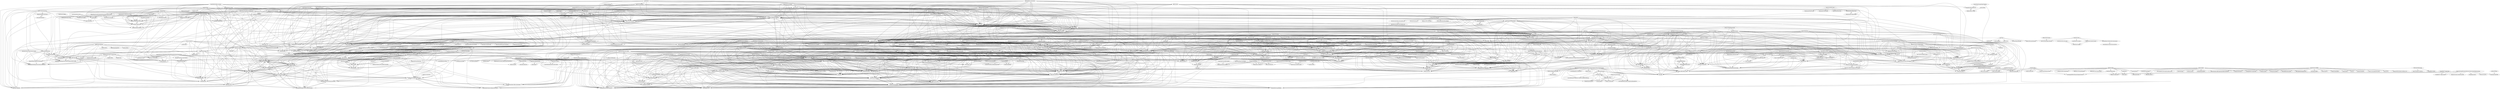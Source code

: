 digraph G {
"MengRao/fmtlog" -> "Cruii/tdj-helper"
"MengRao/fmtlog" -> "MengRao/tscns" ["e"=1]
"MengRao/fmtlog" -> "banrieen/MachineWolf"
"MengRao/fmtlog" -> "I-Hope-Peace/In-outdoorSeamlessPositioningNavigationSystem"
"MengRao/fmtlog" -> "zhangrenhua/pentaho-kettle"
"MengRao/fmtlog" -> "ydstar/NavigationBarKit"
"MengRao/fmtlog" -> "buqiyuan/buqiyuan.github.io"
"MengRao/fmtlog" -> "mit-graphics/Speech2Face"
"MengRao/fmtlog" -> "NaOH2333/Multi-Files-Cloud-Transfer"
"MengRao/fmtlog" -> "lovelyyoshino/SmartCar"
"MengRao/fmtlog" -> "PlatformLab/NanoLog" ["e"=1]
"MengRao/fmtlog" -> "Attackzzw/Chatbot-AI"
"MengRao/fmtlog" -> "xiaorui16888/News_Platform"
"MengRao/fmtlog" -> "3555981/v3board-user"
"MengRao/fmtlog" -> "zzq-s/instabot"
"ruilisi/css-checker" -> "ruilisi/react-media-previewer"
"ruilisi/css-checker" -> "askwuxue/vue-admin"
"ruilisi/css-checker" -> "myWsq/solid-immer"
"ruilisi/css-checker" -> "marvinSpring/spring-boot-starter-calma"
"ruilisi/css-checker" -> "EddieChen324/Coursera_DeepLearning-Tensorflow2.x"
"ruilisi/css-checker" -> "liyiligang/mxui"
"ruilisi/css-checker" -> "Triduelist/RayTracingToInfinity"
"ruilisi/css-checker" -> "ImCa0/ImCa0"
"ruilisi/css-checker" -> "young-datafan/datafan-ui"
"ruilisi/css-checker" -> "xianhc/apevolo-web"
"ruilisi/css-checker" -> "ruilisi/dockery"
"ruilisi/css-checker" -> "mkinit/js2system"
"ruilisi/css-checker" -> "young-datafan/sqlbuilder"
"ruilisi/css-checker" -> "517675893/cachecloud"
"ruilisi/css-checker" -> "JohnZhaozy/algo"
"apache/singa" -> "shps951023/MiniExcel"
"apache/singa" -> "studyrs/Rustt"
"apache/singa" -> "clancytom/u-ultimate.js"
"apache/singa" -> "songangweb/mcache"
"apache/singa" -> "04zhujunjie/ZJJForm"
"apache/singa" -> "zhi-hong-wei/mini-cloudMusic"
"apache/singa" -> "wangdabaoqq/vue-drag-tree"
"apache/singa" -> "04zhujunjie/ZJJPopup"
"apache/singa" -> "phpzlc/phpzlc"
"apache/singa" -> "Luohuayu/CatServer" ["e"=1]
"apache/singa" -> "wjpxxx/letgo"
"apache/singa" -> "weblazy/easy"
"apache/singa" -> "LoveMyOrange/ActivitiSourceCode" ["e"=1]
"apache/singa" -> "wenyuan/fedbook"
"apache/singa" -> "LIANGKE23/Awesome-Knowledge-Graph-Reasoning"
"rubickCenter/rubick" -> "modstart/ModStartCMS"
"rubickCenter/rubick" -> "obity/mux"
"rubickCenter/rubick" -> "airuikun/smart-vscode"
"rubickCenter/rubick" -> "Cheivin/di"
"rubickCenter/rubick" -> "Masayuki-JP/Essay-Preparation"
"rubickCenter/rubick" -> "04zhujunjie/jj-messagebox"
"rubickCenter/rubick" -> "zhouruman/GitStar"
"rubickCenter/rubick" -> "wjpxxx/letgo"
"rubickCenter/rubick" -> "zh-lx/webpack-vue-debug" ["e"=1]
"rubickCenter/rubick" -> "Char1es0rz/minerProxy"
"rubickCenter/rubick" -> "songangweb/durl" ["e"=1]
"rubickCenter/rubick" -> "RainManGO/3d-earth"
"rubickCenter/rubick" -> "wandercn/rust-std"
"rubickCenter/rubick" -> "vrn-deco/cli"
"rubickCenter/rubick" -> "retnullyu/Myscanner"
"amisadmin/fastapi_amis_admin" -> "amisadmin/fastapi_user_auth"
"amisadmin/fastapi_amis_admin" -> "FuckMiner/FuckProxy"
"amisadmin/fastapi_amis_admin" -> "young-datafan/sqlbuilder"
"amisadmin/fastapi_amis_admin" -> "young-datafan/datafan-ui"
"amisadmin/fastapi_amis_admin" -> "NICEXAI/figma-i18n"
"amisadmin/fastapi_amis_admin" -> "hd996/website-maker"
"amisadmin/fastapi_amis_admin" -> "Qiming-Liu/ThinkMoreForum-Frontend"
"amisadmin/fastapi_amis_admin" -> "retnullyu/burp2dirsearch"
"amisadmin/fastapi_amis_admin" -> "vrn-deco/boilerplate"
"amisadmin/fastapi_amis_admin" -> "vrn-deco/cli"
"amisadmin/fastapi_amis_admin" -> "retnullyu/myscanner-front"
"amisadmin/fastapi_amis_admin" -> "retnullyu/Myscanner"
"amisadmin/fastapi_amis_admin" -> "CodingDogzxg/SurfaceInk-Chaos9527"
"amisadmin/fastapi_amis_admin" -> "strongbugman/danio"
"amisadmin/fastapi_amis_admin" -> "beiyuouo/arxiv-daily"
"xiao-organization/axios" -> "smartbackme/flutter_interceptor"
"xiao-organization/axios" -> "Johnson-hd/color-generate"
"QIN2DIM/hcaptcha-challenger" -> "airuikun/smart-vscode"
"QIN2DIM/hcaptcha-challenger" -> "beiyuouo/arxiv-daily"
"QIN2DIM/hcaptcha-challenger" -> "wjpxxx/letgo"
"QIN2DIM/hcaptcha-challenger" -> "retnullyu/burp2dirsearch"
"QIN2DIM/hcaptcha-challenger" -> "Char1es0rz/minerProxy"
"QIN2DIM/hcaptcha-challenger" -> "retnullyu/Myscanner"
"QIN2DIM/hcaptcha-challenger" -> "retnullyu/myscanner-front"
"QIN2DIM/hcaptcha-challenger" -> "hd996/website-maker"
"QIN2DIM/hcaptcha-challenger" -> "CodingDogzxg/SurfaceInk-Chaos9527"
"QIN2DIM/hcaptcha-challenger" -> "vrn-deco/cli"
"QIN2DIM/hcaptcha-challenger" -> "AnonymousAAArdvark/qi"
"QIN2DIM/hcaptcha-challenger" -> "ApsarasX/llvm-bindings"
"QIN2DIM/hcaptcha-challenger" -> "NICEXAI/figma-i18n"
"QIN2DIM/hcaptcha-challenger" -> "modstart/ModStartCMS"
"QIN2DIM/hcaptcha-challenger" -> "zh-lx/webpack-vue-debug" ["e"=1]
"KeXueShangWangkexue/KeXueShangWang_Google_Facebook_Twitter_VPN_VPS_Proxy" -> "gitwuxian36/meimei"
"KeXueShangWangkexue/KeXueShangWang_Google_Facebook_Twitter_VPN_VPS_Proxy" -> "wuxianab/wuxianab1"
"KeXueShangWangkexue/KeXueShangWang_Google_Facebook_Twitter_VPN_VPS_Proxy" -> "wuxian227/bestcnvpn"
"KeXueShangWangkexue/KeXueShangWang_Google_Facebook_Twitter_VPN_VPS_Proxy" -> "actuator/bsides"
"KeXueShangWangkexue/KeXueShangWang_Google_Facebook_Twitter_VPN_VPS_Proxy" -> "JavaScriptMasters/JS-DEX-Triangular-Arbitrage-Bot-v4"
"KeXueShangWangkexue/KeXueShangWang_Google_Facebook_Twitter_VPN_VPS_Proxy" -> "TechAndSam/botsurance"
"KeXueShangWangkexue/KeXueShangWang_Google_Facebook_Twitter_VPN_VPS_Proxy" -> "JavaCodeMaster/JS-TriArb-Bot-v4-Perform-Triangular-Arbitrage"
"KeXueShangWangkexue/KeXueShangWang_Google_Facebook_Twitter_VPN_VPS_Proxy" -> "wuxianab/best-cn-vpn"
"KeXueShangWangkexue/KeXueShangWang_Google_Facebook_Twitter_VPN_VPS_Proxy" -> "carvethedegen/djs-14-framework" ["e"=1]
"KeXueShangWangkexue/KeXueShangWang_Google_Facebook_Twitter_VPN_VPS_Proxy" -> "JekaMas/crand" ["e"=1]
"KeXueShangWangkexue/KeXueShangWang_Google_Facebook_Twitter_VPN_VPS_Proxy" -> "eamesh/free-nutui"
"KeXueShangWangkexue/KeXueShangWang_Google_Facebook_Twitter_VPN_VPS_Proxy" -> "retnullyu/Myscanner"
"KeXueShangWangkexue/KeXueShangWang_Google_Facebook_Twitter_VPN_VPS_Proxy" -> "retnullyu/burp2dirsearch"
"KeXueShangWangkexue/KeXueShangWang_Google_Facebook_Twitter_VPN_VPS_Proxy" -> "young-datafan/datafan-ui"
"KeXueShangWangkexue/KeXueShangWang_Google_Facebook_Twitter_VPN_VPS_Proxy" -> "Qiming-Liu/ThinkMoreForum-Frontend"
"wufan-tb/yolo_slowfast" -> "Triduelist/RayTracingToInfinity"
"wufan-tb/yolo_slowfast" -> "xlei1123/please-update-cnpm"
"wufan-tb/yolo_slowfast" -> "CodingDogzxg/SurfaceInk-Chaos9527"
"wufan-tb/yolo_slowfast" -> "strongbugman/danio"
"wufan-tb/yolo_slowfast" -> "retnullyu/burp2dirsearch"
"wufan-tb/yolo_slowfast" -> "retnullyu/Myscanner"
"wufan-tb/yolo_slowfast" -> "retnullyu/myscanner-front"
"wufan-tb/yolo_slowfast" -> "zhuzixian520/yii2-meilisearch"
"wufan-tb/yolo_slowfast" -> "chrisxu333/smtTP"
"wufan-tb/yolo_slowfast" -> "hd996/website-maker"
"wufan-tb/yolo_slowfast" -> "NICEXAI/figma-i18n"
"wufan-tb/yolo_slowfast" -> "beiyuouo/arxiv-daily"
"wufan-tb/yolo_slowfast" -> "liyiligang/mxui"
"wufan-tb/yolo_slowfast" -> "ImCa0/ImCa0"
"wufan-tb/yolo_slowfast" -> "airuikun/smart-vscode"
"HuaGouFdog/FdogSerialize" -> "CodingDogzxg/SurfaceInk-Chaos9527"
"HuaGouFdog/FdogSerialize" -> "retnullyu/burp2dirsearch"
"HuaGouFdog/FdogSerialize" -> "NICEXAI/figma-i18n"
"HuaGouFdog/FdogSerialize" -> "retnullyu/myscanner-front"
"HuaGouFdog/FdogSerialize" -> "Qiming-Liu/ThinkMoreForum-Frontend"
"HuaGouFdog/FdogSerialize" -> "retnullyu/Myscanner"
"HuaGouFdog/FdogSerialize" -> "xlei1123/please-update-cnpm"
"HuaGouFdog/FdogSerialize" -> "hd996/website-maker"
"HuaGouFdog/FdogSerialize" -> "vrn-deco/cli"
"HuaGouFdog/FdogSerialize" -> "FuckMiner/FuckProxy"
"HuaGouFdog/FdogSerialize" -> "strongbugman/danio"
"HuaGouFdog/FdogSerialize" -> "young-datafan/datafan-ui"
"HuaGouFdog/FdogSerialize" -> "xianhc/apevolo-web"
"HuaGouFdog/FdogSerialize" -> "Char1es0rz/minerProxy"
"HuaGouFdog/FdogSerialize" -> "young-datafan/sqlbuilder"
"04zhujunjie/ZJJTimeCountDown" -> "songangweb/mcache"
"04zhujunjie/ZJJTimeCountDown" -> "04zhujunjie/ZJJPopup"
"04zhujunjie/ZJJTimeCountDown" -> "phpzlc/phpzlc.github.io"
"04zhujunjie/ZJJTimeCountDown" -> "wjpxxx/letgo"
"04zhujunjie/ZJJTimeCountDown" -> "04zhujunjie/ZJJForm"
"04zhujunjie/ZJJTimeCountDown" -> "wenyuan/fedbook"
"04zhujunjie/ZJJTimeCountDown" -> "wangdabaoqq/vue-drag-tree"
"04zhujunjie/ZJJTimeCountDown" -> "LoveMyOrange/ActivitiSourceCode" ["e"=1]
"04zhujunjie/ZJJTimeCountDown" -> "bifang-fyh/bifang"
"04zhujunjie/ZJJTimeCountDown" -> "TraceNature/redissyncer-server" ["e"=1]
"04zhujunjie/ZJJTimeCountDown" -> "bifang-fyh/gude"
"04zhujunjie/ZJJTimeCountDown" -> "tal-tech/conan" ["e"=1]
"04zhujunjie/ZJJTimeCountDown" -> "bmxbmx3/cn_sort"
"04zhujunjie/ZJJTimeCountDown" -> "LOUSANPANG/lousanpang.github.io" ["e"=1]
"04zhujunjie/ZJJTimeCountDown" -> "mikehuang99/wangxin-study"
"Maslow/laf" -> "Kingbultsea/vite-analysis"
"Maslow/laf" -> "NICEXAI/WeWorkFinanceSDK"
"Maslow/laf" -> "NICEXAI/WeChatCustomerServiceSDK"
"Maslow/laf" -> "youzhengjie9/cloud-yblog"
"Maslow/laf" -> "Kingbultsea/vue3-analysis"
"Maslow/laf" -> "baibao132/SquareMinecraftLauncherCore"
"Maslow/laf" -> "04zhujunjie/ZJJPopup"
"Maslow/laf" -> "g-HJY/HBluetooth"
"Neko3000/Monotone" -> "auula/falsework"
"Neko3000/Monotone" -> "litter-rabbit/lrabbit_scrapy"
"Neko3000/Monotone" -> "youzhengjie9/cloud-yblog"
"Neko3000/Monotone" -> "auula/gsql"
"Neko3000/Monotone" -> "dafeijiketang666/2021-2022-it-video"
"Neko3000/Monotone" -> "zh-lx/vnode-plugin"
"Neko3000/Monotone" -> "NICEXAI/WeChatCustomerServiceSDK"
"Neko3000/Monotone" -> "NICEXAI/fstask"
"Neko3000/Monotone" -> "xiarimangguo/aLive2D"
"Neko3000/Monotone" -> "YeeTone/CS102A-Answer"
"Neko3000/Monotone" -> "zh-lx/vnode-loader"
"Neko3000/Monotone" -> "Rudeus3Greyrat/enhanced-web-storage"
"Neko3000/Monotone" -> "wandercn/hotbuild"
"Neko3000/Monotone" -> "NICEXAI/go2struct"
"Neko3000/Monotone" -> "AranAndroid009/Mvvm"
"banrieen/MachineWolf" -> "xiaorui16888/News_Platform"
"banrieen/MachineWolf" -> "dreamgyf/gmqyttf-client"
"banrieen/MachineWolf" -> "bifang-fyh/gude"
"banrieen/MachineWolf" -> "lovelyyoshino/SmartCar"
"muiplayer/hello-muiplayer" -> "banrieen/MachineWolf"
"muiplayer/hello-muiplayer" -> "xiaorui16888/News_Platform"
"muiplayer/hello-muiplayer" -> "dreamgyf/gmqyttf-client"
"muiplayer/hello-muiplayer" -> "AmanLong/aman-mult-system"
"muiplayer/hello-muiplayer" -> "HansiChan/SoccerPredictor"
"muiplayer/hello-muiplayer" -> "misitebao/static-theme-misitebao"
"muiplayer/hello-muiplayer" -> "bifang-fyh/gude"
"muiplayer/hello-muiplayer" -> "bifang-fyh/bifang"
"muiplayer/hello-muiplayer" -> "phpzlc/phpzlc"
"muiplayer/hello-muiplayer" -> "ydstar/NavigationBarKit"
"muiplayer/hello-muiplayer" -> "phpzlc/phpzlc.github.io"
"muiplayer/hello-muiplayer" -> "Cruii/bilibili-helper-hub-frontend"
"muiplayer/hello-muiplayer" -> "buqiyuan/buqiyuan.github.io"
"muiplayer/hello-muiplayer" -> "lovelyyoshino/SmartCar"
"muiplayer/hello-muiplayer" -> "songangweb/mcache"
"neil-pan-s/twist-quant" -> "bifang-fyh/gude"
"neil-pan-s/twist-quant" -> "AranAndroid009/Mvvm"
"neil-pan-s/twist-quant" -> "Rudeus3Greyrat/ElementPlus-Vite-Starterkit"
"neil-pan-s/twist-quant" -> "AmanLong/aman-mult-system"
"neil-pan-s/twist-quant" -> "bifang-fyh/bifang"
"neil-pan-s/twist-quant" -> "mikehuang99/wangxin-study"
"neil-pan-s/twist-quant" -> "phpzlc/phpzlc.github.io"
"neil-pan-s/twist-quant" -> "xiaorui16888/News_Platform"
"neil-pan-s/twist-quant" -> "Rudeus3Greyrat/awesome-video-player"
"neil-pan-s/twist-quant" -> "songangweb/mcache"
"neil-pan-s/twist-quant" -> "rawchen/Blog"
"neil-pan-s/twist-quant" -> "phpzlc/phpzlc"
"neil-pan-s/twist-quant" -> "EternalStarCHN/SmartHumidifier"
"neil-pan-s/twist-quant" -> "youzhengjie9/cloud-yblog"
"neil-pan-s/twist-quant" -> "ydstar/NavigationBarKit"
"songangweb/mcache" -> "bifang-fyh/gude"
"songangweb/mcache" -> "phpzlc/phpzlc.github.io"
"songangweb/mcache" -> "wjpxxx/letgo"
"songangweb/mcache" -> "04zhujunjie/ZJJPopup"
"songangweb/mcache" -> "bifang-fyh/bifang"
"songangweb/mcache" -> "mikehuang99/wangxin-study"
"songangweb/mcache" -> "phpzlc/phpzlc"
"songangweb/mcache" -> "youzhengjie9/cloud-yblog"
"songangweb/mcache" -> "wangdabaoqq/vue-drag-tree"
"songangweb/mcache" -> "xiaorui16888/News_Platform"
"songangweb/mcache" -> "EternalStarCHN/SmartHumidifier"
"QIN2DIM/V2RayCloudSpider" -> "songangweb/mcache"
"QIN2DIM/V2RayCloudSpider" -> "wjpxxx/letgo"
"QIN2DIM/V2RayCloudSpider" -> "04zhujunjie/ZJJPopup"
"QIN2DIM/V2RayCloudSpider" -> "songangweb/durl" ["e"=1]
"QIN2DIM/V2RayCloudSpider" -> "phpzlc/phpzlc.github.io"
"QIN2DIM/V2RayCloudSpider" -> "TraceNature/redissyncer-server" ["e"=1]
"QIN2DIM/V2RayCloudSpider" -> "LOUSANPANG/lousanpang.github.io" ["e"=1]
"QIN2DIM/V2RayCloudSpider" -> "04zhujunjie/ZJJTimeCountDown"
"QIN2DIM/V2RayCloudSpider" -> "04zhujunjie/ZJJForm"
"QIN2DIM/V2RayCloudSpider" -> "mikehuang99/wangxin-study"
"QIN2DIM/V2RayCloudSpider" -> "wangdabaoqq/vue-drag-tree"
"QIN2DIM/V2RayCloudSpider" -> "bifang-fyh/gude"
"QIN2DIM/V2RayCloudSpider" -> "bifang-fyh/bifang"
"QIN2DIM/V2RayCloudSpider" -> "youzhengjie9/cloud-yblog"
"QIN2DIM/V2RayCloudSpider" -> "tal-tech/conan" ["e"=1]
"fofolee/uTools-Manuals" -> "marsvet/uTools-plugins-collection"
"Cruii/bilibili-helper-hub" -> "Masayuki-JP/Essay-Preparation"
"Cruii/bilibili-helper-hub" -> "obity/mux"
"Cruii/bilibili-helper-hub" -> "wandercn/hotbuild"
"Cruii/bilibili-helper-hub" -> "wandercn/rust-std"
"Cruii/bilibili-helper-hub" -> "Cheivin/di"
"Cruii/bilibili-helper-hub" -> "xiarimangguo/aLive2D"
"Cruii/bilibili-helper-hub" -> "wjpxxx/letgo"
"Cruii/bilibili-helper-hub" -> "chrisxu333/smtTP"
"Cruii/bilibili-helper-hub" -> "sroxck/sims"
"Cruii/bilibili-helper-hub" -> "wangdabaoqq/vue-drag-tree"
"Cruii/bilibili-helper-hub" -> "zhouruman/GitStar"
"Cruii/bilibili-helper-hub" -> "bmxbmx3/cn_sort"
"Cruii/bilibili-helper-hub" -> "songangweb/mcache"
"Cruii/bilibili-helper-hub" -> "EternalStarCHN/SmartHumidifier"
"Cruii/bilibili-helper-hub" -> "Western-OC2-Lab/PWPAE-Concept-Drift-Detection-and-Adaptation"
"drycc/workflow" -> "LOUSANPANG/lousanpang.github.io" ["e"=1]
"drycc/workflow" -> "EdurtIO/incubator-datacap"
"drycc/workflow" -> "zh-lx/webpack-vue-debug" ["e"=1]
"drycc/workflow" -> "LOUSANPANG/HBuilderX-template" ["e"=1]
"drycc/workflow" -> "vrn-deco/cli"
"drycc/workflow" -> "taoyage/yg-configs" ["e"=1]
"drycc/workflow" -> "folospace/go-mysql-orm" ["e"=1]
"drycc/workflow" -> "songangweb/durl" ["e"=1]
"kerwin-ly/Blog" -> "Kukyhmy/repo1-321Blog"
"DinoChan/wpf_design_and_animation_lab" -> "DinoChan/uwp_design_and_animation_lab"
"apicloudcom/APICloud-App-Templates" -> "apicloudcom/APICloud-7Days-Online-Training-Tutorials"
"apicloudcom/APICloud-App-Templates" -> "478750959/ApiCloud"
"apicloudcom/APICloud-App-Templates" -> "apicloudcom/30-APP-0-1"
"apicloudcom/APICloud-App-Templates" -> "zhangyanzt/vue-apicloud"
"apicloudcom/APICloud-App-Templates" -> "liulangnan/aui" ["e"=1]
"apicloudcom/APICloud-App-Templates" -> "grapewheel/avvw"
"apicloudcom/APICloud-App-Templates" -> "apicloudcom/APICloud-Certification-Cases"
"apicloudcom/APICloud-App-Templates" -> "apicloudcom/APICloud-DevTools"
"apicloudcom/APICloud-App-Templates" -> "apicloudcom/APICloud-Module-Examples"
"apicloudcom/APICloud-App-Templates" -> "apicloudcom/APICloud-JS-Modules"
"apicloudcom/APICloud-App-Templates" -> "apicloudcom/APICloud-Modules"
"apicloudcom/APICloud-App-Templates" -> "tower1229/HybridStart"
"apicloudcom/APICloud-App-Templates" -> "jianchang512/xiaoshuo-app"
"apicloudcom/APICloud-App-Templates" -> "apicloudcom/APICloud-JS-Framework"
"apicloudcom/APICloud-App-Templates" -> "apicloudcom/Tmall-Source"
"Sujb-sus/vue-node-mongodb-blog" -> "clancytom/u-ultimate.js"
"Sujb-sus/vue-node-mongodb-blog" -> "House-Leo/RWSR-EDL"
"Sujb-sus/vue3-vite2-ts-blog-h5" -> "clancytom/u-ultimate.js"
"Sujb-sus/vue3-vite2-ts-blog-h5" -> "Jet-luoxianjie/rpc_node"
"Sujb-sus/vue3-vite2-ts-blog-h5" -> "LeeJunwoo-KR/Health-Habit-Assistant"
"Sujb-sus/vue3-vite2-ts-blog-h5" -> "zhi-hong-wei/mini-cloudMusic"
"Sujb-sus/vue3-vite2-ts-blog-h5" -> "hlgithub369/QuickMvpFrame"
"atlaschiew/bitcoin-cryptocurrency-tutorial" -> "gy2006/neo4j-dotnet-ogm"
"atlaschiew/bitcoin-cryptocurrency-tutorial" -> "chengkangck/multilingual-text-emotion-classification"
"atlaschiew/bitcoin-cryptocurrency-tutorial" -> "xfrogcn/Xfrogcn.AspNetCore.Extensions"
"dong-jianbin/flow-pro" -> "verylazycat/ly"
"dong-jianbin/flow-pro" -> "vanhiupun/vanhiupun"
"dong-jianbin/flow-pro" -> "aiden-liu413/xxl-job-demo"
"dong-jianbin/flow-pro" -> "siyecoo/docker-php"
"dong-jianbin/flow-pro" -> "zh-lx/mini-react"
"dong-jianbin/flow-pro" -> "bgwd666/web-record"
"fxmeng/filter-grafting" -> "Rudeus3Greyrat/enhanced-web-storage"
"fxmeng/filter-grafting" -> "LyuJimmy/projectBBS"
"fxmeng/filter-grafting" -> "bupt-ai-cz/CAC-UNet-DigestPath2019"
"fxmeng/filter-grafting" -> "bupt-ai-cz/IAST-ECCV2020"
"fxmeng/filter-grafting" -> "Rudeus3Greyrat/awesome-video-player"
"fxmeng/filter-grafting" -> "streetartist/Illumine"
"fxmeng/filter-grafting" -> "streetartist/Litchi"
"fxmeng/filter-grafting" -> "youzhengjie9/cloud-yblog"
"fxmeng/filter-grafting" -> "Rudeus3Greyrat/ElementPlus-Vite-Starterkit"
"fxmeng/filter-grafting" -> "zh-lx/vnode-plugin"
"fxmeng/filter-grafting" -> "CreaterOS/sqlite3-Paintinglite-Objective-C"
"fxmeng/filter-grafting" -> "AranAndroid009/Mvvm"
"fxmeng/filter-grafting" -> "zh-lx/vnode-loader"
"fxmeng/filter-grafting" -> "higker/s2s"
"fxmeng/filter-grafting" -> "zzfn/zzf"
"ObsidianLabs/EthereumStudio" -> "ydstar/NavigationBarKit"
"ObsidianLabs/EthereumStudio" -> "ydstar/RestfulKit"
"ObsidianLabs/EthereumStudio" -> "ydstar/AdapterKit"
"ObsidianLabs/EthereumStudio" -> "dgiot/dgiot_dashboard"
"ObsidianLabs/EthereumStudio" -> "ydstar/LogKit"
"ObsidianLabs/EthereumStudio" -> "dgiot/dgiot_server"
"ObsidianLabs/EthereumStudio" -> "Attackzzw/Chatbot-AI"
"ObsidianLabs/EthereumStudio" -> "taoroot/oauth2-server"
"ObsidianLabs/EthereumStudio" -> "beFitzgeraldFire/paper-xueshu-wenxian-download"
"ObsidianLabs/EthereumStudio" -> "yoyling/blog-ssm"
"ObsidianLabs/EthereumStudio" -> "ydstar/TabBottomKit"
"ObsidianLabs/EthereumStudio" -> "ksDanielKenway/cnki-zhiwang-vip-download"
"ObsidianLabs/EthereumStudio" -> "dirname/Binance"
"ObsidianLabs/EthereumStudio" -> "yakeing/php_badge"
"ObsidianLabs/EthereumStudio" -> "jojowwbb/PenEditor"
"Jittor/jrender" -> "EternalStarCHN/SmartHumidifier"
"Jittor/jrender" -> "AranAndroid009/Mvvm"
"Jittor/jrender" -> "Masayuki-JP/Essay-Preparation"
"Jittor/jrender" -> "lovelyyoshino/SmartCar"
"Jittor/jrender" -> "skyyemperor/sducat"
"Jittor/jrender" -> "streetartist/Illumine"
"Jittor/jrender" -> "zzfn/zzf"
"Jittor/jrender" -> "youzhengjie9/cloud-yblog"
"Jittor/jrender" -> "Rudeus3Greyrat/awesome-video-player"
"Jittor/jrender" -> "ThinkiumGroup/go-thinkium"
"Jittor/jrender" -> "streetartist/Litchi"
"Jittor/jrender" -> "Rudeus3Greyrat/ElementPlus-Vite-Starterkit"
"Jittor/jrender" -> "Rudeus3Greyrat/enhanced-web-storage"
"Jittor/jrender" -> "higker/s2s"
"Jittor/jrender" -> "auula/gsql"
"ZANJIAHAO1008/Admin-Frame-Vue3" -> "NICEXAI/go2struct"
"ZANJIAHAO1008/Admin-Frame-Vue3" -> "NICEXAI/fstask"
"ZANJIAHAO1008/Admin-Frame-Vue3" -> "FlatShoe/webpack-demos-share"
"ZANJIAHAO1008/Admin-Frame-Vue3" -> "litter-rabbit/lrabbit_scrapy"
"ZANJIAHAO1008/Admin-Frame-Vue3" -> "NICEXAI/WeChatCustomerServiceSDK"
"ZANJIAHAO1008/Admin-Frame-Vue3" -> "dafeijiketang666/2021-2022-it-video"
"ZANJIAHAO1008/Admin-Frame-Vue3" -> "NICEXAI/ghost"
"Privilger/RoboMaster-Simulator" -> "ksDanielKenway/cnki-zhiwang-vip-download"
"Privilger/RoboMaster-Simulator" -> "dirname/Binance"
"Privilger/RoboMaster-Simulator" -> "beFitzgeraldFire/paper-xueshu-wenxian-download"
"Privilger/RoboMaster-Simulator" -> "ydstar/AdapterKit"
"Privilger/RoboMaster-Simulator" -> "ydstar/RestfulKit"
"Privilger/RoboMaster-Simulator" -> "HeathCheerful/wenku-wendang-vip-download"
"zxb1655/weipyq" -> "Instance-Search/Instance-Search"
"zxb1655/weipyq" -> "zouzhiy/zouzhiy-excel" ["e"=1]
"zxb1655/weipyq" -> "xianyongjian080402/Minecraft-Optimal-Starter_2"
"zxb1655/weipyq" -> "Spartan859/SubsearchRL"
"rlemaigre/Easy-DnD" -> "hcg1023/vue3-dnd"
"xuxuxu-ni/vue-xuAdmin" -> "FlatShoe/webpack-demos-share"
"xuxuxu-ni/vue-xuAdmin" -> "litter-rabbit/lrabbit_scrapy"
"xuxuxu-ni/vue-xuAdmin" -> "auula/gsql"
"xuxuxu-ni/vue-xuAdmin" -> "NICEXAI/ghost"
"xuxuxu-ni/vue-xuAdmin" -> "NICEXAI/fstask"
"xuxuxu-ni/vue-xuAdmin" -> "zh-lx/vnode-plugin"
"xuxuxu-ni/vue-xuAdmin" -> "NICEXAI/go2struct"
"xuxuxu-ni/vue-xuAdmin" -> "SilenceX12138/ROS-Intelligent-Service-Robot"
"xuxuxu-ni/vue-xuAdmin" -> "YeeTone/CS102A-Answer"
"xuxuxu-ni/vue-xuAdmin" -> "auula/falsework"
"xuxuxu-ni/vue-xuAdmin" -> "wandercn/rust-std"
"xuxuxu-ni/vue-xuAdmin" -> "dafeijiketang666/2021-2022-it-video"
"xuxuxu-ni/vue-xuAdmin" -> "NICEXAI/WeChatCustomerServiceSDK"
"xuxuxu-ni/vue-xuAdmin" -> "SilenceX12138/MIPS-Microsystems"
"xuxuxu-ni/vue-xuAdmin" -> "blue-sky-sea/BioSensor-Grouplevel-Emotion-Recognition"
"yunionio/cloudpods" -> "Char1es0rz/minerProxy"
"yunionio/cloudpods" -> "wjpxxx/letgo"
"yunionio/cloudpods" -> "airuikun/smart-vscode"
"yunionio/cloudpods" -> "04zhujunjie/jj-messagebox"
"yunionio/cloudpods" -> "modstart/ModStartCMS"
"yunionio/cloudpods" -> "vrn-deco/cli"
"yunionio/cloudpods" -> "pbrong/hrms"
"yunionio/cloudpods" -> "LOUSANPANG/lousanpang.github.io" ["e"=1]
"yunionio/cloudpods" -> "retnullyu/Myscanner"
"yunionio/cloudpods" -> "retnullyu/burp2dirsearch"
"yunionio/cloudpods" -> "RainManGO/3d-earth"
"yunionio/cloudpods" -> "retnullyu/myscanner-front"
"yunionio/cloudpods" -> "ApsarasX/llvm-bindings"
"yunionio/cloudpods" -> "xianhc/apevolo-api" ["e"=1]
"yunionio/cloudpods" -> "Shank2358/GGHL" ["e"=1]
"QiTianyu-0403/OpenCVImage" -> "Triduelist/RayTracingToInfinity"
"QiTianyu-0403/OpenCVImage" -> "liyiligang/mxui"
"QiTianyu-0403/OpenCVImage" -> "retnullyu/burp2dirsearch"
"QiTianyu-0403/OpenCVImage" -> "retnullyu/Myscanner"
"QiTianyu-0403/OpenCVImage" -> "retnullyu/myscanner-front"
"QiTianyu-0403/OpenCVImage" -> "beiyuouo/arxiv-daily"
"QiTianyu-0403/OpenCVImage" -> "CodingDogzxg/SurfaceInk-Chaos9527"
"QiTianyu-0403/OpenCVImage" -> "strongbugman/danio"
"QiTianyu-0403/OpenCVImage" -> "airuikun/smart-vscode"
"QiTianyu-0403/OpenCVImage" -> "hd996/website-maker"
"QiTianyu-0403/OpenCVImage" -> "QiTianyu-0403/Barcode"
"QiTianyu-0403/OpenCVImage" -> "Char1es0rz/minerProxy"
"QiTianyu-0403/OpenCVImage" -> "NICEXAI/figma-i18n"
"QiTianyu-0403/OpenCVImage" -> "AnonymousAAArdvark/qi"
"QiTianyu-0403/OpenCVImage" -> "vrn-deco/cli"
"mohuishou/utools" -> "fofolee/uTools-QuickerCommand"
"mohuishou/utools" -> "fofolee/uTools-quickcommand"
"mohuishou/utools" -> "marsvet/uTools-plugins-collection"
"mohuishou/utools" -> "xiaou66/shortcut-capture"
"mohuishou/utools" -> "LanyuanXiaoyao-Studio/utools-recent-projects"
"NATSpeech/NATSpeech" -> "NICEXAI/figma-i18n"
"NATSpeech/NATSpeech" -> "vrn-deco/cli"
"NATSpeech/NATSpeech" -> "retnullyu/myscanner-front"
"NATSpeech/NATSpeech" -> "retnullyu/burp2dirsearch"
"NATSpeech/NATSpeech" -> "retnullyu/Myscanner"
"NATSpeech/NATSpeech" -> "hd996/website-maker"
"NATSpeech/NATSpeech" -> "CodingDogzxg/SurfaceInk-Chaos9527"
"NATSpeech/NATSpeech" -> "beiyuouo/arxiv-daily"
"NATSpeech/NATSpeech" -> "ApsarasX/llvm-bindings"
"NATSpeech/NATSpeech" -> "airuikun/smart-vscode"
"NATSpeech/NATSpeech" -> "Char1es0rz/minerProxy"
"NATSpeech/NATSpeech" -> "strongbugman/danio"
"NATSpeech/NATSpeech" -> "young-datafan/sqlbuilder"
"NATSpeech/NATSpeech" -> "AnonymousAAArdvark/qi"
"NATSpeech/NATSpeech" -> "zh-lx/webpack-vue-debug" ["e"=1]
"PY-GZKY/Tplan" -> "verylazycat/ly"
"PY-GZKY/Tplan" -> "zh-lx/mini-react"
"PY-GZKY/Tplan" -> "g-HJY/HBluetooth"
"PY-GZKY/Tplan" -> "vanhiupun/Vanhiupun.github.io"
"PY-GZKY/Tplan" -> "7hr0wer/V4mp1r3"
"PY-GZKY/Tplan" -> "smartbackme/flutter_interceptor"
"PY-GZKY/Tplan" -> "aiden-liu413/xxl-job-demo"
"PY-GZKY/Tplan" -> "siyecoo/docker-php"
"PY-GZKY/Tplan" -> "xiao-organization/axios"
"PY-GZKY/Tplan" -> "vczs/algorithm"
"bytedance/Next-ViT" -> "drycc/workflow"
"bytedance/Next-ViT" -> "vrn-deco/cli"
"bytedance/Next-ViT" -> "EdurtIO/incubator-datacap"
"bytedance/Next-ViT" -> "hd996/color-generate"
"bytedance/Next-ViT" -> "zhangbaijin/SpA-Former-shadow-removal"
"bytedance/Next-ViT" -> "whoiszxl/shopzz"
"bytedance/Next-ViT" -> "albert-jin/WordTransABSA"
"bytedance/Next-ViT" -> "ApsarasX/llvm-bindings"
"bytedance/Next-ViT" -> "NICEXAI/figma-i18n"
"bytedance/Next-ViT" -> "retnullyu/myscanner-front"
"bytedance/Next-ViT" -> "eamesh/free-nutui"
"bytedance/Next-ViT" -> "Char1es0rz/minerProxy"
"bytedance/Next-ViT" -> "CodeCat-maker/cxml"
"bytedance/Next-ViT" -> "retnullyu/Myscanner"
"bytedance/Next-ViT" -> "mantoufan/alipay-global-sdk-php"
"GoodManWEN/Programming-Language-Benchmarks-Visualization" -> "alanhzw/WarblerHomepage"
"GoodManWEN/Programming-Language-Benchmarks-Visualization" -> "buqiyuan/buqiyuan.github.io"
"GoodManWEN/Programming-Language-Benchmarks-Visualization" -> "xiaorui16888/News_Platform"
"GoodManWEN/Programming-Language-Benchmarks-Visualization" -> "banrieen/MachineWolf"
"GoodManWEN/Programming-Language-Benchmarks-Visualization" -> "bifang-fyh/gude"
"GoodManWEN/Programming-Language-Benchmarks-Visualization" -> "Attackzzw/Chatbot-AI"
"GoodManWEN/Programming-Language-Benchmarks-Visualization" -> "ydstar/NavigationBarKit"
"GoodManWEN/Programming-Language-Benchmarks-Visualization" -> "bifang-fyh/bifang"
"GoodManWEN/Programming-Language-Benchmarks-Visualization" -> "tigateam/tigaui"
"GoodManWEN/Programming-Language-Benchmarks-Visualization" -> "phpzlc/phpzlc"
"GoodManWEN/Programming-Language-Benchmarks-Visualization" -> "zzq-s/instabot"
"GoodManWEN/Programming-Language-Benchmarks-Visualization" -> "phpzlc/phpzlc.github.io"
"GoodManWEN/Programming-Language-Benchmarks-Visualization" -> "misitebao/static-theme-misitebao"
"GoodManWEN/Programming-Language-Benchmarks-Visualization" -> "mit-graphics/Speech2Face"
"GoodManWEN/Programming-Language-Benchmarks-Visualization" -> "ydstar/LogKit"
"clouDr-f2e/rubick" -> "wjpxxx/letgo"
"clouDr-f2e/rubick" -> "phpzlc/phpzlc.github.io"
"clouDr-f2e/rubick" -> "songangweb/mcache"
"clouDr-f2e/rubick" -> "mikehuang99/wangxin-study"
"clouDr-f2e/rubick" -> "youzhengjie9/cloud-yblog"
"clouDr-f2e/rubick" -> "yanjinhuagood/WPFDevelopers"
"clouDr-f2e/rubick" -> "04zhujunjie/ZJJPopup"
"clouDr-f2e/rubick" -> "AranAndroid009/Mvvm"
"clouDr-f2e/rubick" -> "neil-pan-s/twist-quant"
"clouDr-f2e/rubick" -> "songangweb/durl" ["e"=1]
"clouDr-f2e/rubick" -> "bifang-fyh/gude"
"clouDr-f2e/rubick" -> "simon824/janusgraph.cn" ["e"=1]
"clouDr-f2e/rubick" -> "EternalStarCHN/SmartHumidifier"
"clouDr-f2e/rubick" -> "LOUSANPANG/lousanpang.github.io" ["e"=1]
"clouDr-f2e/rubick" -> "bifang-fyh/bifang"
"QIN2DIM/epic-awesome-gamer" -> "airuikun/smart-vscode"
"QIN2DIM/epic-awesome-gamer" -> "retnullyu/myscanner-front"
"QIN2DIM/epic-awesome-gamer" -> "hd996/website-maker"
"QIN2DIM/epic-awesome-gamer" -> "retnullyu/burp2dirsearch"
"QIN2DIM/epic-awesome-gamer" -> "retnullyu/Myscanner"
"QIN2DIM/epic-awesome-gamer" -> "beiyuouo/arxiv-daily"
"QIN2DIM/epic-awesome-gamer" -> "CodingDogzxg/SurfaceInk-Chaos9527"
"QIN2DIM/epic-awesome-gamer" -> "vrn-deco/cli"
"QIN2DIM/epic-awesome-gamer" -> "ApsarasX/llvm-bindings"
"QIN2DIM/epic-awesome-gamer" -> "Char1es0rz/minerProxy"
"QIN2DIM/epic-awesome-gamer" -> "modstart/ModStartCMS"
"QIN2DIM/epic-awesome-gamer" -> "AnonymousAAArdvark/qi"
"QIN2DIM/epic-awesome-gamer" -> "wjpxxx/letgo"
"QIN2DIM/epic-awesome-gamer" -> "NICEXAI/figma-i18n"
"QIN2DIM/epic-awesome-gamer" -> "zh-lx/webpack-vue-debug" ["e"=1]
"buqiyuan/vite-vue3-admin" -> "xiaorui16888/News_Platform"
"buqiyuan/vite-vue3-admin" -> "buqiyuan/buqiyuan.github.io"
"buqiyuan/vite-vue3-admin" -> "bifang-fyh/gude"
"buqiyuan/vite-vue3-admin" -> "ydstar/NavigationBarKit"
"buqiyuan/vite-vue3-admin" -> "phpzlc/phpzlc"
"buqiyuan/vite-vue3-admin" -> "bifang-fyh/bifang"
"buqiyuan/vite-vue3-admin" -> "helloworldcoin/HelloworldBlockchain"
"buqiyuan/vite-vue3-admin" -> "phpzlc/phpzlc.github.io"
"buqiyuan/vite-vue3-admin" -> "alanhzw/WarblerHomepage"
"buqiyuan/vite-vue3-admin" -> "songangweb/mcache"
"buqiyuan/vite-vue3-admin" -> "misitebao/static-theme-misitebao"
"buqiyuan/vite-vue3-admin" -> "banrieen/MachineWolf"
"buqiyuan/vite-vue3-admin" -> "mikehuang99/wangxin-study"
"buqiyuan/vite-vue3-admin" -> "lanyulei/fiy"
"buqiyuan/vite-vue3-admin" -> "AmanLong/aman-mult-system"
"lanyulei/fiy" -> "bifang-fyh/gude"
"lanyulei/fiy" -> "xiaorui16888/News_Platform"
"lanyulei/fiy" -> "bifang-fyh/bifang"
"lanyulei/fiy" -> "phpzlc/phpzlc"
"lanyulei/fiy" -> "AmanLong/aman-mult-system"
"lanyulei/fiy" -> "phpzlc/phpzlc.github.io"
"lanyulei/fiy" -> "ydstar/NavigationBarKit"
"lanyulei/fiy" -> "helloworldcoin/HelloworldBlockchain"
"lanyulei/fiy" -> "songangweb/mcache"
"lanyulei/fiy" -> "buqiyuan/buqiyuan.github.io"
"lanyulei/fiy" -> "banrieen/MachineWolf"
"lanyulei/fiy" -> "Rudeus3Greyrat/ElementPlus-Vite-Starterkit"
"lanyulei/fiy" -> "misitebao/static-theme-misitebao"
"lanyulei/fiy" -> "dreamgyf/gmqyttf-client"
"lanyulei/fiy" -> "rawchen/Blog"
"sohutv/mqcloud" -> "vrn-deco/cli"
"sohutv/mqcloud" -> "baimingxuan/vue3-admin-design" ["e"=1]
"sohutv/mqcloud" -> "wwwlike/vlife" ["e"=1]
"sohutv/mqcloud" -> "atpuxiner/toollib" ["e"=1]
"sohutv/mqcloud" -> "NICEXAI/figma-i18n"
"sohutv/mqcloud" -> "retnullyu/Myscanner"
"sohutv/mqcloud" -> "ApsarasX/llvm-bindings"
"sohutv/mqcloud" -> "hd996/website-maker"
"sohutv/mqcloud" -> "retnullyu/myscanner-front"
"sohutv/mqcloud" -> "retnullyu/burp2dirsearch"
"sohutv/mqcloud" -> "whoiszxl/shopzz"
"sohutv/mqcloud" -> "Qiming-Liu/ThinkMoreForum-Frontend"
"sohutv/mqcloud" -> "readpage/undraw-ui" ["e"=1]
"sohutv/mqcloud" -> "wwwlike/vlife-admin-react" ["e"=1]
"sohutv/mqcloud" -> "HandsomeLeft/Veaser" ["e"=1]
"devncore/leagueoflegends" -> "devncore/tictactoe-wpf"
"devncore/leagueoflegends" -> "tyeom/WPFKakaoTalk"
"devncore/leagueoflegends" -> "HeBianGu/WPF-ControlBase" ["e"=1]
"devncore/leagueoflegends" -> "DinoChan/wpf_design_and_animation_lab"
"devncore/leagueoflegends" -> "yanjinhuagood/WPFDevelopers"
"devncore/leagueoflegends" -> "WPFDevelopersOrg/SoftwareHelper"
"3555981/v3board-user" -> "NaOH2333/Multi-Files-Cloud-Transfer"
"3555981/v3board-user" -> "typ0typ0/typ0typ0.github.io"
"Attackzzw/Chatbot-AI" -> "ydstar/NavigationBarKit"
"Attackzzw/Chatbot-AI" -> "ydstar/AdapterKit"
"Attackzzw/Chatbot-AI" -> "ydstar/RestfulKit"
"Attackzzw/Chatbot-AI" -> "ydstar/LogKit"
"Attackzzw/Chatbot-AI" -> "s974534426/easytorch"
"BakaSugus/HomeStorage" -> "gy2006/neo4j-dotnet-ogm"
"BakaSugus/HomeStorage" -> "xfrogcn/Xfrogcn.AspNetCore.Extensions"
"BakaSugus/HomeStorage" -> "msh01/yoma"
"BakaSugus/HomeStorage" -> "dgiot/dgiot_dashboard"
"BakaSugus/HomeStorage" -> "chengkangck/multilingual-text-emotion-classification"
"DavidChild/Bitter.Core.Orm.NetCore" -> "tigateam/tigaui"
"DavidChild/Bitter.Core.Orm.NetCore" -> "niu-grandpa/rabbit-ui"
"DesaiParekh/weblogic_cmd_plus" -> "dirname/Binance"
"DesaiParekh/weblogic_cmd_plus" -> "s974534426/easytorch"
"DesaiParekh/weblogic_cmd_plus" -> "dgiot/dgiot_server"
"DesaiParekh/weblogic_cmd_plus" -> "ydstar/AdapterKit"
"DesaiParekh/weblogic_cmd_plus" -> "ydstar/RestfulKit"
"DesaiParekh/weblogic_cmd_plus" -> "Attackzzw/Chatbot-AI"
"DesaiParekh/weblogic_cmd_plus" -> "ydstar/LogKit"
"DesaiParekh/weblogic_cmd_plus" -> "finogeeks/finclip-ios-demo"
"DesaiParekh/weblogic_cmd_plus" -> "taoroot/oauth2-server"
"DesaiParekh/weblogic_cmd_plus" -> "dgiot/dgiot_dashboard"
"DesaiParekh/weblogic_cmd_plus" -> "ydstar/TabBottomKit"
"DesaiParekh/weblogic_cmd_plus" -> "ydstar/NavigationBarKit"
"DesaiParekh/weblogic_cmd_plus" -> "beFitzgeraldFire/paper-xueshu-wenxian-download"
"DesaiParekh/weblogic_cmd_plus" -> "3555981/v3board-user"
"DesaiParekh/weblogic_cmd_plus" -> "NaOH2333/Multi-Files-Cloud-Transfer"
"Enime-Project/enime" -> "yoyling/blog-ssm"
"Enime-Project/enime" -> "yakeing/php_badge"
"Enime-Project/enime" -> "chengkangck/Multilingual-text-emotion-analysis-based-on-BERT"
"Enime-Project/enime" -> "gy2006/neo4j-dotnet-ogm"
"Enime-Project/enime" -> "ydstar/RestfulKit"
"Enime-Project/enime" -> "ydstar/LogKit"
"Enime-Project/enime" -> "ydstar/AdapterKit"
"Enime-Project/enime" -> "dgiot/dgiot_dashboard"
"Enime-Project/enime" -> "dgiot/dgiot_server"
"Enime-Project/enime" -> "ydstar/NavigationBarKit"
"Enime-Project/enime" -> "qierkang/burst" ["e"=1]
"Enime-Project/enime" -> "chengkangck/multilingual-text-emotion-classification"
"Enime-Project/enime" -> "higker/learn-rust" ["e"=1]
"Enime-Project/enime" -> "msh01/yoma"
"Enime-Project/enime" -> "taoroot/oauth2-server"
"Frost-ZX/frost-navigation" -> "NaOH2333/Multi-Files-Cloud-Transfer"
"Frost-ZX/frost-navigation" -> "typ0typ0/typ0typ0.github.io"
"Frost-ZX/frost-navigation" -> "3555981/v3board-user"
"GitStar666/GitHubStar" -> "HappyAndroid946/CrashCanary"
"GuoGuang/madao_service" -> "KeeProMise/KePOS"
"GuoGuang/madao_service" -> "s974534426/easytorch"
"GuoGuang/madao_service" -> "CubikBitStudio/CubikBot"
"GuoGuang/madao_service" -> "dirname/Binance"
"GuoGuang/madao_service" -> "Cruii/tdj-helper"
"HappyAndroid946/CrashCanary" -> "GitStar666/GitHubStar"
"HeathCheerful/wenku-wendang-vip-download" -> "sKurtSherman/qiantu-58pic-vip-download"
"HeathCheerful/wenku-wendang-vip-download" -> "KirkJeremiah/wangpan-svip-download"
"Imputes/fdlr" -> "ydstar/RestfulKit"
"Imputes/fdlr" -> "ksDanielKenway/cnki-zhiwang-vip-download"
"Imputes/fdlr" -> "ydstar/AdapterKit"
"Imputes/fdlr" -> "taoroot/oauth2-server"
"Imputes/fdlr" -> "ydstar/LogKit"
"Imputes/fdlr" -> "beFitzgeraldFire/paper-xueshu-wenxian-download"
"Imputes/fdlr" -> "KirkJeremiah/wangpan-svip-download"
"Imputes/fdlr" -> "dgiot/dgiot_server"
"Imputes/fdlr" -> "yakeing/php_badge"
"Imputes/fdlr" -> "ydstar/TabBottomKit"
"Imputes/fdlr" -> "apicloudcom/act"
"Imputes/fdlr" -> "sKurtSherman/qiantu-58pic-vip-download"
"Imputes/fdlr" -> "dirname/Binance"
"Imputes/fdlr" -> "HeathCheerful/wenku-wendang-vip-download"
"Imputes/fdlr" -> "ydstar/NavigationBarKit"
"KirkJeremiah/wangpan-svip-download" -> "sKurtSherman/qiantu-58pic-vip-download"
"KirkJeremiah/wangpan-svip-download" -> "HeathCheerful/wenku-wendang-vip-download"
"KirkJeremiah/wangpan-svip-download" -> "ydstar/AdapterKit"
"KirkJeremiah/wangpan-svip-download" -> "ksDanielKenway/cnki-zhiwang-vip-download"
"KirkJeremiah/wangpan-svip-download" -> "ydstar/RestfulKit"
"KirkJeremiah/wangpan-svip-download" -> "ydstar/LogKit"
"NaOH2333/Multi-Files-Cloud-Transfer" -> "3555981/v3board-user"
"anyRTC-UseCase/anyHouse" -> "atlaschiew/bitcoin-cryptocurrency-tutorial"
"anyRTC-UseCase/anyHouse" -> "3555981/v3board-user"
"anyRTC-UseCase/anyHouse" -> "HappyAndroid946/CrashCanary"
"anyRTC-UseCase/anyHouse" -> "gy2006/neo4j-dotnet-ogm"
"anyRTC-UseCase/anyHouse" -> "NaOH2333/Multi-Files-Cloud-Transfer"
"anyRTC-UseCase/anyHouse" -> "BakaSugus/HomeStorage"
"anyRTC-UseCase/anyHouse" -> "qierkang/burst" ["e"=1]
"anyRTC-UseCase/anyHouse" -> "chengkangck/multilingual-text-emotion-classification"
"anyRTC-UseCase/anyHouse" -> "jojowwbb/PenEditor"
"anyRTC-UseCase/anyHouse" -> "dgiot/dgiot_dashboard"
"anyRTC-UseCase/anyHouse" -> "chengkangck/Multilingual-text-emotion-analysis-based-on-BERT"
"apicloudcom/act" -> "yakeing/php_badge"
"apicloudcom/act" -> "KirkJeremiah/wangpan-svip-download"
"apicloudcom/act" -> "ydstar/RestfulKit"
"apicloudcom/act" -> "ydstar/LogKit"
"apicloudcom/act" -> "sKurtSherman/qiantu-58pic-vip-download"
"apicloudcom/act" -> "ydstar/AdapterKit"
"apicloudcom/act" -> "taoroot/oauth2-server"
"apicloudcom/act" -> "HeathCheerful/wenku-wendang-vip-download"
"apicloudcom/act" -> "apicloudcom/mx-app-templates"
"apicloudcom/act" -> "ksDanielKenway/cnki-zhiwang-vip-download"
"beFitzgeraldFire/paper-xueshu-wenxian-download" -> "ksDanielKenway/cnki-zhiwang-vip-download"
"beFitzgeraldFire/paper-xueshu-wenxian-download" -> "ydstar/AdapterKit"
"beFitzgeraldFire/paper-xueshu-wenxian-download" -> "ydstar/RestfulKit"
"beFitzgeraldFire/paper-xueshu-wenxian-download" -> "ydstar/LogKit"
"beFitzgeraldFire/paper-xueshu-wenxian-download" -> "taoroot/oauth2-server"
"beFitzgeraldFire/paper-xueshu-wenxian-download" -> "ydstar/TabBottomKit"
"beFitzgeraldFire/paper-xueshu-wenxian-download" -> "KirkJeremiah/wangpan-svip-download"
"bmxbmx3/cn_sort" -> "wangdabaoqq/vue-drag-tree"
"bmxbmx3/cn_sort" -> "WishMelz/imgurl" ["e"=1]
"bmxbmx3/cn_sort" -> "chengkangck/Multilingual-text-emotion-analysis-based-on-BERT"
"bmxbmx3/cn_sort" -> "yoyling/blog-ssm"
"bmxbmx3/cn_sort" -> "dgiot/dgiot_dashboard"
"bmxbmx3/cn_sort" -> "yakeing/php_badge"
"bmxbmx3/cn_sort" -> "ydstar/RestfulKit"
"bmxbmx3/cn_sort" -> "sroxck/sims"
"bmxbmx3/cn_sort" -> "ydstar/LogKit"
"bmxbmx3/cn_sort" -> "taoroot/oauth2-server"
"bmxbmx3/cn_sort" -> "TraceNature/redissyncer-server" ["e"=1]
"bmxbmx3/cn_sort" -> "Enime-Project/enime"
"bmxbmx3/cn_sort" -> "dgiot/dgiot_server"
"bmxbmx3/cn_sort" -> "ydstar/AdapterKit"
"chengkangck/Multilingual-text-emotion-analysis-based-on-BERT" -> "chengkangck/multilingual-text-emotion-classification"
"czs108/Plants-vs.-Zombies-Online-Battle" -> "uninstallHahaha/saveMan"
"czs108/Plants-vs.-Zombies-Online-Battle" -> "loyep/aora" ["e"=1]
"czs108/Plants-vs.-Zombies-Online-Battle" -> "ydstar/AdapterKit"
"czs108/Plants-vs.-Zombies-Online-Battle" -> "goworkeryyt/go-config"
"czs108/Plants-vs.-Zombies-Online-Battle" -> "ydstar/LogKit"
"czs108/Plants-vs.-Zombies-Online-Battle" -> "ydstar/RestfulKit"
"czs108/Plants-vs.-Zombies-Online-Battle" -> "taoroot/oauth2-server"
"czs108/Plants-vs.-Zombies-Online-Battle" -> "beFitzgeraldFire/paper-xueshu-wenxian-download"
"czs108/Plants-vs.-Zombies-Online-Battle" -> "ksDanielKenway/cnki-zhiwang-vip-download"
"czs108/Plants-vs.-Zombies-Online-Battle" -> "hlgithub369/QuickMvpFrame"
"czs108/Plants-vs.-Zombies-Online-Battle" -> "dgiot/dgiot_server"
"czs108/Plants-vs.-Zombies-Online-Battle" -> "sKurtSherman/qiantu-58pic-vip-download"
"czs108/Plants-vs.-Zombies-Online-Battle" -> "HeathCheerful/wenku-wendang-vip-download"
"czs108/Plants-vs.-Zombies-Online-Battle" -> "dirname/Binance"
"czs108/Plants-vs.-Zombies-Online-Battle" -> "KirkJeremiah/wangpan-svip-download"
"dgiot/dgiot_dashboard" -> "dgiot/dgiot_server"
"dgiot/dgiot_dashboard" -> "ydstar/RestfulKit"
"dgiot/dgiot_dashboard" -> "ydstar/AdapterKit"
"dgiot/dgiot_dashboard" -> "ydstar/LogKit"
"dgiot/dgiot_dashboard" -> "ydstar/NavigationBarKit"
"dgiot/dgiot_server" -> "ydstar/AdapterKit"
"dgiot/dgiot_server" -> "ydstar/RestfulKit"
"dgiot/dgiot_server" -> "ydstar/LogKit"
"dgiot/dgiot_server" -> "taoroot/oauth2-server"
"dgiot/dgiot_server" -> "dgiot/dgiot_dashboard"
"dgiot/dgiot_server" -> "beFitzgeraldFire/paper-xueshu-wenxian-download"
"gy2006/neo4j-dotnet-ogm" -> "chengkangck/multilingual-text-emotion-classification"
"gy2006/neo4j-dotnet-ogm" -> "msh01/yoma"
"jojowwbb/PenEditor" -> "NaOH2333/Multi-Files-Cloud-Transfer"
"jojowwbb/PenEditor" -> "ydstar/NavigationBarKit"
"jojowwbb/PenEditor" -> "3555981/v3board-user"
"jojowwbb/PenEditor" -> "dgiot/dgiot_dashboard"
"jojowwbb/PenEditor" -> "BakaSugus/HomeStorage"
"jojowwbb/PenEditor" -> "mit-graphics/Speech2Face"
"jojowwbb/PenEditor" -> "chengkangck/Multilingual-text-emotion-analysis-based-on-BERT"
"jojowwbb/PenEditor" -> "gy2006/neo4j-dotnet-ogm"
"jojowwbb/PenEditor" -> "sroxck/sims"
"jojowwbb/PenEditor" -> "dirname/Binance"
"jojowwbb/PenEditor" -> "ydstar/AdapterKit"
"jojowwbb/PenEditor" -> "zhangrenhua/pentaho-kettle"
"jojowwbb/PenEditor" -> "ydstar/RestfulKit"
"jojowwbb/PenEditor" -> "ydstar/LogKit"
"jojowwbb/PenEditor" -> "higker/learn-rust" ["e"=1]
"ksDanielKenway/cnki-zhiwang-vip-download" -> "beFitzgeraldFire/paper-xueshu-wenxian-download"
"ksDanielKenway/cnki-zhiwang-vip-download" -> "ydstar/AdapterKit"
"ksDanielKenway/cnki-zhiwang-vip-download" -> "KirkJeremiah/wangpan-svip-download"
"ksDanielKenway/cnki-zhiwang-vip-download" -> "ydstar/RestfulKit"
"ksDanielKenway/cnki-zhiwang-vip-download" -> "ydstar/LogKit"
"ksDanielKenway/cnki-zhiwang-vip-download" -> "taoroot/oauth2-server"
"ksDanielKenway/cnki-zhiwang-vip-download" -> "sKurtSherman/qiantu-58pic-vip-download"
"msh01/yoma" -> "chengkangck/multilingual-text-emotion-classification"
"msh01/yoma" -> "gy2006/neo4j-dotnet-ogm"
"msh01/yoma" -> "yakeing/php_badge"
"msh01/yoma" -> "xfrogcn/Xfrogcn.AspNetCore.Extensions"
"msh01/yoma" -> "ydstar/RestfulKit"
"msh01/yoma" -> "chengkangck/Multilingual-text-emotion-analysis-based-on-BERT"
"msh01/yoma" -> "ydstar/LogKit"
"msh01/yoma" -> "yoyling/blog-ssm"
"msh01/yoma" -> "ydstar/AdapterKit"
"ninecat-ui/ninecat-ui" -> "chengkangck/Multilingual-text-emotion-analysis-based-on-BERT"
"ninecat-ui/ninecat-ui" -> "wangdabaoqq/vue-drag-tree"
"ninecat-ui/ninecat-ui" -> "qierkang/burst" ["e"=1]
"ninecat-ui/ninecat-ui" -> "bmxbmx3/cn_sort"
"ninecat-ui/ninecat-ui" -> "WishMelz/imgurl" ["e"=1]
"ninecat-ui/ninecat-ui" -> "higker/learn-rust" ["e"=1]
"ninecat-ui/ninecat-ui" -> "yoyling/blog-ssm"
"ninecat-ui/ninecat-ui" -> "Enime-Project/enime"
"ninecat-ui/ninecat-ui" -> "TraceNature/redissyncer-server" ["e"=1]
"ninecat-ui/ninecat-ui" -> "Ropponngi/TTPMLPPmoon" ["e"=1]
"ninecat-ui/ninecat-ui" -> "gy2006/neo4j-dotnet-ogm"
"ninecat-ui/ninecat-ui" -> "Rudeus3Greyrat/vue-context-menu" ["e"=1]
"ninecat-ui/ninecat-ui" -> "yoyofx/yoyogo" ["e"=1]
"ninecat-ui/ninecat-ui" -> "yakeing/php_badge"
"ninecat-ui/ninecat-ui" -> "chengkangck/multilingual-text-emotion-classification"
"niu-grandpa/rabbit-ui" -> "DavidChild/Bitter.Core.Orm.NetCore"
"niu-grandpa/rabbit-ui" -> "tigateam/tigaui"
"niu-grandpa/rabbit-ui" -> "ydstar/NavigationBarKit"
"niu-grandpa/rabbit-ui" -> "bifang-fyh/gude"
"niu-grandpa/rabbit-ui" -> "AmanLong/aman-mult-system"
"niu-grandpa/rabbit-ui" -> "dreamgyf/gmqyttf-client"
"niu-grandpa/rabbit-ui" -> "mit-graphics/Speech2Face"
"niu-grandpa/rabbit-ui" -> "banrieen/MachineWolf"
"s974534426/easytorch" -> "dirname/Binance"
"s974534426/easytorch" -> "NaOH2333/Multi-Files-Cloud-Transfer"
"sKurtSherman/qiantu-58pic-vip-download" -> "HeathCheerful/wenku-wendang-vip-download"
"sKurtSherman/qiantu-58pic-vip-download" -> "KirkJeremiah/wangpan-svip-download"
"shps951023/MiniExcel" -> "songangweb/mcache"
"shps951023/MiniExcel" -> "wjpxxx/letgo"
"shps951023/MiniExcel" -> "wangdabaoqq/vue-drag-tree"
"shps951023/MiniExcel" -> "studyrs/Rustt"
"shps951023/MiniExcel" -> "TraceNature/redissyncer-server" ["e"=1]
"shps951023/MiniExcel" -> "04zhujunjie/ZJJPopup"
"shps951023/MiniExcel" -> "phpzlc/phpzlc"
"shps951023/MiniExcel" -> "weblazy/easy"
"shps951023/MiniExcel" -> "LoveMyOrange/ActivitiSourceCode" ["e"=1]
"shps951023/MiniExcel" -> "bifang-fyh/gude"
"shps951023/MiniExcel" -> "phpzlc/phpzlc.github.io"
"shps951023/MiniExcel" -> "tal-tech/conan" ["e"=1]
"shps951023/MiniExcel" -> "WishMelz/imgurl" ["e"=1]
"shps951023/MiniExcel" -> "simon824/janusgraph.cn" ["e"=1]
"shps951023/MiniExcel" -> "wenyuan/fedbook"
"studyrs/Rustt" -> "AmanLong/aman-mult-system"
"studyrs/Rustt" -> "Rudeus3Greyrat/ElementPlus-Vite-Starterkit"
"studyrs/Rustt" -> "bifang-fyh/gude"
"studyrs/Rustt" -> "phpzlc/phpzlc.github.io"
"studyrs/Rustt" -> "songangweb/mcache"
"studyrs/Rustt" -> "niu-grandpa/rabbit-ui"
"studyrs/Rustt" -> "ydstar/NavigationBarKit"
"studyrs/Rustt" -> "bifang-fyh/bifang"
"studyrs/Rustt" -> "xiaorui16888/News_Platform"
"studyrs/Rustt" -> "dreamgyf/gmqyttf-client"
"studyrs/Rustt" -> "wjpxxx/letgo"
"studyrs/Rustt" -> "04zhujunjie/ZJJPopup"
"studyrs/Rustt" -> "phpzlc/phpzlc"
"studyrs/Rustt" -> "mikehuang99/wangxin-study"
"studyrs/Rustt" -> "banrieen/MachineWolf"
"taoroot/oauth2-server" -> "ydstar/RestfulKit"
"taoroot/oauth2-server" -> "ydstar/LogKit"
"taoroot/oauth2-server" -> "ydstar/AdapterKit"
"taoroot/oauth2-server" -> "beFitzgeraldFire/paper-xueshu-wenxian-download"
"taoroot/oauth2-server" -> "dgiot/dgiot_server"
"taoroot/oauth2-server" -> "ksDanielKenway/cnki-zhiwang-vip-download"
"taoroot/oauth2-server" -> "ydstar/TabBottomKit"
"taoroot/oauth2-server" -> "KirkJeremiah/wangpan-svip-download"
"taoroot/oauth2-server" -> "yakeing/php_badge"
"wenyuan/fedbook" -> "ydstar/NavigationBarKit"
"wenyuan/fedbook" -> "wangdabaoqq/vue-drag-tree"
"wenyuan/fedbook" -> "bifang-fyh/gude"
"wenyuan/fedbook" -> "WishMelz/imgurl" ["e"=1]
"wenyuan/fedbook" -> "songangweb/durl" ["e"=1]
"xfrogcn/Xfrogcn.AspNetCore.Extensions" -> "chengkangck/multilingual-text-emotion-classification"
"xfrogcn/Xfrogcn.AspNetCore.Extensions" -> "gy2006/neo4j-dotnet-ogm"
"xfrogcn/Xfrogcn.AspNetCore.Extensions" -> "msh01/yoma"
"yakeing/php_badge" -> "yoyling/blog-ssm"
"yakeing/php_badge" -> "ydstar/RestfulKit"
"yakeing/php_badge" -> "ydstar/LogKit"
"ydstar/AdapterKit" -> "ydstar/RestfulKit"
"ydstar/AdapterKit" -> "ydstar/LogKit"
"ydstar/AdapterKit" -> "ydstar/TabBottomKit"
"ydstar/AdapterKit" -> "taoroot/oauth2-server"
"ydstar/LogKit" -> "ydstar/RestfulKit"
"ydstar/LogKit" -> "ydstar/AdapterKit"
"ydstar/LogKit" -> "ydstar/TabBottomKit"
"ydstar/LogKit" -> "taoroot/oauth2-server"
"ydstar/NavigationBarKit" -> "xiaorui16888/News_Platform"
"ydstar/NavigationBarKit" -> "bifang-fyh/gude"
"ydstar/RestfulKit" -> "ydstar/LogKit"
"ydstar/RestfulKit" -> "ydstar/AdapterKit"
"ydstar/RestfulKit" -> "ydstar/TabBottomKit"
"ydstar/RestfulKit" -> "taoroot/oauth2-server"
"ydstar/TabBottomKit" -> "ydstar/RestfulKit"
"ydstar/TabBottomKit" -> "ydstar/AdapterKit"
"ydstar/TabBottomKit" -> "ydstar/LogKit"
"yoyling/blog-ssm" -> "yakeing/php_badge"
"yoyling/blog-ssm" -> "ydstar/RestfulKit"
"yoyling/blog-ssm" -> "ydstar/LogKit"
"yoyling/blog-ssm" -> "ydstar/AdapterKit"
"yoyling/blog-ssm" -> "taoroot/oauth2-server"
"yoyling/blog-ssm" -> "dgiot/dgiot_server"
"zensezz/GRMS" -> "s974534426/easytorch"
"zensezz/GRMS" -> "3555981/v3board-user"
"zensezz/GRMS" -> "dirname/Binance"
"zensezz/GRMS" -> "NaOH2333/Multi-Files-Cloud-Transfer"
"zensezz/GRMS" -> "KeeProMise/KePOS"
"whoiszxl/shopzz" -> "vrn-deco/cli"
"whoiszxl/shopzz" -> "ApsarasX/llvm-bindings"
"whoiszxl/shopzz" -> "NICEXAI/figma-i18n"
"whoiszxl/shopzz" -> "retnullyu/burp2dirsearch"
"whoiszxl/shopzz" -> "retnullyu/myscanner-front"
"whoiszxl/shopzz" -> "retnullyu/Myscanner"
"whoiszxl/shopzz" -> "airuikun/smart-vscode"
"whoiszxl/shopzz" -> "mantoufan/alipay-global-sdk-php"
"whoiszxl/shopzz" -> "eamesh/free-nutui"
"whoiszxl/shopzz" -> "CodeCat-maker/cxml"
"whoiszxl/shopzz" -> "zh-lx/webpack-vue-debug" ["e"=1]
"whoiszxl/shopzz" -> "Qiming-Liu/ThinkMoreForum-Frontend"
"whoiszxl/shopzz" -> "hd996/website-maker"
"whoiszxl/shopzz" -> "young-datafan/datafan-ui"
"whoiszxl/shopzz" -> "young-datafan/sqlbuilder"
"I-Hope-Peace/ChangeDetectionRepository" -> "mit-graphics/Speech2Face"
"I-Hope-Peace/ChangeDetectionRepository" -> "zhangrenhua/pentaho-kettle"
"I-Hope-Peace/ChangeDetectionRepository" -> "NaOH2333/Multi-Files-Cloud-Transfer"
"I-Hope-Peace/ChangeDetectionRepository" -> "banrieen/MachineWolf"
"I-Hope-Peace/ChangeDetectionRepository" -> "ydstar/NavigationBarKit"
"I-Hope-Peace/ChangeDetectionRepository" -> "bifang-fyh/gude"
"I-Hope-Peace/ChangeDetectionRepository" -> "sroxck/sims"
"I-Hope-Peace/ChangeDetectionRepository" -> "xiaorui16888/News_Platform"
"I-Hope-Peace/ChangeDetectionRepository" -> "bifang-fyh/bifang"
"I-Hope-Peace/ChangeDetectionRepository" -> "3555981/v3board-user"
"I-Hope-Peace/ChangeDetectionRepository" -> "buqiyuan/buqiyuan.github.io"
"I-Hope-Peace/ChangeDetectionRepository" -> "jojowwbb/PenEditor"
"I-Hope-Peace/ChangeDetectionRepository" -> "lovelyyoshino/SmartCar"
"I-Hope-Peace/ChangeDetectionRepository" -> "I-Hope-Peace/In-outdoorSeamlessPositioningNavigationSystem"
"I-Hope-Peace/ChangeDetectionRepository" -> "phpzlc/phpzlc.github.io"
"Kingbultsea/vite-analysis" -> "Kingbultsea/vue3-analysis"
"Kingbultsea/vite-analysis" -> "Maslow/laf"
"Kingbultsea/vite-analysis" -> "youzhengjie9/cloud-yblog"
"Kingbultsea/vite-analysis" -> "NICEXAI/WeChatCustomerServiceSDK"
"Kingbultsea/vite-analysis" -> "NICEXAI/WeWorkFinanceSDK"
"Kingbultsea/vite-analysis" -> "auula/gsql"
"Kingbultsea/vite-analysis" -> "litter-rabbit/lrabbit_scrapy"
"Kingbultsea/vite-analysis" -> "baibao132/SquareMinecraftLauncherCore"
"Kingbultsea/vite-analysis" -> "NICEXAI/fstask"
"Kingbultsea/vite-analysis" -> "dafeijiketang666/2021-2022-it-video"
"Kingbultsea/vue3-analysis" -> "Kingbultsea/vite-analysis"
"Kingbultsea/vue3-analysis" -> "NICEXAI/WeChatCustomerServiceSDK"
"Kingbultsea/vue3-analysis" -> "litter-rabbit/lrabbit_scrapy"
"Kingbultsea/vue3-analysis" -> "auula/gsql"
"Kingbultsea/vue3-analysis" -> "youzhengjie9/cloud-yblog"
"Kingbultsea/vue3-analysis" -> "NICEXAI/fstask"
"Kingbultsea/vue3-analysis" -> "NICEXAI/WeWorkFinanceSDK"
"Kingbultsea/vue3-analysis" -> "NICEXAI/go2struct"
"Kingbultsea/vue3-analysis" -> "Maslow/laf"
"Kingbultsea/vue3-analysis" -> "dafeijiketang666/2021-2022-it-video"
"Kingbultsea/vue3-analysis" -> "auula/falsework"
"Kingbultsea/vue3-analysis" -> "baibao132/SquareMinecraftLauncherCore"
"Kingbultsea/vue3-analysis" -> "YeeTone/CS102A-Answer"
"Qiming-Liu/ThinkMoreForum-Frontend" -> "young-datafan/datafan-ui"
"Qiming-Liu/ThinkMoreForum-Frontend" -> "NICEXAI/figma-i18n"
"Qiming-Liu/ThinkMoreForum-Frontend" -> "retnullyu/myscanner-front"
"Qiming-Liu/ThinkMoreForum-Frontend" -> "retnullyu/burp2dirsearch"
"Qiming-Liu/ThinkMoreForum-Frontend" -> "retnullyu/Myscanner"
"Qiming-Liu/ThinkMoreForum-Frontend" -> "vrn-deco/cli"
"Qiming-Liu/ThinkMoreForum-Frontend" -> "FuckMiner/FuckProxy"
"Qiming-Liu/ThinkMoreForum-Frontend" -> "young-datafan/sqlbuilder"
"WesleyZhang1991/Google_Landmark_Retrieval_2021_2nd_Place_Solution" -> "7hr0wer/V4mp1r3"
"WesleyZhang1991/Google_Landmark_Retrieval_2021_2nd_Place_Solution" -> "g-HJY/HBluetooth"
"WesleyZhang1991/Google_Landmark_Retrieval_2021_2nd_Place_Solution" -> "vanhiupun/Vanhiupun.github.io"
"WesleyZhang1991/Google_Landmark_Retrieval_2021_2nd_Place_Solution" -> "aiden-liu413/xxl-job-demo"
"WesleyZhang1991/Google_Landmark_Retrieval_2021_2nd_Place_Solution" -> "Maslow/laf"
"WesleyZhang1991/Google_Landmark_Retrieval_2021_2nd_Place_Solution" -> "biemo8/bbs-cloud"
"WesleyZhang1991/Google_Landmark_Retrieval_2021_2nd_Place_Solution" -> "PY-GZKY/Tplan"
"WesleyZhang1991/Google_Landmark_Retrieval_2021_2nd_Place_Solution" -> "NICEXAI/ghost"
"WesleyZhang1991/Google_Landmark_Retrieval_2021_2nd_Place_Solution" -> "siyecoo/docker-php"
"WesleyZhang1991/Google_Landmark_Retrieval_2021_2nd_Place_Solution" -> "wandercn/rust-std"
"hd996/color-generate" -> "retnullyu/myscanner-front"
"hd996/color-generate" -> "retnullyu/Myscanner"
"hd996/color-generate" -> "Char1es0rz/minerProxy"
"hd996/color-generate" -> "retnullyu/burp2dirsearch"
"hd996/color-generate" -> "hd996/website-maker"
"hd996/color-generate" -> "airuikun/smart-vscode"
"hd996/color-generate" -> "vrn-deco/cli"
"hd996/color-generate" -> "CodingDogzxg/SurfaceInk-Chaos9527"
"hd996/color-generate" -> "NICEXAI/figma-i18n"
"pbrong/hrms" -> "Char1es0rz/minerProxy"
"pbrong/hrms" -> "retnullyu/burp2dirsearch"
"pbrong/hrms" -> "retnullyu/myscanner-front"
"pbrong/hrms" -> "airuikun/smart-vscode"
"pbrong/hrms" -> "chrisxu333/smtTP"
"pbrong/hrms" -> "retnullyu/Myscanner"
"pbrong/hrms" -> "CodingDogzxg/SurfaceInk-Chaos9527"
"pbrong/hrms" -> "liyiligang/mxui"
"pbrong/hrms" -> "vanhiupun/Vanhiupun.github.io"
"pbrong/hrms" -> "Triduelist/RayTracingToInfinity"
"pbrong/hrms" -> "g-HJY/HBluetooth"
"pbrong/hrms" -> "NICEXAI/figma-i18n"
"pbrong/hrms" -> "modstart/ModStartCMS"
"pbrong/hrms" -> "beiyuouo/arxiv-daily"
"pbrong/hrms" -> "hd996/color-generate"
"baiy/Ctool" -> "fofolee/uTools-quickcommand"
"baiy/Ctool" -> "ZiuChen/ClipboardManager"
"baiy/Ctool" -> "gookit/goutil" ["e"=1]
"baiy/Ctool" -> "work7z/CodeGen"
"baiy/Ctool" -> "rubickCenter/rubick"
"baiy/Ctool" -> "yml2213/cron"
"eatMoreApple/openwechat" -> "banrieen/MachineWolf"
"eatMoreApple/openwechat" -> "typ0typ0/typ0typ0.github.io"
"eatMoreApple/openwechat" -> "zzq-s/instabot"
"eatMoreApple/openwechat" -> "lovelyyoshino/SmartCar"
"eatMoreApple/openwechat" -> "buqiyuan/buqiyuan.github.io"
"eatMoreApple/openwechat" -> "HansiChan/SoccerPredictor"
"eatMoreApple/openwechat" -> "NaOH2333/Multi-Files-Cloud-Transfer"
"eatMoreApple/openwechat" -> "alanhzw/WarblerHomepage"
"eatMoreApple/openwechat" -> "3555981/v3board-user"
"eatMoreApple/openwechat" -> "zhangrenhua/pentaho-kettle"
"eatMoreApple/openwechat" -> "Jmysy/element-enhance"
"eatMoreApple/openwechat" -> "xiaorui16888/News_Platform"
"eatMoreApple/openwechat" -> "dreamgyf/gmqyttf-client"
"eatMoreApple/openwechat" -> "misitebao/static-theme-misitebao"
"eatMoreApple/openwechat" -> "tigateam/tigaui"
"awsaaaq/GoBP" -> "Spartan859/SubsearchRL"
"awsaaaq/GoBP" -> "guke1024/ACM_QQbot"
"awsaaaq/GoBP" -> "hlf20010508/transfery"
"xdd666t/getx_template" -> "xdd666t/flutter_use"
"xdd666t/getx_template" -> "Triduelist/RayTracingToInfinity"
"lafjs/laf" -> "ThierrySquirrel/web-route-spring-boot-starter" ["e"=1]
"lafjs/laf" -> "hd996/color-generate"
"lafjs/laf" -> "airuikun/smart-vscode"
"lafjs/laf" -> "vrn-deco/cli"
"lafjs/laf" -> "retnullyu/Myscanner"
"lafjs/laf" -> "zhouruman/GitStar"
"lafjs/laf" -> "retnullyu/burp2dirsearch"
"lafjs/laf" -> "ApsarasX/llvm-bindings"
"lafjs/laf" -> "CodingDogzxg/SurfaceInk-Chaos9527"
"lafjs/laf" -> "Char1es0rz/minerProxy"
"lafjs/laf" -> "retnullyu/myscanner-front"
"lafjs/laf" -> "SonicCloudOrg/sonic-android-apk" ["e"=1]
"lafjs/laf" -> "hd996/website-maker"
"lafjs/laf" -> "wjpxxx/letgo"
"lafjs/laf" -> "SonicCloudOrg/sonic-ios-bridge" ["e"=1]
"apicloudcom/APICloud-7Days-Online-Training-Tutorials" -> "apicloudcom/APICloud-App-Templates"
"apicloudcom/APICloud-7Days-Online-Training-Tutorials" -> "apicloudcom/30-APP-0-1"
"apicloudcom/APICloud-7Days-Online-Training-Tutorials" -> "liulangnan/aui" ["e"=1]
"apicloudcom/APICloud-7Days-Online-Training-Tutorials" -> "478750959/ApiCloud"
"apicloudcom/APICloud-7Days-Online-Training-Tutorials" -> "apicloudcom/APICloud-Certification-Cases"
"apicloudcom/avm-simple" -> "apicloudcom/mx-app-templates"
"apicloudcom/avm-simple" -> "ydstar/RefreshKit"
"apicloudcom/avm-simple" -> "ydstar/PermissionKit"
"apicloudcom/avm-simple" -> "KirkJeremiah/wangpan-svip-download"
"apicloudcom/avm-simple" -> "apicloudcom/hello-app"
"apicloudcom/avm-simple" -> "apicloudcom/act"
"apicloudcom/avm-simple" -> "ydstar/BannerKit"
"apicloudcom/avm-simple" -> "ydstar/CrashKit"
"apicloudcom/avm-simple" -> "ydstar/RestfulKit"
"apicloudcom/avm-simple" -> "sKurtSherman/qiantu-58pic-vip-download"
"apicloudcom/avm-simple" -> "ydstar/TabBottomKit"
"apicloudcom/avm-simple" -> "ydstar/LogKit"
"apicloudcom/avm-simple" -> "ydstar/AdapterKit"
"apicloudcom/avm-simple" -> "HeathCheerful/wenku-wendang-vip-download"
"hongyehuicheng/lilishop" -> "ThinkiumGroup/Twallet"
"hongyehuicheng/lilishop" -> "cfs6/AChat" ["e"=1]
"hongyehuicheng/lilishop" -> "skyyemperor/sducat"
"hongyehuicheng/lilishop" -> "Rudeus3Greyrat/ElementPlus-Vite-Starterkit"
"hongyehuicheng/lilishop" -> "streetartist/Illumine"
"hongyehuicheng/lilishop" -> "streetartist/meteor"
"hongyehuicheng/lilishop" -> "AranAndroid009/Mvvm"
"hongyehuicheng/lilishop" -> "AmanLong/aman-mult-system"
"Alfred-Skyblue/v-scale-screen" -> "childrentime/dotenv"
"Alfred-Skyblue/v-scale-screen" -> "EdurtIO/incubator-datacap"
"Alfred-Skyblue/v-scale-screen" -> "wjpxxx/letgo"
"Alfred-Skyblue/v-scale-screen" -> "Char1es0rz/minerProxy"
"Alfred-Skyblue/v-scale-screen" -> "airuikun/smart-vscode"
"Alfred-Skyblue/v-scale-screen" -> "retnullyu/Myscanner"
"Alfred-Skyblue/v-scale-screen" -> "vrn-deco/cli"
"Alfred-Skyblue/v-scale-screen" -> "retnullyu/burp2dirsearch"
"Alfred-Skyblue/v-scale-screen" -> "LIANGKE23/Awesome-Knowledge-Graph-Reasoning"
"Alfred-Skyblue/v-scale-screen" -> "drycc/workflow"
"Alfred-Skyblue/v-scale-screen" -> "retnullyu/myscanner-front"
"Alfred-Skyblue/v-scale-screen" -> "modstart/ModStartCMS"
"Alfred-Skyblue/v-scale-screen" -> "LBH1024/CAN"
"Alfred-Skyblue/v-scale-screen" -> "LOUSANPANG/lousanpang.github.io" ["e"=1]
"Alfred-Skyblue/v-scale-screen" -> "NICEXAI/figma-i18n"
"AmanLong/aman-mult-system" -> "Rudeus3Greyrat/ElementPlus-Vite-Starterkit"
"AmanLong/aman-mult-system" -> "misitebao/static-theme-misitebao"
"AmanLong/aman-mult-system" -> "dreamgyf/gmqyttf-client"
"AranAndroid009/Mvvm" -> "Rudeus3Greyrat/awesome-video-player"
"AranAndroid009/Mvvm" -> "streetartist/Illumine"
"AranAndroid009/Mvvm" -> "Rudeus3Greyrat/ElementPlus-Vite-Starterkit"
"AranAndroid009/Mvvm" -> "streetartist/Litchi"
"EternalStarCHN/SmartHumidifier" -> "Masayuki-JP/Essay-Preparation"
"Kukyhmy/repo1-321Blog" -> "Zhuagenborn/Echo-Web-Server"
"LBH1024/CAN" -> "childrentime/dotenv"
"LBH1024/CAN" -> "g-HJY/HBluetooth"
"LBH1024/CAN" -> "songangweb/mcache"
"LBH1024/CAN" -> "7hr0wer/V4mp1r3"
"LBH1024/CAN" -> "wjpxxx/letgo"
"LBH1024/CAN" -> "Zhuagenborn/Echo-Web-Server"
"LBH1024/CAN" -> "smartbackme/flutter_interceptor"
"LBH1024/CAN" -> "Char1es0rz/minerProxy"
"LBH1024/CAN" -> "PY-GZKY/Tplan"
"LBH1024/CAN" -> "studyrs/Rustt"
"LBH1024/CAN" -> "EdurtIO/incubator-datacap"
"LBH1024/CAN" -> "liyiligang/mxui"
"LBH1024/CAN" -> "vanhiupun/Vanhiupun.github.io"
"LBH1024/CAN" -> "airuikun/smart-vscode"
"LBH1024/CAN" -> "bupt-ai-cz/Meta-SelfLearning"
"LIANGKE23/Awesome-Knowledge-Graph-Reasoning" -> "EdurtIO/incubator-datacap"
"LIANGKE23/Awesome-Knowledge-Graph-Reasoning" -> "weblazy/easy"
"LIANGKE23/Awesome-Knowledge-Graph-Reasoning" -> "drycc/workflow"
"LIANGKE23/Awesome-Knowledge-Graph-Reasoning" -> "childrentime/dotenv"
"LIANGKE23/Awesome-Knowledge-Graph-Reasoning" -> "LOUSANPANG/lousanpang.github.io" ["e"=1]
"LIANGKE23/Awesome-Knowledge-Graph-Reasoning" -> "songangweb/durl" ["e"=1]
"LIANGKE23/Awesome-Knowledge-Graph-Reasoning" -> "LoveMyOrange/ActivitiSourceCode" ["e"=1]
"LIANGKE23/Awesome-Knowledge-Graph-Reasoning" -> "wjpxxx/letgo"
"LIANGKE23/Awesome-Knowledge-Graph-Reasoning" -> "zh-lx/webpack-vue-debug" ["e"=1]
"LIANGKE23/Awesome-Knowledge-Graph-Reasoning" -> "vrn-deco/cli"
"LIANGKE23/Awesome-Knowledge-Graph-Reasoning" -> "airuikun/smart-vscode"
"LIANGKE23/Awesome-Knowledge-Graph-Reasoning" -> "AIR-DISCOVER/VIBUS"
"LIANGKE23/Awesome-Knowledge-Graph-Reasoning" -> "wangdabaoqq/vue-drag-tree"
"LIANGKE23/Awesome-Knowledge-Graph-Reasoning" -> "LiYangHart/Hyperparameter-Optimization-of-Machine-Learning-Algorithms" ["e"=1]
"LIANGKE23/Awesome-Knowledge-Graph-Reasoning" -> "WishMelz/imgurl" ["e"=1]
"Masayuki-JP/Health-Habit-Assistant" -> "Masayuki-JP/Essay-Preparation"
"Masayuki-JP/TTPMLPPmoon" -> "streetartist/Illumine"
"Rudeus3Greyrat/ElementPlus-Vite-Starterkit" -> "Rudeus3Greyrat/awesome-video-player"
"Rudeus3Greyrat/ElementPlus-Vite-Starterkit" -> "AmanLong/aman-mult-system"
"Rudeus3Greyrat/ElementPlus-Vite-Starterkit" -> "AranAndroid009/Mvvm"
"Rudeus3Greyrat/ElementPlus-Vite-Starterkit" -> "Rudeus3Greyrat/enhanced-web-storage"
"Rudeus3Greyrat/awesome-video-player" -> "Rudeus3Greyrat/ElementPlus-Vite-Starterkit"
"Rudeus3Greyrat/awesome-video-player" -> "Rudeus3Greyrat/enhanced-web-storage"
"Rudeus3Greyrat/awesome-video-player" -> "streetartist/Illumine"
"Rudeus3Greyrat/awesome-video-player" -> "AranAndroid009/Mvvm"
"Rudeus3Greyrat/awesome-video-player" -> "streetartist/Litchi"
"Zhuagenborn/Echo-Web-Server" -> "Kukyhmy/repo1-321Blog"
"advence-liz/json-server-router" -> "streetartist/Litchi"
"advence-liz/json-server-router" -> "streetartist/meteor"
"advence-liz/json-server-router" -> "streetartist/Illumine"
"advence-liz/json-server-router" -> "sek788432/Waymo-2D-Object-Detection"
"advence-liz/json-server-router" -> "fe-go/fe-cli"
"advence-liz/json-server-router" -> "Rudeus3Greyrat/awesome-video-player"
"advence-liz/json-server-router" -> "skyyemperor/sducat"
"advence-liz/json-server-router" -> "higker/s2s"
"advence-liz/json-server-router" -> "AranAndroid009/Mvvm"
"advence-liz/json-server-router" -> "AmanLong/aman-mult-system"
"advence-liz/json-server-router" -> "Rudeus3Greyrat/enhanced-web-storage"
"advence-liz/json-server-router" -> "youzhengjie9/ssmSystem"
"bifang-fyh/bifang" -> "bifang-fyh/gude"
"bifang-fyh/bifang" -> "phpzlc/phpzlc.github.io"
"bifang-fyh/bifang" -> "xiaorui16888/News_Platform"
"bifang-fyh/bifang" -> "ydstar/NavigationBarKit"
"bifang-fyh/bifang" -> "AmanLong/aman-mult-system"
"bifang-fyh/bifang" -> "banrieen/MachineWolf"
"bifang-fyh/bifang" -> "phpzlc/phpzlc"
"bifang-fyh/bifang" -> "Rudeus3Greyrat/ElementPlus-Vite-Starterkit"
"bifang-fyh/bifang" -> "songangweb/mcache"
"bifang-fyh/bifang" -> "buqiyuan/buqiyuan.github.io"
"bifang-fyh/gude" -> "bifang-fyh/bifang"
"bifang-fyh/gude" -> "xiaorui16888/News_Platform"
"bifang-fyh/gude" -> "phpzlc/phpzlc.github.io"
"bifang-fyh/gude" -> "ydstar/NavigationBarKit"
"dreamgyf/gmqyttf-client" -> "misitebao/static-theme-misitebao"
"dreamgyf/gmqyttf-client" -> "AmanLong/aman-mult-system"
"dreamgyf/gmqyttf-client" -> "xiaorui16888/News_Platform"
"fe-go/fe-cli" -> "streetartist/meteor"
"fe-go/fe-cli" -> "streetartist/Illumine"
"helloworldcoin/HelloworldBlockchain" -> "xiaorui16888/News_Platform"
"helloworldcoin/HelloworldBlockchain" -> "bifang-fyh/gude"
"helloworldcoin/HelloworldBlockchain" -> "bifang-fyh/bifang"
"helloworldcoin/HelloworldBlockchain" -> "ydstar/NavigationBarKit"
"helloworldcoin/HelloworldBlockchain" -> "phpzlc/phpzlc"
"helloworldcoin/HelloworldBlockchain" -> "AmanLong/aman-mult-system"
"helloworldcoin/HelloworldBlockchain" -> "phpzlc/phpzlc.github.io"
"helloworldcoin/HelloworldBlockchain" -> "buqiyuan/buqiyuan.github.io"
"helloworldcoin/HelloworldBlockchain" -> "songangweb/mcache"
"helloworldcoin/HelloworldBlockchain" -> "misitebao/static-theme-misitebao"
"helloworldcoin/HelloworldBlockchain" -> "banrieen/MachineWolf"
"helloworldcoin/HelloworldBlockchain" -> "dreamgyf/gmqyttf-client"
"helloworldcoin/HelloworldBlockchain" -> "Rudeus3Greyrat/ElementPlus-Vite-Starterkit"
"helloworldcoin/HelloworldBlockchain" -> "mikehuang99/wangxin-study"
"helloworldcoin/HelloworldBlockchain" -> "youzhengjie9/yblog"
"higker/s2s" -> "streetartist/Litchi"
"higker/s2s" -> "streetartist/Illumine"
"higker/s2s" -> "youzhengjie9/ssmSystem"
"higker/s2s" -> "Rudeus3Greyrat/awesome-video-player"
"itenl/react-native-scrollable-tabview" -> "streetartist/Illumine"
"itenl/react-native-scrollable-tabview" -> "higker/s2s"
"itenl/react-native-scrollable-tabview" -> "streetartist/Litchi"
"itenl/react-native-scrollable-tabview" -> "skyyemperor/sducat"
"itenl/react-native-scrollable-tabview" -> "Rudeus3Greyrat/enhanced-web-storage"
"itenl/react-native-scrollable-tabview" -> "Rudeus3Greyrat/awesome-video-player"
"itenl/react-native-scrollable-tabview" -> "fe-go/fe-cli"
"itenl/react-native-scrollable-tabview" -> "youzhengjie9/ssmSystem"
"itenl/react-native-scrollable-tabview" -> "streetartist/meteor"
"itenl/react-native-scrollable-tabview" -> "ThinkiumGroup/go-thinkium"
"itenl/react-native-scrollable-tabview" -> "AranAndroid009/Mvvm"
"itenl/react-native-scrollable-tabview" -> "sek788432/Waymo-2D-Object-Detection"
"itenl/react-native-scrollable-tabview" -> "ThinkiumGroup/Twallet"
"mikehuang99/wangxin-study" -> "bifang-fyh/gude"
"mikehuang99/wangxin-study" -> "songangweb/mcache"
"mikehuang99/wangxin-study" -> "phpzlc/phpzlc.github.io"
"mikehuang99/wangxin-study" -> "bifang-fyh/bifang"
"mikehuang99/wangxin-study" -> "Rudeus3Greyrat/ElementPlus-Vite-Starterkit"
"mikehuang99/wangxin-study" -> "AmanLong/aman-mult-system"
"mikehuang99/wangxin-study" -> "AranAndroid009/Mvvm"
"mikehuang99/wangxin-study" -> "rawchen/Blog"
"mikehuang99/wangxin-study" -> "neil-pan-s/twist-quant"
"mikehuang99/wangxin-study" -> "youzhengjie9/cloud-yblog"
"mikehuang99/wangxin-study" -> "04zhujunjie/ZJJPopup"
"mikehuang99/wangxin-study" -> "xiaorui16888/News_Platform"
"mikehuang99/wangxin-study" -> "wjpxxx/letgo"
"mikehuang99/wangxin-study" -> "Rudeus3Greyrat/awesome-video-player"
"mikehuang99/wangxin-study" -> "EternalStarCHN/SmartHumidifier"
"phpzlc/phpzlc" -> "xiaorui16888/News_Platform"
"phpzlc/phpzlc" -> "bifang-fyh/gude"
"phpzlc/phpzlc" -> "AmanLong/aman-mult-system"
"phpzlc/phpzlc" -> "bifang-fyh/bifang"
"phpzlc/phpzlc" -> "ydstar/NavigationBarKit"
"phpzlc/phpzlc" -> "buqiyuan/buqiyuan.github.io"
"phpzlc/phpzlc" -> "banrieen/MachineWolf"
"phpzlc/phpzlc" -> "dreamgyf/gmqyttf-client"
"phpzlc/phpzlc" -> "misitebao/static-theme-misitebao"
"phpzlc/phpzlc.github.io" -> "bifang-fyh/gude"
"phpzlc/phpzlc.github.io" -> "bifang-fyh/bifang"
"phpzlc/phpzlc.github.io" -> "songangweb/mcache"
"phpzlc/phpzlc.github.io" -> "xiaorui16888/News_Platform"
"phpzlc/phpzlc.github.io" -> "banrieen/MachineWolf"
"phpzlc/phpzlc.github.io" -> "phpzlc/phpzlc"
"phpzlc/phpzlc.github.io" -> "ydstar/NavigationBarKit"
"phpzlc/phpzlc.github.io" -> "04zhujunjie/ZJJPopup"
"phpzlc/phpzlc.github.io" -> "mikehuang99/wangxin-study"
"phpzlc/phpzlc.github.io" -> "AmanLong/aman-mult-system"
"phpzlc/phpzlc.github.io" -> "Rudeus3Greyrat/ElementPlus-Vite-Starterkit"
"rawchen/Blog" -> "bifang-fyh/gude"
"rawchen/Blog" -> "bifang-fyh/bifang"
"rawchen/Blog" -> "AmanLong/aman-mult-system"
"rawchen/Blog" -> "Rudeus3Greyrat/ElementPlus-Vite-Starterkit"
"rayhomie/react-qq-music" -> "streetartist/meteor"
"rayhomie/react-qq-music" -> "streetartist/Illumine"
"rayhomie/react-qq-music" -> "streetartist/Litchi"
"rayhomie/react-qq-music" -> "AmanLong/aman-mult-system"
"rayhomie/react-qq-music" -> "Rudeus3Greyrat/ElementPlus-Vite-Starterkit"
"rayhomie/react-qq-music" -> "misitebao/static-theme-misitebao"
"rayhomie/react-qq-music" -> "ThinkiumGroup/Twallet"
"rayhomie/react-qq-music" -> "HansiChan/SoccerPredictor"
"rayhomie/react-qq-music" -> "skyyemperor/sducat"
"sek788432/Waymo-2D-Object-Detection" -> "streetartist/Litchi"
"sek788432/Waymo-2D-Object-Detection" -> "streetartist/Illumine"
"sek788432/Waymo-2D-Object-Detection" -> "streetartist/meteor"
"skyyemperor/sducat" -> "streetartist/Litchi"
"skyyemperor/sducat" -> "streetartist/Illumine"
"skyyemperor/sducat" -> "streetartist/meteor"
"streetartist/Illumine" -> "streetartist/Litchi"
"streetartist/Illumine" -> "streetartist/meteor"
"streetartist/Litchi" -> "streetartist/Illumine"
"streetartist/Litchi" -> "streetartist/meteor"
"streetartist/Litchi" -> "Rudeus3Greyrat/enhanced-web-storage"
"streetartist/meteor" -> "streetartist/Illumine"
"streetartist/meteor" -> "streetartist/Litchi"
"wangdabaoqq/vue-drag-tree" -> "bmxbmx3/cn_sort"
"wangdabaoqq/vue-drag-tree" -> "WishMelz/imgurl" ["e"=1]
"wangdabaoqq/vue-drag-tree" -> "Rudeus3Greyrat/vue-context-menu" ["e"=1]
"wjpxxx/letgo" -> "LOUSANPANG/lousanpang.github.io" ["e"=1]
"wjpxxx/letgo" -> "zhouruman/GitStar"
"wjpxxx/letgo" -> "songangweb/mcache"
"wjpxxx/letgo" -> "modstart/ModStartCMS"
"wjpxxx/letgo" -> "songangweb/durl" ["e"=1]
"wjpxxx/letgo" -> "Masayuki-JP/Essay-Preparation"
"wjpxxx/letgo" -> "airuikun/smart-vscode"
"wjpxxx/letgo" -> "wandercn/hotbuild"
"wjpxxx/letgo" -> "Char1es0rz/minerProxy"
"youzhengjie9/yblog" -> "bifang-fyh/gude"
"youzhengjie9/yblog" -> "AmanLong/aman-mult-system"
"youzhengjie9/yblog" -> "mikehuang99/wangxin-study"
"youzhengjie9/yblog" -> "bifang-fyh/bifang"
"youzhengjie9/yblog" -> "phpzlc/phpzlc.github.io"
"youzhengjie9/yblog" -> "Rudeus3Greyrat/ElementPlus-Vite-Starterkit"
"youzhengjie9/yblog" -> "xiaorui16888/News_Platform"
"youzhengjie9/yblog" -> "helloworldcoin/HelloworldBlockchain"
"youzhengjie9/yblog" -> "phpzlc/phpzlc"
"youzhengjie9/yblog" -> "songangweb/mcache"
"youzhengjie9/yblog" -> "rawchen/Blog"
"youzhengjie9/yblog" -> "ydstar/NavigationBarKit"
"youzhengjie9/yblog" -> "04zhujunjie/ZJJPopup"
"youzhengjie9/yblog" -> "neil-pan-s/twist-quant"
"youzhengjie9/yblog" -> "AranAndroid009/Mvvm"
"teamcode-inc/kubeorbit" -> "liyiligang/mxui"
"teamcode-inc/kubeorbit" -> "hd996/website-maker"
"teamcode-inc/kubeorbit" -> "CodingDogzxg/SurfaceInk-Chaos9527"
"teamcode-inc/kubeorbit" -> "airuikun/smart-vscode"
"teamcode-inc/kubeorbit" -> "retnullyu/Myscanner"
"teamcode-inc/kubeorbit" -> "Triduelist/RayTracingToInfinity"
"teamcode-inc/kubeorbit" -> "Char1es0rz/minerProxy"
"teamcode-inc/kubeorbit" -> "retnullyu/burp2dirsearch"
"teamcode-inc/kubeorbit" -> "strongbugman/danio"
"teamcode-inc/kubeorbit" -> "zhuzixian520/yii2-meilisearch"
"teamcode-inc/kubeorbit" -> "retnullyu/myscanner-front"
"teamcode-inc/kubeorbit" -> "beiyuouo/arxiv-daily"
"teamcode-inc/kubeorbit" -> "vrn-deco/cli"
"teamcode-inc/kubeorbit" -> "QiTianyu-0403/OpenCVImage"
"teamcode-inc/kubeorbit" -> "ApsarasX/llvm-bindings"
"04zhujunjie/ZJJForm" -> "wjpxxx/letgo"
"04zhujunjie/ZJJForm" -> "songangweb/mcache"
"04zhujunjie/ZJJForm" -> "04zhujunjie/ZJJPopup"
"04zhujunjie/ZJJForm" -> "wangdabaoqq/vue-drag-tree"
"04zhujunjie/ZJJForm" -> "04zhujunjie/ZJJTimeCountDown"
"04zhujunjie/ZJJForm" -> "LOUSANPANG/lousanpang.github.io" ["e"=1]
"04zhujunjie/ZJJForm" -> "songangweb/durl" ["e"=1]
"04zhujunjie/ZJJForm" -> "phpzlc/phpzlc.github.io"
"yarkable/Awesome-Computer-Vision-Paper-List" -> "wjpxxx/letgo"
"yarkable/Awesome-Computer-Vision-Paper-List" -> "modstart/ModStartCMS"
"yarkable/Awesome-Computer-Vision-Paper-List" -> "LOUSANPANG/lousanpang.github.io" ["e"=1]
"yarkable/Awesome-Computer-Vision-Paper-List" -> "obity/mux"
"yarkable/Awesome-Computer-Vision-Paper-List" -> "zhouruman/GitStar"
"yarkable/Awesome-Computer-Vision-Paper-List" -> "wandercn/rust-std"
"yarkable/Awesome-Computer-Vision-Paper-List" -> "04zhujunjie/jj-messagebox"
"yarkable/Awesome-Computer-Vision-Paper-List" -> "airuikun/smart-vscode"
"yarkable/Awesome-Computer-Vision-Paper-List" -> "pbrong/hrms"
"yarkable/Awesome-Computer-Vision-Paper-List" -> "Char1es0rz/minerProxy"
"yarkable/Awesome-Computer-Vision-Paper-List" -> "wandercn/hotbuild"
"yarkable/Awesome-Computer-Vision-Paper-List" -> "Zhuyi731/echarts-for-wx-uniapp"
"yarkable/Awesome-Computer-Vision-Paper-List" -> "retnullyu/Myscanner"
"yarkable/Awesome-Computer-Vision-Paper-List" -> "songangweb/durl" ["e"=1]
"yarkable/Awesome-Computer-Vision-Paper-List" -> "Cheivin/di"
"TheOnlines/golang_snake" -> "xianyongjian080402/Minecraft-Optimal-Starter_2"
"TheOnlines/golang_snake" -> "flingyp/vue-admire-plus"
"04zhujunjie/ZJJPopup" -> "songangweb/mcache"
"04zhujunjie/ZJJPopup" -> "bifang-fyh/gude"
"04zhujunjie/ZJJPopup" -> "phpzlc/phpzlc.github.io"
"04zhujunjie/ZJJPopup" -> "bifang-fyh/bifang"
"Attackzzw/-AI-emmmm" -> "KirkJeremiah/wangpan-svip-download"
"Shengyan-Coder/Fruit-Sales-Platform" -> "smartbackme/AutoPage"
"alanhzw/WarblerHomepage" -> "buqiyuan/buqiyuan.github.io"
"alanhzw/WarblerHomepage" -> "xiaorui16888/News_Platform"
"alanhzw/WarblerHomepage" -> "bifang-fyh/gude"
"alanhzw/WarblerHomepage" -> "ydstar/NavigationBarKit"
"alanhzw/WarblerHomepage" -> "banrieen/MachineWolf"
"apicloudcom/hello-app" -> "KirkJeremiah/wangpan-svip-download"
"apicloudcom/hello-app" -> "sKurtSherman/qiantu-58pic-vip-download"
"apicloudcom/hello-app" -> "ydstar/RefreshKit"
"apicloudcom/hello-app" -> "ydstar/PermissionKit"
"apicloudcom/hello-app" -> "ydstar/BannerKit"
"apicloudcom/hello-app" -> "ydstar/CrashKit"
"apicloudcom/hello-app" -> "HeathCheerful/wenku-wendang-vip-download"
"apicloudcom/hello-app" -> "apicloudcom/act"
"apicloudcom/mx-app-templates" -> "sKurtSherman/qiantu-58pic-vip-download"
"apicloudcom/mx-app-templates" -> "KirkJeremiah/wangpan-svip-download"
"apicloudcom/mx-app-templates" -> "HeathCheerful/wenku-wendang-vip-download"
"apicloudcom/mx-app-templates" -> "apicloudcom/act"
"apicloudcom/mx-app-templates" -> "ydstar/RefreshKit"
"apicloudcom/mx-app-templates" -> "ydstar/PermissionKit"
"apicloudcom/mx-app-templates" -> "ydstar/BannerKit"
"apicloudcom/mx-app-templates" -> "ydstar/CrashKit"
"buqiyuan/buqiyuan.github.io" -> "xiaorui16888/News_Platform"
"buqiyuan/buqiyuan.github.io" -> "alanhzw/WarblerHomepage"
"dirname/binance" -> "misitebao/static-theme-misitebao"
"dirname/binance" -> "HansiChan/SoccerPredictor"
"dirname/binance" -> "Cruii/bilibili-helper-hub-frontend"
"dirname/binance" -> "NaOH2333/Multi-Files-Cloud-Transfer"
"finogeeks/finclip-ios-demo" -> "ydstar/RestfulKit"
"finogeeks/finclip-ios-demo" -> "ydstar/AdapterKit"
"finogeeks/finclip-ios-demo" -> "ydstar/LogKit"
"finogeeks/finclip-ios-demo" -> "taoroot/oauth2-server"
"finogeeks/finclip-ios-demo" -> "dirname/Binance"
"finogeeks/finclip-ios-demo" -> "beFitzgeraldFire/paper-xueshu-wenxian-download"
"finogeeks/finclip-ios-demo" -> "ydstar/TabBottomKit"
"finogeeks/finclip-ios-demo" -> "ydstar/NavigationBarKit"
"finogeeks/finclip-ios-demo" -> "dgiot/dgiot_server"
"finogeeks/finclip-ios-demo" -> "Attackzzw/Chatbot-AI"
"finogeeks/finclip-ios-demo" -> "ksDanielKenway/cnki-zhiwang-vip-download"
"finogeeks/finclip-ios-demo" -> "dgiot/dgiot_dashboard"
"finogeeks/finclip-ios-demo" -> "ObsidianLabs/EthereumStudio"
"finogeeks/finclip-ios-demo" -> "yakeing/php_badge"
"finogeeks/finclip-ios-demo" -> "s974534426/easytorch"
"misitebao/static-theme-misitebao" -> "dreamgyf/gmqyttf-client"
"misitebao/static-theme-misitebao" -> "AmanLong/aman-mult-system"
"misitebao/static-theme-misitebao" -> "xiaorui16888/News_Platform"
"smartbackme/AutoPage" -> "Shengyan-Coder/Fruit-Sales-Platform"
"smartbackme/AutoPage" -> "yakeing/php_badge"
"smartbackme/AutoPage" -> "yoyling/blog-ssm"
"tigateam/tigago" -> "tigateam/tigaui"
"tigateam/tigaui" -> "DavidChild/Bitter.Core.Orm.NetCore"
"wangwei39120157028/IntelligentUAVPathPlanningSimulationSystem-Drone" -> "yakeing/php_badge"
"wangwei39120157028/IntelligentUAVPathPlanningSimulationSystem-Drone" -> "apicloudcom/act"
"wangwei39120157028/IntelligentUAVPathPlanningSimulationSystem-Drone" -> "Shengyan-Coder/Fruit-Sales-Platform"
"wangwei39120157028/IntelligentUAVPathPlanningSimulationSystem-Drone" -> "yoyling/blog-ssm"
"wangwei39120157028/IntelligentUAVPathPlanningSimulationSystem-Drone" -> "smartbackme/AutoPage"
"wangwei39120157028/IntelligentUAVPathPlanningSimulationSystem-Drone" -> "ydstar/RestfulKit"
"wangwei39120157028/IntelligentUAVPathPlanningSimulationSystem-Drone" -> "gshjd/RainbowCache"
"wangwei39120157028/IntelligentUAVPathPlanningSimulationSystem-Drone" -> "Ropponngi/TTPMLPPmoon" ["e"=1]
"wangwei39120157028/IntelligentUAVPathPlanningSimulationSystem-Drone" -> "chengkangck/multilingual-text-emotion-classification"
"wangwei39120157028/IntelligentUAVPathPlanningSimulationSystem-Drone" -> "ydstar/LogKit"
"wangwei39120157028/IntelligentUAVPathPlanningSimulationSystem-Drone" -> "chengkangck/Multilingual-text-emotion-analysis-based-on-BERT"
"wangwei39120157028/IntelligentUAVPathPlanningSimulationSystem-Drone" -> "KirkJeremiah/wangpan-svip-download"
"xiaorui16888/News_Platform" -> "buqiyuan/buqiyuan.github.io"
"xiaorui16888/News_Platform" -> "bifang-fyh/gude"
"xiaorui16888/News_Platform" -> "ydstar/NavigationBarKit"
"xiaorui16888/News_Platform" -> "dreamgyf/gmqyttf-client"
"xiaorui16888/News_Platform" -> "banrieen/MachineWolf"
"xiaorui16888/News_Platform" -> "misitebao/static-theme-misitebao"
"xiaorui16888/News_Platform" -> "AmanLong/aman-mult-system"
"dafeijiketang666/2021-2022-it-video" -> "auula/falsework"
"dafeijiketang666/2021-2022-it-video" -> "zh-lx/vnode-plugin"
"dafeijiketang666/2021-2022-it-video" -> "youzhengjie9/cloud-yblog"
"dafeijiketang666/2021-2022-it-video" -> "litter-rabbit/lrabbit_scrapy"
"dafeijiketang666/2021-2022-it-video" -> "auula/gsql"
"dafeijiketang666/2021-2022-it-video" -> "NICEXAI/WeChatCustomerServiceSDK"
"dafeijiketang666/2021-2022-it-video" -> "NICEXAI/fstask"
"dafeijiketang666/2021-2022-it-video" -> "zh-lx/vnode-loader"
"dafeijiketang666/2021-2022-it-video" -> "YeeTone/CS102A-Answer"
"Thanksyy/DeepEye-APIs" -> "AranAndroid009/Mvvm"
"Thanksyy/DeepEye-APIs" -> "ThinkiumGroup/go-thinkium"
"Thanksyy/DeepEye-APIs" -> "EternalStarCHN/SmartHumidifier"
"Thanksyy/DeepEye-APIs" -> "dreamgyf/gmqyttf-client"
"Thanksyy/DeepEye-APIs" -> "AmanLong/aman-mult-system"
"Thanksyy/DeepEye-APIs" -> "ThinkiumGroup/Twallet"
"Thanksyy/DeepEye-APIs" -> "lovelyyoshino/SmartCar"
"v3-projects/v3-admin" -> "lovelyyoshino/SmartCar"
"v3-projects/v3-admin" -> "dreamgyf/gmqyttf-client"
"v3-projects/v3-admin" -> "HansiChan/SoccerPredictor"
"v3-projects/v3-admin" -> "banrieen/MachineWolf"
"v3-projects/v3-admin" -> "misitebao/static-theme-misitebao"
"chowa/ejyy" -> "g-HJY/HBluetooth"
"chowa/ejyy" -> "smartbackme/flutter_interceptor"
"chowa/ejyy" -> "wjpxxx/letgo"
"chowa/ejyy" -> "7hr0wer/V4mp1r3"
"chowa/ejyy" -> "04zhujunjie/jj-messagebox"
"chowa/ejyy" -> "Maslow/laf"
"chowa/ejyy" -> "modstart/ModStartCMS"
"chowa/ejyy" -> "PY-GZKY/Tplan"
"chowa/ejyy" -> "pbrong/hrms"
"chowa/ejyy" -> "NICEXAI/WeWorkFinanceSDK"
"chowa/ejyy" -> "WesleyZhang1991/Google_Landmark_Retrieval_2021_2nd_Place_Solution"
"chowa/ejyy" -> "vanhiupun/Vanhiupun.github.io"
"chowa/ejyy" -> "songangweb/mcache"
"chowa/ejyy" -> "LOUSANPANG/lousanpang.github.io" ["e"=1]
"chowa/ejyy" -> "jin06/binlogo" ["e"=1]
"18888628835/Blog" -> "Masayuki-JP/Essay-Preparation"
"Qiming-Liu/ThinkMoreForum-Backend" -> "hlf20010508/transfery"
"airuikun/smart-vscode" -> "retnullyu/myscanner-front"
"airuikun/smart-vscode" -> "retnullyu/Myscanner"
"airuikun/smart-vscode" -> "vrn-deco/cli"
"airuikun/smart-vscode" -> "retnullyu/burp2dirsearch"
"airuikun/smart-vscode" -> "Char1es0rz/minerProxy"
"drunkdream/turbo-tunnel" -> "Spartan859/SubsearchRL"
"drunkdream/turbo-tunnel" -> "hlf20010508/transfery"
"drunkdream/turbo-tunnel" -> "guke1024/ACM_QQbot"
"huannan/XArch" -> "wandercn/rust-std"
"huannan/XArch" -> "obity/mux"
"huannan/XArch" -> "baibao132/SquareMinecraftLauncherCore"
"huannan/XArch" -> "NICEXAI/ghost"
"huannan/XArch" -> "blue-sky-sea/BioSensor-Grouplevel-Emotion-Recognition"
"huannan/XArch" -> "NICEXAI/WeWorkFinanceSDK"
"huannan/XArch" -> "wandercn/hotbuild"
"huannan/XArch" -> "Western-OC2-Lab/PWPAE-Concept-Drift-Detection-and-Adaptation"
"huannan/XArch" -> "Maslow/laf"
"huannan/XArch" -> "zhouruman/GitStar"
"huannan/XArch" -> "songangweb/mcache"
"huannan/XArch" -> "xiarimangguo/aLive2D"
"huannan/XArch" -> "youzhengjie9/cloud-yblog"
"huannan/XArch" -> "Kingbultsea/vite-analysis"
"huannan/XArch" -> "Cheivin/di"
"mrxiaozhuox/dorea" -> "whz11/qynat-springboot-starter"
"mrxiaozhuox/dorea" -> "Rudeus3Greyrat/enhanced-web-storage"
"mrxiaozhuox/dorea" -> "skyyemperor/sducat"
"mrxiaozhuox/dorea" -> "Rudeus3Greyrat/awesome-video-player"
"mrxiaozhuox/dorea" -> "higker/s2s"
"mrxiaozhuox/dorea" -> "Rudeus3Greyrat/ElementPlus-Vite-Starterkit"
"zhangbaijin/SpA-Former-shadow-removal" -> "EdurtIO/incubator-datacap"
"bupt-ai-cz/Meta-SelfLearning" -> "liyiligang/mxui"
"bupt-ai-cz/Meta-SelfLearning" -> "Triduelist/RayTracingToInfinity"
"bupt-ai-cz/Meta-SelfLearning" -> "retnullyu/burp2dirsearch"
"bupt-ai-cz/Meta-SelfLearning" -> "smartbackme/flutter_interceptor"
"bupt-ai-cz/Meta-SelfLearning" -> "retnullyu/Myscanner"
"bupt-ai-cz/Meta-SelfLearning" -> "strongbugman/danio"
"wuxianab/best-cn-vpn" -> "actuator/bsides"
"wuxianab/best-cn-vpn" -> "wuxian227/bestcnvpn"
"wuxianab/best-cn-vpn" -> "wuxianab/wuxianab1"
"wuxianab/best-cn-vpn" -> "TechAndSam/botsurance"
"wuxianab/best-cn-vpn" -> "JavaScriptMasters/JS-DEX-Triangular-Arbitrage-Bot-v4"
"parkt90/dis-seckill" -> "HansiChan/SoccerPredictor"
"parkt90/dis-seckill" -> "streetartist/meteor"
"parkt90/dis-seckill" -> "misitebao/static-theme-misitebao"
"parkt90/dis-seckill" -> "AmanLong/aman-mult-system"
"parkt90/dis-seckill" -> "Cruii/bilibili-helper-hub-frontend"
"parkt90/dis-seckill" -> "streetartist/Illumine"
"parkt90/dis-seckill" -> "ThinkiumGroup/go-thinkium"
"parkt90/dis-seckill" -> "ThinkiumGroup/Twallet"
"xdd666t/flutter_use" -> "g-HJY/HBluetooth"
"xdd666t/flutter_use" -> "vincentbin/bRPC"
"xdd666t/flutter_use" -> "smartbackme/flutter_interceptor"
"xdd666t/flutter_use" -> "vrn-deco/cli"
"xdd666t/flutter_use" -> "LOUSANPANG/lousanpang.github.io" ["e"=1]
"xdd666t/flutter_use" -> "wjpxxx/letgo"
"xdd666t/flutter_use" -> "fluttercandies/flutter_smart_dialog" ["e"=1]
"xdd666t/flutter_use" -> "airuikun/smart-vscode"
"xdd666t/flutter_use" -> "modstart/ModStartCMS"
"xdd666t/flutter_use" -> "04zhujunjie/jj-messagebox"
"xdd666t/flutter_use" -> "xiao-organization/axios"
"xdd666t/flutter_use" -> "bupt-ai-cz/LLVIP" ["e"=1]
"xdd666t/flutter_use" -> "zh-lx/webpack-vue-debug" ["e"=1]
"xdd666t/flutter_use" -> "obity/mux"
"xdd666t/flutter_use" -> "Char1es0rz/minerProxy"
"apicloudcom/APICloud-Modules" -> "apicloudcom/APICloud-Certification-Cases"
"apicloudcom/APICloud-Modules" -> "apicloudcom/APICloud-DevTools"
"amisadmin/fastapi_user_auth" -> "FuckMiner/FuckProxy"
"amisadmin/fastapi_user_auth" -> "young-datafan/sqlbuilder"
"amisadmin/fastapi_user_auth" -> "vrn-deco/boilerplate"
"amisadmin/fastapi_user_auth" -> "young-datafan/datafan-ui"
"amisadmin/fastapi_user_auth" -> "NICEXAI/figma-i18n"
"amisadmin/fastapi_user_auth" -> "retnullyu/burp2dirsearch"
"amisadmin/fastapi_user_auth" -> "strongbugman/danio"
"amisadmin/fastapi_user_auth" -> "retnullyu/myscanner-front"
"amisadmin/fastapi_user_auth" -> "ImCa0/ImCa0"
"amisadmin/fastapi_user_auth" -> "Qiming-Liu/ThinkMoreForum-Frontend"
"amisadmin/fastapi_user_auth" -> "retnullyu/Myscanner"
"amisadmin/fastapi_user_auth" -> "hd996/website-maker"
"amisadmin/fastapi_user_auth" -> "Triduelist/RayTracingToInfinity"
"amisadmin/fastapi_user_auth" -> "bupt-ai-cz/HHCL-ReID"
"amisadmin/fastapi_user_auth" -> "liyiligang/mxui"
"forsigner/fower" -> "Cruii/tdj-helper"
"forsigner/fower" -> "KeeProMise/KePOS"
"forsigner/fower" -> "s974534426/easytorch"
"forsigner/fower" -> "zhangrenhua/pentaho-kettle"
"forsigner/fower" -> "dirname/Binance"
"forsigner/fower" -> "Attackzzw/Chatbot-AI"
"forsigner/fower" -> "3555981/v3board-user"
"forsigner/fower" -> "ydstar/TabBottomKit"
"forsigner/fower" -> "NaOH2333/Multi-Files-Cloud-Transfer"
"forsigner/fower" -> "zensezz/GRMS"
"forsigner/fower" -> "typ0typ0/typ0typ0.github.io"
"forsigner/fower" -> "mit-graphics/Speech2Face"
"forsigner/fower" -> "ydstar/AdapterKit"
"forsigner/fower" -> "ydstar/NavigationBarKit"
"forsigner/fower" -> "I-Hope-Peace/In-outdoorSeamlessPositioningNavigationSystem"
"coderzhaoziwei/yande-re-chinese-patch" -> "chengkangck/multilingual-text-emotion-classification"
"coderzhaoziwei/yande-re-chinese-patch" -> "l-zoy/zmi" ["e"=1]
"coderzhaoziwei/yande-re-chinese-patch" -> "qierkang/burst" ["e"=1]
"coderzhaoziwei/yande-re-chinese-patch" -> "Ropponngi/TTPMLPPmoon" ["e"=1]
"coderzhaoziwei/yande-re-chinese-patch" -> "yakeing/php_badge"
"coderzhaoziwei/yande-re-chinese-patch" -> "SwiftHsw/SWKit" ["e"=1]
"coderzhaoziwei/yande-re-chinese-patch" -> "apicloudcom/act"
"coderzhaoziwei/yande-re-chinese-patch" -> "chengkangck/Multilingual-text-emotion-analysis-based-on-BERT"
"coderzhaoziwei/yande-re-chinese-patch" -> "yoyling/blog-ssm"
"coderzhaoziwei/yande-re-chinese-patch" -> "gshjd/RainbowCache"
"coderzhaoziwei/yande-re-chinese-patch" -> "msh01/yoma"
"coderzhaoziwei/yande-re-chinese-patch" -> "frankcbliu/Interview_Notes" ["e"=1]
"coderzhaoziwei/yande-re-chinese-patch" -> "zhule0601/fula" ["e"=1]
"mqttsnet/thinglinks" -> "zuimeiaj/yoyoo-starter"
"mqttsnet/thinglinks" -> "vanhiupun/Vanhiupun.github.io"
"mqttsnet/thinglinks" -> "g-HJY/HBluetooth"
"mqttsnet/thinglinks" -> "7hr0wer/V4mp1r3"
"mqttsnet/thinglinks" -> "aiden-liu413/xxl-job-demo"
"mqttsnet/thinglinks" -> "siyecoo/docker-php"
"mqttsnet/thinglinks" -> "PY-GZKY/Tplan"
"mqttsnet/thinglinks" -> "xiao-akatsuki/axios"
"mqttsnet/thinglinks" -> "pbrong/hrms"
"mqttsnet/thinglinks" -> "tinet-jutt/ImageToText"
"mqttsnet/thinglinks" -> "WesleyZhang1991/Google_Landmark_Retrieval_2021_2nd_Place_Solution"
"mqttsnet/thinglinks" -> "verylazycat/ly"
"mqttsnet/thinglinks" -> "chrisxu333/smtTP"
"mqttsnet/thinglinks" -> "songshijun007/hearthbuddy"
"mqttsnet/thinglinks" -> "zh-lx/mini-react"
"zlpure/awesome-graph-representation-learning" -> "higker/s2s"
"zlpure/awesome-graph-representation-learning" -> "streetartist/Illumine"
"zlpure/awesome-graph-representation-learning" -> "streetartist/Litchi"
"zlpure/awesome-graph-representation-learning" -> "Rudeus3Greyrat/enhanced-web-storage"
"zlpure/awesome-graph-representation-learning" -> "skyyemperor/sducat"
"zlpure/awesome-graph-representation-learning" -> "Rudeus3Greyrat/awesome-video-player"
"zlpure/awesome-graph-representation-learning" -> "zzfn/zzf"
"zlpure/awesome-graph-representation-learning" -> "youzhengjie9/ssmSystem"
"zlpure/awesome-graph-representation-learning" -> "itenl/react-native-scrollable-tabview"
"zlpure/awesome-graph-representation-learning" -> "AranAndroid009/Mvvm"
"zlpure/awesome-graph-representation-learning" -> "Rudeus3Greyrat/ElementPlus-Vite-Starterkit"
"zlpure/awesome-graph-representation-learning" -> "ThinkiumGroup/go-thinkium"
"zlpure/awesome-graph-representation-learning" -> "ThinkiumGroup/Twallet"
"zlpure/awesome-graph-representation-learning" -> "LyuJimmy/projectBBS"
"zlpure/awesome-graph-representation-learning" -> "AmanLong/aman-mult-system"
"hcg1023/vue3-dnd" -> "szqlovepk/vue2-admin-cli"
"hcg1023/vue3-dnd" -> "AllenSquirrel/YOLOv3_ReSAM"
"hcg1023/vue3-dnd" -> "imzusheng/Netease-Cloud-Player"
"hcg1023/vue3-dnd" -> "eamesh/free-nutui"
"hcg1023/vue3-dnd" -> "young-datafan/datafan-ui"
"hcg1023/vue3-dnd" -> "hfbin/LibraPlatformUi"
"hcg1023/vue3-dnd" -> "xlei1123/please-update-cnpm"
"hcg1023/vue3-dnd" -> "retnullyu/Myscanner"
"hcg1023/vue3-dnd" -> "whiteshader/Ruoyi-React"
"hcg1023/vue3-dnd" -> "NICEXAI/figma-i18n"
"hcg1023/vue3-dnd" -> "hfbin/LibraPlatform"
"hcg1023/vue3-dnd" -> "Qiming-Liu/ThinkMoreForum-Frontend"
"hcg1023/vue3-dnd" -> "snapre/macaca-datahub-sample"
"hcg1023/vue3-dnd" -> "chrisxu333/smtTP"
"hcg1023/vue3-dnd" -> "xianhc/apevolo-web"
"LanyuanXiaoyao-Studio/utools-recent-projects" -> "LanyuanXiaoyao-Studio/utools-search-lite"
"royalknight56/win10-vue3" -> "Char1es0rz/minerProxy"
"royalknight56/win10-vue3" -> "g-HJY/HBluetooth"
"royalknight56/win10-vue3" -> "pbrong/hrms"
"royalknight56/win10-vue3" -> "siyecoo/docker-php"
"royalknight56/win10-vue3" -> "Triduelist/RayTracingToInfinity"
"royalknight56/win10-vue3" -> "zuimeiaj/yoyoo-starter"
"royalknight56/win10-vue3" -> "liyiligang/mxui"
"royalknight56/win10-vue3" -> "xiao-akatsuki/axios"
"royalknight56/win10-vue3" -> "7hr0wer/V4mp1r3"
"royalknight56/win10-vue3" -> "airuikun/smart-vscode"
"zhangyanzt/vue-apicloud" -> "478750959/ApiCloud"
"yanjinhuagood/WPFDevelopers" -> "youzhengjie9/cloud-yblog"
"yanjinhuagood/WPFDevelopers" -> "songangweb/mcache"
"yanjinhuagood/WPFDevelopers" -> "Rudeus3Greyrat/awesome-video-player"
"yanjinhuagood/WPFDevelopers" -> "Rudeus3Greyrat/ElementPlus-Vite-Starterkit"
"yanjinhuagood/WPFDevelopers" -> "phpzlc/phpzlc.github.io"
"yanjinhuagood/WPFDevelopers" -> "AranAndroid009/Mvvm"
"yanjinhuagood/WPFDevelopers" -> "mikehuang99/wangxin-study"
"yanjinhuagood/WPFDevelopers" -> "bifang-fyh/gude"
"yanjinhuagood/WPFDevelopers" -> "EternalStarCHN/SmartHumidifier"
"yanjinhuagood/WPFDevelopers" -> "wjpxxx/letgo"
"yanjinhuagood/WPFDevelopers" -> "bifang-fyh/bifang"
"yanjinhuagood/WPFDevelopers" -> "wandercn/hotbuild"
"yanjinhuagood/WPFDevelopers" -> "Masayuki-JP/Essay-Preparation"
"yanjinhuagood/WPFDevelopers" -> "AmanLong/aman-mult-system"
"yanjinhuagood/WPFDevelopers" -> "Rudeus3Greyrat/enhanced-web-storage"
"zhenorzz/goploy" -> "OldJii/oldjii.github.io"
"zhenorzz/goploy" -> "nisainan/gredcon"
"zhenorzz/goploy" -> "stranded-fish/CS-Study-Notes"
"zhenorzz/goploy" -> "retnullyu/scanner"
"zhenorzz/goploy" -> "usualtool/ut-forum"
"zhenorzz/goploy" -> "zzzzzzzzyt/e-Learning"
"zhenorzz/goploy" -> "haonanor/free-forever"
"zhenorzz/goploy" -> "WanyueKJ/Education-online"
"zhenorzz/goploy" -> "guoming/Hummingbird"
"zhenorzz/goploy" -> "Rainwangpupil/Code-example-making-tutorial"
"zhenorzz/goploy" -> "mantoufan/alipay-global-sdk-php"
"zhenorzz/goploy" -> "RavelloH/PSGameSpider"
"zhenorzz/goploy" -> "BATTLEHAWK00/BlogNode-dev"
"zhenorzz/goploy" -> "2hangchen/ladder"
"zhenorzz/goploy" -> "eamesh/emesh"
"ImCa0/just-laws" -> "ImCa0/ImCa0"
"ImCa0/just-laws" -> "icemomo-hgy/health"
"ImCa0/just-laws" -> "mantoufan/yzhanPay"
"ImCa0/just-laws" -> "strongbugman/danio"
"ImCa0/just-laws" -> "mkinit/js2system"
"ImCa0/just-laws" -> "young-datafan/sqlbuilder"
"ImCa0/just-laws" -> "FuckMiner/FuckProxy"
"ImCa0/just-laws" -> "vrn-deco/boilerplate"
"ImCa0/just-laws" -> "RavelloH/RTheme"
"ImCa0/just-laws" -> "gaolongsen/gaolongsen.github.io"
"ImCa0/just-laws" -> "chrisxu333/smtTP"
"ImCa0/just-laws" -> "LuYee6813/Parallels_Desktop_BypassTools"
"ImCa0/just-laws" -> "Qiming-Liu/WebSubtitlePlayer"
"ImCa0/just-laws" -> "retnullyu/burp2dirsearch"
"ImCa0/just-laws" -> "xlei1123/please-update-cnpm"
"g-HJY/HBluetooth" -> "7hr0wer/V4mp1r3"
"g-HJY/HBluetooth" -> "vanhiupun/Vanhiupun.github.io"
"g-HJY/HBluetooth" -> "smartbackme/flutter_interceptor"
"g-HJY/HBluetooth" -> "xiao-organization/axios"
"geekyijun/seckill" -> "konvyi/range"
"geekyijun/seckill" -> "Spartan859/SubsearchRL"
"geekyijun/seckill" -> "Instance-Search/Instance-Search"
"geekyijun/seckill" -> "iamlinhui/rpt"
"geekyijun/seckill" -> "gitHusband/ohoTips" ["e"=1]
"geekyijun/seckill" -> "haonanor/free-forever"
"geekyijun/seckill" -> "flingyp/vue-admire-plus"
"geekyijun/seckill" -> "xianyongjian080402/Minecraft-Optimal-Starter_2"
"geekyijun/seckill" -> "hlf20010508/transfery"
"geekyijun/seckill" -> "TheOnlines/golang_snake"
"geekyijun/seckill" -> "xuhongzuo/outlier-interpretation" ["e"=1]
"geekyijun/seckill" -> "ZHANGhui-0126/snacksShopTest"
"geekyijun/seckill" -> "gyguo/awesome-weakly-supervised-object-localization"
"geekyijun/seckill" -> "nisainan/gredcon"
"geekyijun/seckill" -> "18888628835/react-drag-resizable"
"laowenruo/Spring-Blog" -> "ydstar/RefreshKit"
"laowenruo/Spring-Blog" -> "ydstar/PermissionKit"
"laowenruo/Spring-Blog" -> "ydstar/CrashKit"
"laowenruo/Spring-Blog" -> "KirkJeremiah/wangpan-svip-download"
"laowenruo/Spring-Blog" -> "sKurtSherman/qiantu-58pic-vip-download"
"laowenruo/Spring-Blog" -> "apicloudcom/hello-app"
"laowenruo/Spring-Blog" -> "ydstar/BannerKit"
"laowenruo/Spring-Blog" -> "HeathCheerful/wenku-wendang-vip-download"
"laowenruo/Spring-IOC" -> "Jackluisus/VisDrone_FPN_ensemble_tensorflow"
"laowenruo/Spring-IOC" -> "ydstar/CrashKit"
"hsiang-lee/gerber_renderer" -> "SilenceX12138/MIPS-Microsystems"
"hsiang-lee/gerber_renderer" -> "SilenceX12138/ROS-Intelligent-Service-Robot"
"bupt-ai-cz/HHCL-ReID" -> "NICEXAI/figma-i18n"
"bupt-ai-cz/HHCL-ReID" -> "retnullyu/burp2dirsearch"
"bupt-ai-cz/HHCL-ReID" -> "FuckMiner/FuckProxy"
"bupt-ai-cz/HHCL-ReID" -> "strongbugman/danio"
"bupt-ai-cz/HHCL-ReID" -> "retnullyu/Myscanner"
"bupt-ai-cz/HHCL-ReID" -> "retnullyu/myscanner-front"
"bupt-ai-cz/HHCL-ReID" -> "young-datafan/sqlbuilder"
"bupt-ai-cz/HHCL-ReID" -> "Triduelist/RayTracingToInfinity"
"gitwuxian36/meimei" -> "wuxianab/wuxianab1"
"gitwuxian36/meimei" -> "actuator/bsides"
"gitwuxian36/meimei" -> "wuxian227/bestcnvpn"
"gitwuxian36/meimei" -> "wuxianab/best-cn-vpn"
"gitwuxian36/meimei" -> "TechAndSam/botsurance"
"gitwuxian36/meimei" -> "JavaScriptMasters/JS-DEX-Triangular-Arbitrage-Bot-v4"
"gitwuxian36/meimei" -> "JavaCodeMaster/JS-TriArb-Bot-v4-Perform-Triangular-Arbitrage"
"helloworldcoin/helloworld-blockchain-java" -> "youzhengjie9/cloud-yblog"
"helloworldcoin/helloworld-blockchain-java" -> "xiarimangguo/aLive2D"
"helloworldcoin/helloworld-blockchain-java" -> "wandercn/hotbuild"
"helloworldcoin/helloworld-blockchain-java" -> "songangweb/mcache"
"helloworldcoin/helloworld-blockchain-java" -> "baibao132/SquareMinecraftLauncherCore"
"helloworldcoin/helloworld-blockchain-java" -> "Maslow/laf"
"helloworldcoin/helloworld-blockchain-java" -> "Kingbultsea/vite-analysis"
"helloworldcoin/helloworld-blockchain-java" -> "NICEXAI/WeWorkFinanceSDK"
"helloworldcoin/helloworld-blockchain-java" -> "dafeijiketang666/2021-2022-it-video"
"helloworldcoin/helloworld-blockchain-java" -> "EternalStarCHN/SmartHumidifier"
"helloworldcoin/helloworld-blockchain-java" -> "obity/mux"
"helloworldcoin/helloworld-blockchain-java" -> "NICEXAI/WeChatCustomerServiceSDK"
"helloworldcoin/helloworld-blockchain-java" -> "YeeTone/CS102A-Answer"
"lovelyyoshino/SmartCar" -> "banrieen/MachineWolf"
"Zhuyi731/echarts-for-wx-uniapp" -> "obity/mux"
"Zhuyi731/echarts-for-wx-uniapp" -> "wandercn/hotbuild"
"Zhuyi731/echarts-for-wx-uniapp" -> "Cheivin/di"
"Zhuyi731/echarts-for-wx-uniapp" -> "wandercn/rust-std"
"Zhuyi731/echarts-for-wx-uniapp" -> "xiarimangguo/aLive2D"
"Zhuyi731/echarts-for-wx-uniapp" -> "wjpxxx/letgo"
"Zhuyi731/echarts-for-wx-uniapp" -> "modstart/ModStartCMS"
"Zhuyi731/echarts-for-wx-uniapp" -> "Masayuki-JP/Essay-Preparation"
"Zhuyi731/echarts-for-wx-uniapp" -> "LOUSANPANG/lousanpang.github.io" ["e"=1]
"Zhuyi731/echarts-for-wx-uniapp" -> "zhouruman/GitStar"
"Zhuyi731/echarts-for-wx-uniapp" -> "baibao132/SquareMinecraftLauncherCore"
"Zhuyi731/echarts-for-wx-uniapp" -> "chrisxu333/smtTP"
"Zhuyi731/echarts-for-wx-uniapp" -> "NICEXAI/WeChatCustomerServiceSDK"
"Zhuyi731/echarts-for-wx-uniapp" -> "NICEXAI/WeWorkFinanceSDK"
"Zhuyi731/echarts-for-wx-uniapp" -> "Kingbultsea/vite-analysis"
"jgsrty/jgsrty.github.io" -> "chrisxu333/smtTP"
"jgsrty/jgsrty.github.io" -> "wandercn/rust-std"
"jgsrty/jgsrty.github.io" -> "obity/mux"
"jgsrty/jgsrty.github.io" -> "Cheivin/di"
"CreaterOS/sqlite3-Paintinglite-Objective-C" -> "gh1122/anydoor"
"CreaterOS/sqlite3-Paintinglite-Objective-C" -> "zh-lx/vnode-loader"
"Cruii/bilibili-helper-hub-frontend" -> "HansiChan/SoccerPredictor"
"Cruii/bilibili-helper-hub-frontend" -> "misitebao/static-theme-misitebao"
"Cruii/bilibili-helper-hub-frontend" -> "Jmysy/element-enhance"
"Cruii/tdj-helper" -> "KeeProMise/KePOS"
"Cruii/tdj-helper" -> "typ0typ0/typ0typ0.github.io"
"DENG-MIT/Arrhenius.jl" -> "zzq-s/instabot"
"DENG-MIT/Arrhenius.jl" -> "buqiyuan/buqiyuan.github.io"
"DENG-MIT/Arrhenius.jl" -> "banrieen/MachineWolf"
"DENG-MIT/Arrhenius.jl" -> "dreamgyf/gmqyttf-client"
"DENG-MIT/Arrhenius.jl" -> "alanhzw/WarblerHomepage"
"HansiChan/SoccerPredictor" -> "Cruii/bilibili-helper-hub-frontend"
"Holzpferd/Ai-Learn" -> "LyuJimmy/projectBBS"
"I-Hope-Peace/In-outdoorSeamlessPositioningNavigationSystem" -> "fengege/generator-kk-react"
"I-Hope-Peace/In-outdoorSeamlessPositioningNavigationSystem" -> "typ0typ0/typ0typ0.github.io"
"I-Hope-Peace/In-outdoorSeamlessPositioningNavigationSystem" -> "Cruii/tdj-helper"
"Jet-luoxianjie/rpc_node" -> "clancytom/u-ultimate.js"
"Jmysy/element-enhance" -> "misitebao/static-theme-misitebao"
"Jmysy/element-enhance" -> "HansiChan/SoccerPredictor"
"Jmysy/element-enhance" -> "Cruii/bilibili-helper-hub-frontend"
"Jmysy/element-enhance" -> "dreamgyf/gmqyttf-client"
"LeeJunwoo-KR/Health-Habit-Assistant" -> "LeeJunwoo-KR/TTPMLPPmoon"
"LeeJunwoo-KR/TTPMLPPmoon" -> "LeeJunwoo-KR/Health-Habit-Assistant"
"LyuJimmy/projectBBS" -> "Holzpferd/Ai-Learn"
"Phantomxm2021/ARMOD-Framework" -> "CreaterOS/sqlite3-Paintinglite-Objective-C"
"Phantomxm2021/ARMOD-Framework" -> "gh1122/anydoor"
"Phantomxm2021/ARMOD-Framework" -> "LyuJimmy/projectBBS"
"Phantomxm2021/ARMOD-Framework" -> "Holzpferd/Ai-Learn"
"Phantomxm2021/ARMOD-Framework" -> "zh-lx/vnode-plugin"
"Phantomxm2021/ARMOD-Framework" -> "Rudeus3Greyrat/enhanced-web-storage"
"Phantomxm2021/ARMOD-Framework" -> "zh-lx/vnode-loader"
"Phantomxm2021/ARMOD-Framework" -> "streetartist/Illumine"
"Phantomxm2021/ARMOD-Framework" -> "streetartist/Litchi"
"Phantomxm2021/ARMOD-Framework" -> "dafeijiketang666/2021-2022-it-video"
"Phantomxm2021/ARMOD-Framework" -> "higker/s2s"
"Phantomxm2021/ARMOD-Framework" -> "Rudeus3Greyrat/awesome-video-player"
"ThinkiumGroup/Twallet" -> "ThinkiumGroup/go-thinkium"
"ThinkiumGroup/Twallet" -> "AmanLong/aman-mult-system"
"ThinkiumGroup/Twallet" -> "streetartist/Litchi"
"ThinkiumGroup/Twallet" -> "streetartist/Illumine"
"bupt-ai-cz/CAC-UNet-DigestPath2019" -> "bupt-ai-cz/IAST-ECCV2020"
"bupt-ai-cz/CAC-UNet-DigestPath2019" -> "Rudeus3Greyrat/enhanced-web-storage"
"bupt-ai-cz/IAST-ECCV2020" -> "bupt-ai-cz/CAC-UNet-DigestPath2019"
"bupt-ai-cz/IAST-ECCV2020" -> "Rudeus3Greyrat/enhanced-web-storage"
"bupt-ai-cz/IAST-ECCV2020" -> "Rudeus3Greyrat/awesome-video-player"
"clancytom/u-ultimate.js" -> "zhi-hong-wei/mini-cloudMusic"
"clancytom/u-ultimate.js" -> "Jet-luoxianjie/rpc_node"
"emlog/emlog" -> "youzhengjie9/cloud-yblog"
"emlog/emlog" -> "phpzlc/phpzlc.github.io"
"emlog/emlog" -> "bifang-fyh/gude"
"emlog/emlog" -> "songangweb/mcache"
"emlog/emlog" -> "wjpxxx/letgo"
"emlog/emlog" -> "Rudeus3Greyrat/awesome-video-player"
"emlog/emlog" -> "mikehuang99/wangxin-study"
"emlog/emlog" -> "AranAndroid009/Mvvm"
"emlog/emlog" -> "Rudeus3Greyrat/ElementPlus-Vite-Starterkit"
"emlog/emlog" -> "bifang-fyh/bifang"
"emlog/emlog" -> "EternalStarCHN/SmartHumidifier"
"emlog/emlog" -> "auula/falsework"
"emlog/emlog" -> "yanjinhuagood/WPFDevelopers"
"emlog/emlog" -> "wandercn/hotbuild"
"emlog/emlog" -> "auula/gsql"
"gh1122/anydoor" -> "CreaterOS/sqlite3-Paintinglite-Objective-C"
"gh1122/anydoor" -> "zh-lx/vnode-loader"
"wandercn/hotbuild" -> "xiarimangguo/aLive2D"
"wandercn/hotbuild" -> "Masayuki-JP/Essay-Preparation"
"wandercn/hotbuild" -> "obity/mux"
"wandercn/hotbuild" -> "Cheivin/di"
"wandercn/hotbuild" -> "wandercn/rust-std"
"wufuqi123/SimpleEngine-pixijs" -> "cfs6/AChat" ["e"=1]
"wufuqi123/SimpleEngine-pixijs" -> "Neko3000/Monotone"
"wufuqi123/SimpleEngine-pixijs" -> "youzhengjie9/cloud-yblog"
"wufuqi123/SimpleEngine-pixijs" -> "dafeijiketang666/2021-2022-it-video"
"wufuqi123/SimpleEngine-pixijs" -> "zh-lx/vnode-plugin"
"wufuqi123/SimpleEngine-pixijs" -> "xiarimangguo/aLive2D"
"xiarimangguo/aLive2D" -> "wandercn/hotbuild"
"xiarimangguo/aLive2D" -> "Cheivin/di"
"xiarimangguo/aLive2D" -> "obity/mux"
"xiarimangguo/aLive2D" -> "Masayuki-JP/Essay-Preparation"
"xiarimangguo/aLive2D" -> "wandercn/rust-std"
"xiarimangguo/aLive2D" -> "EternalStarCHN/SmartHumidifier"
"zh-lx/vnode-loader" -> "zh-lx/vnode-plugin"
"zh-lx/vnode-loader" -> "CreaterOS/sqlite3-Paintinglite-Objective-C"
"zh-lx/vnode-loader" -> "gh1122/anydoor"
"zh-lx/vnode-plugin" -> "zh-lx/vnode-loader"
"zh-lx/vnode-plugin" -> "auula/falsework"
"zhangrenhua/pentaho-kettle" -> "NaOH2333/Multi-Files-Cloud-Transfer"
"zhangrenhua/pentaho-kettle" -> "mit-graphics/Speech2Face"
"zhangrenhua/pentaho-kettle" -> "ydstar/NavigationBarKit"
"zhangrenhua/pentaho-kettle" -> "typ0typ0/typ0typ0.github.io"
"zhangrenhua/pentaho-kettle" -> "3555981/v3board-user"
"zhi-hong-wei/mini-cloudMusic" -> "clancytom/u-ultimate.js"
"zhi-hong-wei/mini-cloudMusic" -> "AmanLong/aman-mult-system"
"zhouruman/GitStar" -> "wjpxxx/letgo"
"zhouruman/GitStar" -> "LOUSANPANG/lousanpang.github.io" ["e"=1]
"zhouruman/GitStar" -> "Masayuki-JP/Essay-Preparation"
"zzfn/zzf" -> "youzhengjie9/ssmSystem"
"zzq-s/instabot" -> "banrieen/MachineWolf"
"apicloudcom/APICloud-Module-Examples" -> "apicloudcom/APICloud-Certification-Cases"
"grapewheel/avvw" -> "w-xuefeng/vue-apicloud-quickstart"
"YeeTone/CS102A-Answer" -> "litter-rabbit/lrabbit_scrapy"
"YeeTone/CS102A-Answer" -> "auula/falsework"
"xxxtai/ArthasHotSwap" -> "KirkJeremiah/wangpan-svip-download"
"xxxtai/ArthasHotSwap" -> "sKurtSherman/qiantu-58pic-vip-download"
"xxxtai/ArthasHotSwap" -> "HeathCheerful/wenku-wendang-vip-download"
"xxxtai/ArthasHotSwap" -> "ydstar/CrashKit"
"xxxtai/ArthasHotSwap" -> "ydstar/PermissionKit"
"xxxtai/ArthasHotSwap" -> "ydstar/RefreshKit"
"xxxtai/ArthasHotSwap" -> "ydstar/AdapterKit"
"xxxtai/ArthasHotSwap" -> "ydstar/BannerKit"
"xxxtai/ArthasHotSwap" -> "ydstar/RestfulKit"
"xxxtai/ArthasHotSwap" -> "apicloudcom/mx-app-templates"
"xxxtai/ArthasHotSwap" -> "apicloudcom/act"
"xxxtai/ArthasHotSwap" -> "ydstar/TabBottomKit"
"xxxtai/ArthasHotSwap" -> "ydstar/LogKit"
"xxxtai/ArthasHotSwap" -> "taoroot/oauth2-server"
"xxxtai/ArthasHotSwap" -> "ksDanielKenway/cnki-zhiwang-vip-download"
"FlatShoe/webpack-demos-share" -> "alanhzw/warbler-js"
"FlatShoe/webpack-demos-share" -> "NICEXAI/fstask"
"apicloudcom/30-APP-0-1" -> "HeathCheerful/wenku-wendang-vip-download"
"apicloudcom/30-APP-0-1" -> "ydstar/PermissionKit"
"apicloudcom/30-APP-0-1" -> "ydstar/CrashKit"
"apicloudcom/30-APP-0-1" -> "sKurtSherman/qiantu-58pic-vip-download"
"apicloudcom/30-APP-0-1" -> "ydstar/RefreshKit"
"apicloudcom/30-APP-0-1" -> "ydstar/BannerKit"
"apicloudcom/30-APP-0-1" -> "KirkJeremiah/wangpan-svip-download"
"apicloudcom/30-APP-0-1" -> "apicloudcom/mx-app-templates"
"apicloudcom/30-APP-0-1" -> "apicloudcom/avm-simple"
"apicloudcom/30-APP-0-1" -> "apicloudcom/hello-app"
"apicloudcom/30-APP-0-1" -> "ydstar/AdapterKit"
"apicloudcom/30-APP-0-1" -> "ydstar/LogKit"
"apicloudcom/30-APP-0-1" -> "ydstar/RestfulKit"
"apicloudcom/30-APP-0-1" -> "ydstar/TabBottomKit"
"apicloudcom/30-APP-0-1" -> "taoroot/oauth2-server"
"asdjgfr/operationRecord" -> "chengkangck/Multilingual-text-emotion-analysis-based-on-BERT"
"asdjgfr/operationRecord" -> "yakeing/php_badge"
"asdjgfr/operationRecord" -> "l-zoy/zmi" ["e"=1]
"asdjgfr/operationRecord" -> "yoyling/blog-ssm"
"asdjgfr/operationRecord" -> "chengkangck/multilingual-text-emotion-classification"
"asdjgfr/operationRecord" -> "Shengyan-Coder/Fruit-Sales-Platform"
"asdjgfr/operationRecord" -> "qierkang/burst" ["e"=1]
"asdjgfr/operationRecord" -> "Thomitics/MyOI" ["e"=1]
"asdjgfr/operationRecord" -> "bmxbmx3/cn_sort"
"asdjgfr/operationRecord" -> "KenRitchie/golangschool" ["e"=1]
"asdjgfr/operationRecord" -> "Ropponngi/TTPMLPPmoon" ["e"=1]
"asdjgfr/operationRecord" -> "Zartenc/collyzar" ["e"=1]
"asdjgfr/operationRecord" -> "smartbackme/AutoPage"
"asdjgfr/operationRecord" -> "frankcbliu/Interview_Notes" ["e"=1]
"asdjgfr/operationRecord" -> "gy2006/neo4j-dotnet-ogm"
"eedalong/iotdb-client-csharp" -> "KeeProMise/KePOS"
"ydstar/BannerKit" -> "ydstar/RefreshKit"
"ydstar/BannerKit" -> "ydstar/CrashKit"
"ydstar/BannerKit" -> "ydstar/PermissionKit"
"ydstar/CrashKit" -> "ydstar/RefreshKit"
"ydstar/CrashKit" -> "ydstar/BannerKit"
"ydstar/CrashKit" -> "ydstar/PermissionKit"
"ydstar/PermissionKit" -> "ydstar/RefreshKit"
"ydstar/PermissionKit" -> "ydstar/CrashKit"
"ydstar/PermissionKit" -> "ydstar/BannerKit"
"ydstar/RefreshKit" -> "ydstar/CrashKit"
"ydstar/RefreshKit" -> "ydstar/BannerKit"
"ydstar/RefreshKit" -> "ydstar/PermissionKit"
"qiaoanqiao/codevar" -> "jzhang9632/Awesome-Leetcode-Solution"
"qiaoanqiao/codevar" -> "coderyi/StateMachineSwift"
"qiaoanqiao/codevar" -> "AAAZC/bookManagement"
"qiaoanqiao/codevar" -> "qiaoanqiao/siteNavigation"
"ApsarasX/llvm-bindings" -> "vrn-deco/cli"
"ApsarasX/llvm-bindings" -> "retnullyu/Myscanner"
"ApsarasX/llvm-bindings" -> "airuikun/smart-vscode"
"ApsarasX/llvm-bindings" -> "retnullyu/burp2dirsearch"
"ApsarasX/llvm-bindings" -> "NICEXAI/figma-i18n"
"ApsarasX/llvm-bindings" -> "retnullyu/myscanner-front"
"ApsarasX/llvm-bindings" -> "zh-lx/webpack-vue-debug" ["e"=1]
"ApsarasX/llvm-bindings" -> "whoiszxl/shopzz"
"ApsarasX/llvm-bindings" -> "hd996/website-maker"
"ApsarasX/llvm-bindings" -> "CodingDogzxg/SurfaceInk-Chaos9527"
"ApsarasX/llvm-bindings" -> "beiyuouo/arxiv-daily"
"ApsarasX/llvm-bindings" -> "Char1es0rz/minerProxy"
"ApsarasX/llvm-bindings" -> "eamesh/free-nutui"
"ApsarasX/llvm-bindings" -> "strongbugman/danio"
"ApsarasX/llvm-bindings" -> "mantoufan/alipay-global-sdk-php"
"lvming6816077/simple-sheet" -> "lvming6816077/report-monitor"
"VeronicaAlexia/pineapple-backups" -> "albert-jin/WordTransABSA"
"VeronicaAlexia/pineapple-backups" -> "VeronicaAlexia/HedgehogCatAppNovelDownload"
"miccaiif/TransMEF" -> "bgwd666/web-record"
"miccaiif/TransMEF" -> "verylazycat/ly"
"miccaiif/TransMEF" -> "vczs/algorithm"
"miccaiif/TransMEF" -> "7hr0wer/V4mp1r3"
"miccaiif/TransMEF" -> "vanhiupun/vanhiupun"
"miccaiif/TransMEF" -> "siyecoo/docker-php"
"miccaiif/TransMEF" -> "NICEXAI/ghost"
"miccaiif/TransMEF" -> "vanhiupun/Vanhiupun.github.io"
"miccaiif/TransMEF" -> "aiden-liu413/xxl-job-demo"
"miccaiif/TransMEF" -> "zuimeiaj/yoyoo-starter"
"miccaiif/TransMEF" -> "FlyGreyWolf/CodeCraft2022-part"
"miccaiif/TransMEF" -> "CharlesChiuGit/nvimdots"
"miccaiif/TransMEF" -> "PY-GZKY/Tplan"
"miccaiif/TransMEF" -> "g-HJY/HBluetooth"
"miccaiif/TransMEF" -> "SignorMercurio/limner"
"tnfe/csijs" -> "zuimeiaj/yoyoo-starter"
"tnfe/csijs" -> "siyecoo/docker-php"
"tnfe/csijs" -> "dravenww/curated-article"
"tnfe/csijs" -> "coderyi/YiVideoEditor"
"tnfe/csijs" -> "chrisxu333/smtTP"
"tnfe/csijs" -> "tinet-jutt/ImageToText"
"tnfe/csijs" -> "7hr0wer/V4mp1r3"
"tnfe/csijs" -> "Char1es0rz/minerProxy"
"tnfe/csijs" -> "g-HJY/HBluetooth"
"tnfe/csijs" -> "vanhiupun/Vanhiupun.github.io"
"tnfe/csijs" -> "bgwd666/web-record"
"tnfe/csijs" -> "aiden-liu413/xxl-job-demo"
"tnfe/csijs" -> "jzhang9632/Awesome-Leetcode-Solution"
"tnfe/csijs" -> "gaolongsen/gaolongsen.github.io"
"tnfe/csijs" -> "songshijun007/hearthbuddy"
"young-datafan/data-integration" -> "young-datafan/sqlbuilder"
"young-datafan/data-integration" -> "FuckMiner/FuckProxy"
"young-datafan/data-integration" -> "NICEXAI/figma-i18n"
"young-datafan/data-integration" -> "strongbugman/danio"
"young-datafan/data-integration" -> "young-datafan/datafan-ui"
"young-datafan/data-integration" -> "retnullyu/myscanner-front"
"young-datafan/data-integration" -> "retnullyu/Myscanner"
"young-datafan/data-integration" -> "retnullyu/burp2dirsearch"
"young-datafan/data-integration" -> "vrn-deco/boilerplate"
"young-datafan/data-integration" -> "CodingDogzxg/SurfaceInk-Chaos9527"
"young-datafan/data-integration" -> "liyiligang/mxui"
"young-datafan/data-integration" -> "vrn-deco/cli"
"young-datafan/data-integration" -> "hd996/website-maker"
"young-datafan/data-integration" -> "bupt-ai-cz/HHCL-ReID"
"young-datafan/data-integration" -> "Triduelist/RayTracingToInfinity"
"zuimeiaj/yoyoo-ddr" -> "siyecoo/docker-php"
"zuimeiaj/yoyoo-ddr" -> "zuimeiaj/yoyoo-starter"
"zuimeiaj/yoyoo-ddr" -> "chrisxu333/smtTP"
"zuimeiaj/yoyoo-ddr" -> "7hr0wer/V4mp1r3"
"zuimeiaj/yoyoo-ddr" -> "g-HJY/HBluetooth"
"zuimeiaj/yoyoo-ddr" -> "vanhiupun/Vanhiupun.github.io"
"zuimeiaj/yoyoo-ddr" -> "tinet-jutt/ImageToText"
"zuimeiaj/yoyoo-ddr" -> "aiden-liu413/xxl-job-demo"
"zuimeiaj/yoyoo-ddr" -> "verylazycat/ly"
"zuimeiaj/yoyoo-ddr" -> "pbrong/hrms"
"zuimeiaj/yoyoo-ddr" -> "PY-GZKY/Tplan"
"zuimeiaj/yoyoo-ddr" -> "RainManGO/3d-earth"
"zuimeiaj/yoyoo-ddr" -> "wandercn/rust-std"
"zuimeiaj/yoyoo-ddr" -> "Char1es0rz/minerProxy"
"zuimeiaj/yoyoo-ddr" -> "bgwd666/web-record"
"04zhujunjie/jj-messagebox" -> "Char1es0rz/minerProxy"
"04zhujunjie/jj-messagebox" -> "wjpxxx/letgo"
"04zhujunjie/jj-messagebox" -> "airuikun/smart-vscode"
"04zhujunjie/jj-messagebox" -> "retnullyu/Myscanner"
"04zhujunjie/jj-messagebox" -> "modstart/ModStartCMS"
"04zhujunjie/jj-messagebox" -> "retnullyu/burp2dirsearch"
"04zhujunjie/jj-messagebox" -> "retnullyu/myscanner-front"
"04zhujunjie/jj-messagebox" -> "hd996/color-generate"
"7hr0wer/V4mp1r3" -> "vanhiupun/Vanhiupun.github.io"
"7hr0wer/V4mp1r3" -> "g-HJY/HBluetooth"
"7hr0wer/V4mp1r3" -> "zuimeiaj/yoyoo-starter"
"7hr0wer/V4mp1r3" -> "siyecoo/docker-php"
"7hr0wer/V4mp1r3" -> "verylazycat/ly"
"AnonymousAAArdvark/qi" -> "retnullyu/myscanner-front"
"AnonymousAAArdvark/qi" -> "retnullyu/Myscanner"
"AnonymousAAArdvark/qi" -> "retnullyu/burp2dirsearch"
"AnonymousAAArdvark/qi" -> "NICEXAI/figma-i18n"
"AnonymousAAArdvark/qi" -> "Triduelist/RayTracingToInfinity"
"AnonymousAAArdvark/qi" -> "hd996/website-maker"
"AnonymousAAArdvark/qi" -> "CodingDogzxg/SurfaceInk-Chaos9527"
"AnonymousAAArdvark/qi" -> "Char1es0rz/minerProxy"
"AnonymousAAArdvark/qi" -> "strongbugman/danio"
"AnonymousAAArdvark/qi" -> "vrn-deco/cli"
"AnonymousAAArdvark/qi" -> "beiyuouo/arxiv-daily"
"AnonymousAAArdvark/qi" -> "airuikun/smart-vscode"
"AnonymousAAArdvark/qi" -> "ApsarasX/llvm-bindings"
"AnonymousAAArdvark/qi" -> "liyiligang/mxui"
"AnonymousAAArdvark/qi" -> "young-datafan/datafan-ui"
"CDTrans/CDTrans" -> "g-HJY/HBluetooth"
"CDTrans/CDTrans" -> "7hr0wer/V4mp1r3"
"CDTrans/CDTrans" -> "siyecoo/docker-php"
"CDTrans/CDTrans" -> "pbrong/hrms"
"CDTrans/CDTrans" -> "zuimeiaj/yoyoo-starter"
"CDTrans/CDTrans" -> "Char1es0rz/minerProxy"
"CDTrans/CDTrans" -> "vanhiupun/Vanhiupun.github.io"
"CDTrans/CDTrans" -> "chrisxu333/smtTP"
"CDTrans/CDTrans" -> "airuikun/smart-vscode"
"CDTrans/CDTrans" -> "PY-GZKY/Tplan"
"CDTrans/CDTrans" -> "wjpxxx/letgo"
"CDTrans/CDTrans" -> "RainManGO/3d-earth"
"CDTrans/CDTrans" -> "smartbackme/flutter_interceptor"
"CDTrans/CDTrans" -> "modstart/ModStartCMS"
"CDTrans/CDTrans" -> "jin06/binlogo" ["e"=1]
"Char1es0rz/minerProxy" -> "retnullyu/Myscanner"
"Char1es0rz/minerProxy" -> "retnullyu/myscanner-front"
"Char1es0rz/minerProxy" -> "retnullyu/burp2dirsearch"
"Char1es0rz/minerProxy" -> "airuikun/smart-vscode"
"CodingDogzxg/SurfaceInk-Chaos9527" -> "retnullyu/burp2dirsearch"
"CodingDogzxg/SurfaceInk-Chaos9527" -> "retnullyu/Myscanner"
"CodingDogzxg/SurfaceInk-Chaos9527" -> "retnullyu/myscanner-front"
"RainManGO/3d-earth" -> "Char1es0rz/minerProxy"
"RainManGO/3d-earth" -> "retnullyu/Myscanner"
"RainManGO/3d-earth" -> "airuikun/smart-vscode"
"RainManGO/3d-earth" -> "chrisxu333/smtTP"
"RainManGO/3d-earth" -> "retnullyu/myscanner-front"
"RainManGO/3d-earth" -> "retnullyu/burp2dirsearch"
"RainManGO/3d-earth" -> "Triduelist/RayTracingToInfinity"
"RainManGO/3d-earth" -> "NICEXAI/figma-i18n"
"RainManGO/3d-earth" -> "CodingDogzxg/SurfaceInk-Chaos9527"
"RainManGO/3d-earth" -> "gaolongsen/gaolongsen.github.io"
"RainManGO/3d-earth" -> "strongbugman/danio"
"RainManGO/3d-earth" -> "beiyuouo/arxiv-daily"
"RainManGO/3d-earth" -> "hd996/website-maker"
"RainManGO/3d-earth" -> "hd996/color-generate"
"RainManGO/3d-earth" -> "xlei1123/please-update-cnpm"
"WayneGongCN/microsoft-todo-browser-ext" -> "whz11/log-collector"
"WayneGongCN/microsoft-todo-browser-ext" -> "liyiligang/mxui"
"beiyuouo/arxiv-daily" -> "retnullyu/burp2dirsearch"
"beiyuouo/arxiv-daily" -> "retnullyu/myscanner-front"
"beiyuouo/arxiv-daily" -> "retnullyu/Myscanner"
"beiyuouo/arxiv-daily" -> "Triduelist/RayTracingToInfinity"
"beiyuouo/arxiv-daily" -> "CodingDogzxg/SurfaceInk-Chaos9527"
"beiyuouo/arxiv-daily" -> "NICEXAI/figma-i18n"
"beiyuouo/arxiv-daily" -> "strongbugman/danio"
"beiyuouo/arxiv-daily" -> "airuikun/smart-vscode"
"beiyuouo/arxiv-daily" -> "vrn-deco/cli"
"beiyuouo/arxiv-daily" -> "hd996/website-maker"
"beiyuouo/arxiv-daily" -> "Char1es0rz/minerProxy"
"beiyuouo/arxiv-daily" -> "liyiligang/mxui"
"fengtianxi001/MF-UAV" -> "CharlesChiuGit/nvimdots"
"fengtianxi001/MF-UAV" -> "yuzaiyang123/MV-Reid"
"fengtianxi001/MF-UAV" -> "childrentime/dotenv"
"hd996/website-maker" -> "retnullyu/myscanner-front"
"hd996/website-maker" -> "retnullyu/burp2dirsearch"
"hd996/website-maker" -> "retnullyu/Myscanner"
"hd996/website-maker" -> "NICEXAI/figma-i18n"
"hd996/website-maker" -> "CodingDogzxg/SurfaceInk-Chaos9527"
"hd996/website-maker" -> "airuikun/smart-vscode"
"hd996/website-maker" -> "strongbugman/danio"
"hd996/website-maker" -> "Triduelist/RayTracingToInfinity"
"hd996/website-maker" -> "vrn-deco/cli"
"hd996/website-maker" -> "Char1es0rz/minerProxy"
"hd996/website-maker" -> "beiyuouo/arxiv-daily"
"hd996/website-maker" -> "liyiligang/mxui"
"hd996/website-maker" -> "AnonymousAAArdvark/qi"
"hd996/website-maker" -> "FuckMiner/FuckProxy"
"hd996/website-maker" -> "young-datafan/datafan-ui"
"liyiligang/mxui" -> "Triduelist/RayTracingToInfinity"
"modstart/ModStartCMS" -> "wjpxxx/letgo"
"modstart/ModStartCMS" -> "airuikun/smart-vscode"
"modstart/ModStartCMS" -> "zhouruman/GitStar"
"modstart/ModStartCMS" -> "Char1es0rz/minerProxy"
"modstart/ModStartCMS" -> "obity/mux"
"modstart/ModStartCMS" -> "LOUSANPANG/lousanpang.github.io" ["e"=1]
"modstart/ModStartCMS" -> "retnullyu/Myscanner"
"modstart/ModStartCMS" -> "retnullyu/myscanner-front"
"modstart/ModStartCMS" -> "retnullyu/burp2dirsearch"
"modstart/ModStartCMS" -> "wandercn/rust-std"
"modstart/ModStartCMS" -> "beiyuouo/arxiv-daily"
"modstart/ModStartCMS" -> "Cheivin/di"
"modstart/ModStartCMS" -> "vrn-deco/cli"
"modstart/ModStartCMS" -> "04zhujunjie/jj-messagebox"
"modstart/ModStartCMS" -> "CodingDogzxg/SurfaceInk-Chaos9527"
"qiaoanqiao/siteNavigation" -> "whz11/log-collector"
"retnullyu/Myscanner" -> "retnullyu/myscanner-front"
"retnullyu/Myscanner" -> "retnullyu/burp2dirsearch"
"retnullyu/burp2dirsearch" -> "retnullyu/myscanner-front"
"retnullyu/burp2dirsearch" -> "retnullyu/Myscanner"
"retnullyu/burp2dirsearch" -> "CodingDogzxg/SurfaceInk-Chaos9527"
"retnullyu/burp2dirsearch" -> "NICEXAI/figma-i18n"
"retnullyu/burp2dirsearch" -> "Triduelist/RayTracingToInfinity"
"retnullyu/myscanner-front" -> "retnullyu/burp2dirsearch"
"retnullyu/myscanner-front" -> "retnullyu/Myscanner"
"siyecoo/docker-php" -> "zuimeiaj/yoyoo-starter"
"xiao-akatsuki/axios" -> "siyecoo/docker-php"
"xiao-akatsuki/axios" -> "zuimeiaj/yoyoo-starter"
"yuzaiyang123/MV-Reid" -> "fengtianxi001/MF-UAV"
"yuzaiyang123/MV-Reid" -> "CharlesChiuGit/dotfiles"
"zh-lx/mini-react" -> "verylazycat/ly"
"zh-lx/mini-react" -> "PY-GZKY/Tplan"
"zh-lx/mini-react" -> "aiden-liu413/xxl-job-demo"
"zh-lx/mini-react" -> "g-HJY/HBluetooth"
"zh-lx/mini-react" -> "7hr0wer/V4mp1r3"
"zh-lx/mini-react" -> "vanhiupun/Vanhiupun.github.io"
"zh-lx/mini-react" -> "bgwd666/web-record"
"zh-lx/mini-react" -> "vczs/algorithm"
"zh-lx/mini-react" -> "siyecoo/docker-php"
"zh-lx/mini-react" -> "zuimeiaj/yoyoo-starter"
"zh-lx/mini-react" -> "SignorMercurio/limner"
"zuimeiaj/yoyoo-starter" -> "siyecoo/docker-php"
"CharlesChiuGit/Logseq-Hugo-Template" -> "Zhuagenborn/Echo-Web-Server"
"CharlesChiuGit/Logseq-Hugo-Template" -> "childrentime/dotenv"
"DeformedSteel/good" -> "jzhang9632/Awesome-Leetcode-Solution"
"DeformedSteel/good" -> "coderyi/StateMachineSwift"
"DeformedSteel/good" -> "dravenww/curated-article"
"DeformedSteel/good" -> "coderyi/YiVideoEditor"
"DeformedSteel/good" -> "AAAZC/bookManagement"
"whiteshader/Ruoyi-React" -> "snapre/macaca-datahub-sample"
"whiteshader/Ruoyi-React" -> "szqlovepk/vue2-admin-cli"
"whiteshader/Ruoyi-React" -> "hfbin/LibraPlatformUi"
"whiteshader/Ruoyi-React" -> "AllenSquirrel/YOLOv3_ReSAM"
"Western-OC2-Lab/Intrusion-Detection-System-Using-Machine-Learning" -> "xianyongjian080402/Minecraft-Optimal-Starter_2"
"Western-OC2-Lab/Intrusion-Detection-System-Using-Machine-Learning" -> "strongbugman/oxalis"
"Western-OC2-Lab/Intrusion-Detection-System-Using-Machine-Learning" -> "mantoufan/yzhanNotify"
"Western-OC2-Lab/Intrusion-Detection-System-Using-Machine-Learning" -> "lvming6816077/report-monitor"
"Western-OC2-Lab/Intrusion-Detection-System-Using-Machine-Learning" -> "ChuMuYa/ChuMuYa"
"Western-OC2-Lab/Intrusion-Detection-System-Using-Machine-Learning" -> "flingyp/vue-admire-plus"
"Western-OC2-Lab/Intrusion-Detection-System-Using-Machine-Learning" -> "gitHusband/ohoTips" ["e"=1]
"Western-OC2-Lab/Intrusion-Detection-System-Using-Machine-Learning" -> "qiangmouren/query-domain-icp-nodejs" ["e"=1]
"songshijun007/hearthbuddy" -> "bgwd666/web-record"
"songshijun007/hearthbuddy" -> "vczs/algorithm"
"Western-OC2-Lab/PWPAE-Concept-Drift-Detection-and-Adaptation" -> "wandercn/rust-std"
"Western-OC2-Lab/PWPAE-Concept-Drift-Detection-and-Adaptation" -> "obity/mux"
"Western-OC2-Lab/PWPAE-Concept-Drift-Detection-and-Adaptation" -> "Cheivin/di"
"Western-OC2-Lab/PWPAE-Concept-Drift-Detection-and-Adaptation" -> "chrisxu333/smtTP"
"Western-OC2-Lab/PWPAE-Concept-Drift-Detection-and-Adaptation" -> "Masayuki-JP/Essay-Preparation"
"Western-OC2-Lab/PWPAE-Concept-Drift-Detection-and-Adaptation" -> "wandercn/hotbuild"
"NICEXAI/figma-i18n" -> "retnullyu/myscanner-front"
"NICEXAI/figma-i18n" -> "retnullyu/Myscanner"
"NICEXAI/figma-i18n" -> "retnullyu/burp2dirsearch"
"vrn-deco/boilerplate" -> "FuckMiner/FuckProxy"
"young-datafan/sqlbuilder" -> "FuckMiner/FuckProxy"
"young-datafan/sqlbuilder" -> "vrn-deco/boilerplate"
"young-datafan/sqlbuilder" -> "young-datafan/datafan-ui"
"young-datafan/sqlbuilder" -> "NICEXAI/figma-i18n"
"zhuzixian520/yii2-meilisearch" -> "xlei1123/please-update-cnpm"
"zhuzixian520/yii2-meilisearch" -> "strongbugman/danio"
"RavelloH/RTheme" -> "icemomo-hgy/health"
"RavelloH/RTheme" -> "ImCa0/ImCa0"
"mantoufan/yzhanPay" -> "ImCa0/ImCa0"
"mantoufan/yzhanPay" -> "LuYee6813/Parallels_Desktop_BypassTools"
"mqttsnet/mqtts" -> "vczs/algorithm"
"fofolee/uTools-QuickerCommand" -> "xiaou66/color-manager"
"auula/bottle" -> "Triduelist/RayTracingToInfinity"
"auula/bottle" -> "strongbugman/danio"
"auula/bottle" -> "xlei1123/please-update-cnpm"
"auula/bottle" -> "NICEXAI/figma-i18n"
"auula/bottle" -> "CodingDogzxg/SurfaceInk-Chaos9527"
"auula/bottle" -> "liyiligang/mxui"
"auula/bottle" -> "retnullyu/Myscanner"
"auula/bottle" -> "retnullyu/myscanner-front"
"auula/bottle" -> "retnullyu/burp2dirsearch"
"auula/bottle" -> "marvinSpring/spring-boot-starter-calma"
"auula/bottle" -> "zhuzixian520/yii2-meilisearch"
"auula/bottle" -> "beiyuouo/arxiv-daily"
"auula/bottle" -> "hd996/website-maker"
"auula/bottle" -> "vrn-deco/cli"
"auula/bottle" -> "airuikun/smart-vscode"
"wosn00/srpc" -> "sek788432/Custom_Object_Tracking"
"wosn00/srpc" -> "verylazycat/ly"
"wosn00/srpc" -> "zhyChesterCheung/GoGetit"
"wosn00/srpc" -> "vczs/algorithm"
"CharlesChiuGit/nvimdots" -> "JShengYi/CS_INTERVIEW"
"CharlesChiuGit/nvimdots" -> "fengtianxi001/MF-UAV"
"Cheivin/di" -> "obity/mux"
"Cheivin/di" -> "wandercn/rust-std"
"JShengYi/CS_INTERVIEW" -> "CharlesChiuGit/nvimdots"
"Johnson-hd/color-generate" -> "xiao-organization/axios"
"Johnson-hd/color-generate" -> "smartbackme/flutter_interceptor"
"NICEXAI/WeWorkFinanceSDK" -> "NICEXAI/WeChatCustomerServiceSDK"
"NICEXAI/WeWorkFinanceSDK" -> "youzhengjie9/cloud-yblog"
"NICEXAI/WeWorkFinanceSDK" -> "Maslow/laf"
"NICEXAI/WeWorkFinanceSDK" -> "Kingbultsea/vite-analysis"
"NICEXAI/WeWorkFinanceSDK" -> "auula/gsql"
"NICEXAI/WeWorkFinanceSDK" -> "baibao132/SquareMinecraftLauncherCore"
"NICEXAI/WeWorkFinanceSDK" -> "NICEXAI/fstask"
"NICEXAI/WeWorkFinanceSDK" -> "NICEXAI/go2struct"
"NICEXAI/WeWorkFinanceSDK" -> "Kingbultsea/vue3-analysis"
"NICEXAI/WeWorkFinanceSDK" -> "litter-rabbit/lrabbit_scrapy"
"NICEXAI/WeWorkFinanceSDK" -> "songangweb/mcache"
"NICEXAI/WeWorkFinanceSDK" -> "obity/mux"
"NICEXAI/WeWorkFinanceSDK" -> "yongplus/tinypng"
"NICEXAI/WeWorkFinanceSDK" -> "04zhujunjie/ZJJPopup"
"baibao132/SquareMinecraftLauncherCore" -> "Cheivin/di"
"baibao132/SquareMinecraftLauncherCore" -> "obity/mux"
"baibao132/SquareMinecraftLauncherCore" -> "litter-rabbit/lrabbit_scrapy"
"baibao132/SquareMinecraftLauncherCore" -> "yongplus/tinypng"
"baibao132/SquareMinecraftLauncherCore" -> "wandercn/rust-std"
"baibao132/SquareMinecraftLauncherCore" -> "NICEXAI/ghost"
"baibao132/SquareMinecraftLauncherCore" -> "YeeTone/CS102A-Answer"
"coderyi/YiVideoEditor" -> "coderyi/StateMachineSwift"
"coderyi/YiVideoEditor" -> "siyecoo/docker-php"
"coderyi/YiVideoEditor" -> "AAAZC/bookManagement"
"cwhgn/EGTracker" -> "aiden-liu413/xxl-job-demo"
"cwhgn/EGTracker" -> "verylazycat/ly"
"cwhgn/EGTracker" -> "7hr0wer/V4mp1r3"
"cwhgn/EGTracker" -> "PY-GZKY/Tplan"
"cwhgn/EGTracker" -> "g-HJY/HBluetooth"
"cwhgn/EGTracker" -> "NICEXAI/ghost"
"cwhgn/EGTracker" -> "vczs/algorithm"
"cwhgn/EGTracker" -> "zh-lx/mini-react"
"cwhgn/EGTracker" -> "smartbackme/flutter_interceptor"
"dong-jianbin/activiti-jeecg-boot" -> "smartbackme/flutter_interceptor"
"dong-jianbin/activiti-jeecg-boot" -> "xiao-organization/axios"
"smartbackme/flutter_interceptor" -> "xiao-organization/axios"
"smartbackme/flutter_interceptor" -> "vczs/algorithm"
"smartbackme/flutter_interceptor" -> "g-HJY/HBluetooth"
"smartbackme/flutter_interceptor" -> "Johnson-hd/color-generate"
"twgh/xcgui" -> "sek788432/Custom_Object_Tracking"
"twgh/xcgui" -> "smartbackme/flutter_interceptor"
"twgh/xcgui" -> "NICEXAI/ghost"
"twgh/xcgui" -> "NICEXAI/go2struct"
"twgh/xcgui" -> "NICEXAI/fstask"
"twgh/xcgui" -> "NICEXAI/WeChatCustomerServiceSDK"
"twgh/xcgui" -> "xiao-organization/axios"
"twgh/xcgui" -> "g-HJY/HBluetooth"
"twgh/xcgui" -> "NICEXAI/WeWorkFinanceSDK"
"twgh/xcgui" -> "youzhengjie9/cloud-yblog"
"twgh/xcgui" -> "Kingbultsea/vite-analysis"
"twgh/xcgui" -> "Maslow/laf"
"twgh/xcgui" -> "biemo8/bbs-cloud"
"twgh/xcgui" -> "auula/gsql"
"twgh/xcgui" -> "Johnson-hd/color-generate"
"vanhiupun/Vanhiupun.github.io" -> "7hr0wer/V4mp1r3"
"vanhiupun/Vanhiupun.github.io" -> "g-HJY/HBluetooth"
"vanhiupun/Vanhiupun.github.io" -> "verylazycat/ly"
"vanhiupun/Vanhiupun.github.io" -> "siyecoo/docker-php"
"vanhiupun/Vanhiupun.github.io" -> "zuimeiaj/yoyoo-starter"
"yongplus/tinypng" -> "baibao132/SquareMinecraftLauncherCore"
"yongplus/tinypng" -> "obity/mux"
"yongplus/tinypng" -> "Cheivin/di"
"yongplus/tinypng" -> "xiarimangguo/aLive2D"
"yongplus/tinypng" -> "wandercn/rust-std"
"yongplus/tinypng" -> "NICEXAI/WeWorkFinanceSDK"
"yongplus/tinypng" -> "wandercn/hotbuild"
"yongplus/tinypng" -> "NICEXAI/ghost"
"yongplus/tinypng" -> "EternalStarCHN/SmartHumidifier"
"yongplus/tinypng" -> "YeeTone/CS102A-Answer"
"yongplus/tinypng" -> "Masayuki-JP/Essay-Preparation"
"yongplus/tinypng" -> "blue-sky-sea/BioSensor-Grouplevel-Emotion-Recognition"
"young-datafan/datafan-ui" -> "young-datafan/sqlbuilder"
"tnfe/mdebug" -> "DeformedSteel/good"
"ruxjs/ruxjs" -> "vanhiupun/vanhiupun"
"ruxjs/ruxjs" -> "vczs/algorithm"
"NICEXAI/WeChatCustomerServiceSDK" -> "NICEXAI/fstask"
"NICEXAI/WeChatCustomerServiceSDK" -> "auula/gsql"
"NICEXAI/WeChatCustomerServiceSDK" -> "NICEXAI/go2struct"
"NICEXAI/WeChatCustomerServiceSDK" -> "litter-rabbit/lrabbit_scrapy"
"NICEXAI/WeChatCustomerServiceSDK" -> "youzhengjie9/cloud-yblog"
"NICEXAI/WeChatCustomerServiceSDK" -> "NICEXAI/WeWorkFinanceSDK"
"NICEXAI/WeChatCustomerServiceSDK" -> "SilenceX12138/MIPS-Microsystems"
"NICEXAI/WeChatCustomerServiceSDK" -> "Kingbultsea/vue3-analysis"
"NICEXAI/WeChatCustomerServiceSDK" -> "auula/falsework"
"NICEXAI/fstask" -> "NICEXAI/go2struct"
"NICEXAI/fstask" -> "NICEXAI/WeChatCustomerServiceSDK"
"NICEXAI/go2struct" -> "NICEXAI/fstask"
"NICEXAI/go2struct" -> "NICEXAI/WeChatCustomerServiceSDK"
"NICEXAI/go2struct" -> "litter-rabbit/lrabbit_scrapy"
"NICEXAI/go2struct" -> "auula/gsql"
"NICEXAI/go2struct" -> "FlatShoe/webpack-demos-share"
"askwuxue/Scada" -> "askwuxue/vue-admin"
"auula/gsql" -> "litter-rabbit/lrabbit_scrapy"
"auula/gsql" -> "NICEXAI/WeChatCustomerServiceSDK"
"auula/gsql" -> "NICEXAI/fstask"
"hodl-club/hodl-club" -> "auula/gsql"
"hodl-club/hodl-club" -> "SilenceX12138/ROS-Intelligent-Service-Robot"
"hodl-club/hodl-club" -> "SilenceX12138/MIPS-Microsystems"
"hodl-club/hodl-club" -> "litter-rabbit/lrabbit_scrapy"
"hodl-club/hodl-club" -> "NICEXAI/WeChatCustomerServiceSDK"
"hodl-club/hodl-club" -> "NICEXAI/fstask"
"hodl-club/hodl-club" -> "zh-lx/vnode-plugin"
"hodl-club/hodl-club" -> "auula/falsework"
"hodl-club/hodl-club" -> "YeeTone/CS102A-Answer"
"hodl-club/hodl-club" -> "NICEXAI/go2struct"
"hodl-club/hodl-club" -> "youzhengjie9/cloud-yblog"
"hodl-club/hodl-club" -> "dafeijiketang666/2021-2022-it-video"
"obity/mux" -> "wandercn/rust-std"
"obity/mux" -> "Cheivin/di"
"SilenceX12138/MIPS-Microsystems" -> "SilenceX12138/ROS-Intelligent-Service-Robot"
"SilenceX12138/ROS-Intelligent-Service-Robot" -> "SilenceX12138/MIPS-Microsystems"
"SilenceX12138/ROS-Intelligent-Service-Robot" -> "auula/gsql"
"SilenceX12138/ROS-Intelligent-Service-Robot" -> "litter-rabbit/lrabbit_scrapy"
"alanhzw/warbler-js" -> "FlatShoe/webpack-demos-share"
"auula/falsework" -> "litter-rabbit/lrabbit_scrapy"
"auula/falsework" -> "zh-lx/vnode-plugin"
"auula/falsework" -> "auula/gsql"
"auula/falsework" -> "NICEXAI/fstask"
"auula/falsework" -> "YeeTone/CS102A-Answer"
"auula/falsework" -> "zh-lx/vnode-loader"
"auula/falsework" -> "SilenceX12138/MIPS-Microsystems"
"auula/learn-rust" -> "auula/falsework"
"auula/learn-rust" -> "litter-rabbit/lrabbit_scrapy"
"hfbin/LibraPlatform" -> "szqlovepk/vue2-admin-cli"
"hfbin/LibraPlatform" -> "hfbin/LibraPlatformUi"
"hfbin/LibraPlatform" -> "AllenSquirrel/YOLOv3_ReSAM"
"hfbin/LibraPlatform" -> "eamesh/free-nutui"
"hfbin/LibraPlatform" -> "Qiming-Liu/ThinkMoreForum-Frontend"
"litter-rabbit/lrabbit_scrapy" -> "auula/gsql"
"wandercn/rust-std" -> "obity/mux"
"wandercn/rust-std" -> "Cheivin/di"
"yuanguandong/react-keyevent" -> "zh-lx/vnode-loader"
"yuanguandong/react-keyevent" -> "zh-lx/vnode-plugin"
"yuanguandong/react-keyevent" -> "ReganYue/hbuas_Electricity_fees"
"yuanguandong/react-keyevent" -> "auula/falsework"
"yuanguandong/react-keyevent" -> "litter-rabbit/lrabbit_scrapy"
"yuanguandong/react-keyevent" -> "YeeTone/CS102A-Answer"
"yuanguandong/react-keyevent" -> "wjr-z/AlgorithmAndDataStructure"
"yuanguandong/react-keyevent" -> "SilenceX12138/MIPS-Microsystems"
"QiTianyu-0403/Calculator_Qt" -> "QiTianyu-0403/Barcode"
"QiTianyu-0403/Calculator_Qt" -> "askwuxue/vue-admin"
"QiTianyu-0403/Calculator_Qt" -> "vvbbnn00/USST_Auto_Health_Clock_In"
"QiTianyu-0403/Calculator_Qt" -> "Cphayim/ombro"
"imzusheng/zusheng_s_blog" -> "keith2018/TWA"
"un-pany/v3-admin" -> "retnullyu/Myscanner"
"un-pany/v3-admin" -> "retnullyu/burp2dirsearch"
"un-pany/v3-admin" -> "Char1es0rz/minerProxy"
"un-pany/v3-admin" -> "retnullyu/myscanner-front"
"un-pany/v3-admin" -> "vrn-deco/cli"
"un-pany/v3-admin" -> "NICEXAI/figma-i18n"
"un-pany/v3-admin" -> "xlei1123/please-update-cnpm"
"un-pany/v3-admin" -> "beiyuouo/arxiv-daily"
"un-pany/v3-admin" -> "airuikun/smart-vscode"
"un-pany/v3-admin" -> "CodingDogzxg/SurfaceInk-Chaos9527"
"un-pany/v3-admin" -> "ApsarasX/llvm-bindings"
"un-pany/v3-admin" -> "mantoufan/alipay-global-sdk-php"
"un-pany/v3-admin" -> "eamesh/free-nutui"
"un-pany/v3-admin" -> "zhuzixian520/yii2-meilisearch"
"un-pany/v3-admin" -> "hd996/color-generate"
"askwuxue/vue-admin" -> "marvinSpring/spring-boot-starter-calma"
"myWsq/solid-immer" -> "mantoufan/yZhanCrop"
"myWsq/solid-immer" -> "mkinit/js2system"
"myWsq/solid-immer" -> "ImCa0/ImCa0"
"INotGreen/Gllllnimloader" -> "YCHang686/A-CubeNet"
"INotGreen/Gllllnimloader" -> "liang4793/liang4793.github.io"
"INotGreen/Gllllnimloader" -> "eamesh/emesh"
"Wangt-CN/Awesome-Causality-in-CV" -> "vczs/algorithm"
"Wangt-CN/Awesome-Causality-in-CV" -> "bgwd666/web-record"
"Wangt-CN/Awesome-Causality-in-CV" -> "vanhiupun/vanhiupun"
"Wangt-CN/Awesome-Causality-in-CV" -> "verylazycat/ly"
"Wangt-CN/Awesome-Causality-in-CV" -> "SignorMercurio/limner"
"Wangt-CN/Awesome-Causality-in-CV" -> "aiden-liu413/xxl-job-demo"
"Wangt-CN/Awesome-Causality-in-CV" -> "biemo8/bbs-cloud"
"Wangt-CN/Awesome-Causality-in-CV" -> "7hr0wer/V4mp1r3"
"Wangt-CN/Awesome-Causality-in-CV" -> "PY-GZKY/Tplan"
"Wangt-CN/Awesome-Causality-in-CV" -> "vanhiupun/Vanhiupun.github.io"
"Wangt-CN/Awesome-Causality-in-CV" -> "siyecoo/docker-php"
"Wangt-CN/Awesome-Causality-in-CV" -> "NICEXAI/ghost"
"Wangt-CN/Awesome-Causality-in-CV" -> "blue-sky-sea/BioSensor-Grouplevel-Emotion-Recognition"
"Wangt-CN/Awesome-Causality-in-CV" -> "wandercn/rust-std"
"yellowei/CYPlayer" -> "mantoufan/yzhanNotify"
"SignorMercurio/limner" -> "verylazycat/ly"
"aiden-liu413/xxl-job-demo" -> "verylazycat/ly"
"aiden-liu413/xxl-job-demo" -> "vczs/algorithm"
"aiden-liu413/xxl-job-demo" -> "zuimeiaj/yoyoo-starter"
"aiden-liu413/xxl-job-demo" -> "siyecoo/docker-php"
"aiden-liu413/xxl-job-demo" -> "bgwd666/web-record"
"bgwd666/web-record" -> "vczs/algorithm"
"bgwd666/web-record" -> "vanhiupun/vanhiupun"
"vanhiupun/vanhiupun" -> "vczs/algorithm"
"vanhiupun/vanhiupun" -> "ruxjs/ruxjs"
"vczs/algorithm" -> "bgwd666/web-record"
"vczs/algorithm" -> "vanhiupun/vanhiupun"
"CubikStudio/CubikBot" -> "CubikBitStudio/CubikBot"
"JackYgCg/jdbc-plus" -> "guoqunbo8899/vue2_mall"
"LuisLuii/FastAPIQuickCRUD" -> "Maslow/less-api-framework"
"LuisLuii/FastAPIQuickCRUD" -> "zh-lx/vnode-loader"
"Maslow/less-api-framework" -> "guoqunbo8899/vue2_mall"
"guoqunbo8899/vue2_mall" -> "guoqunbo8899/TodoList"
"guoqunbo8899/vue2_mall" -> "guoqunbo8899/WeChet_mall"
"guoqunbo8899/vue2_mall" -> "guoqunbo8899/vue3_cms"
"478750959/ApiCloud" -> "xiaomiwujiecao/bws"
"dravenww/curated-article" -> "tinet-jutt/ImageToText"
"dravenww/curated-article" -> "siyecoo/docker-php"
"dravenww/curated-article" -> "coderyi/StateMachineSwift"
"dravenww/curated-article" -> "coderyi/YiVideoEditor"
"dravenww/curated-article" -> "jzhang9632/Awesome-Leetcode-Solution"
"dravenww/curated-article" -> "zuimeiaj/yoyoo-starter"
"Coder-XiaoYi/vue-mobile-template" -> "AllenSquirrel/YOLOv3_ReSAM"
"taoyage/static-server" -> "snapre/macaca-datahub-sample"
"House-Leo/RWSR-EDL" -> "wzongyu/Five-stage-pipeline-CPU"
"House-Leo/RWSR-EDL" -> "uninstallHahaha/saveMan"
"House-Leo/RWSR-EDL" -> "clancytom/u-ultimate.js"
"House-Leo/RWSR-EDL" -> "zxkmm/gpt2-ml-fixed"
"House-Leo/RWSR-EDL" -> "goworkeryyt/go-config"
"House-Leo/RWSR-EDL" -> "Sujb-sus/vue-node-mongodb-blog"
"House-Leo/RWSR-EDL" -> "WuDuShanCheng/front-show"
"AAAZC/bookManagement" -> "coderyi/StateMachineSwift"
"daodao97/ggm" -> "LeYunone/leyuna-blog"
"daodao97/ggm" -> "LuYee6813/Parallels_Desktop_BypassTools"
"daodao97/ggm" -> "ImCa0/ImCa0"
"daodao97/ggm" -> "RavelloH/RTheme"
"iamlinhui/rpt" -> "konvyi/range"
"ObsidianLabs/BSC-Studio" -> "ObsidianLabs/bsc-dapp-tutorial"
"ObsidianLabs/BSC-Studio" -> "ObsidianLabs/bsc-dapp-example"
"ObsidianLabs/BSC-Studio" -> "ObsidianLabs/HecoStudio"
"ObsidianLabs/BSC-Studio" -> "ObsidianLabs/PlatON-Studio"
"ObsidianLabs/BSC-Studio" -> "ObsidianLabs/EthereumStudio"
"ObsidianLabs/BSC-Studio" -> "ObsidianLabs/SubstrateIDE"
"imzusheng/Netease-Cloud-Player" -> "AllenSquirrel/YOLOv3_ReSAM"
"imzusheng/Netease-Cloud-Player" -> "szqlovepk/vue2-admin-cli"
"ruoxi-jia-group/Narcissus-backdoor-attack" -> "szqlovepk/vue2-admin-cli"
"ruoxi-jia-group/Narcissus-backdoor-attack" -> "keith2018/TWA"
"coderyi/StateMachineSwift" -> "AAAZC/bookManagement"
"coderyi/StateMachineSwift" -> "jzhang9632/Awesome-Leetcode-Solution"
"wuxianab/wuxianab1" -> "actuator/bsides"
"wuxianab/wuxianab1" -> "TechAndSam/botsurance"
"wuxianab/wuxianab1" -> "wuxianab/best-cn-vpn"
"wuxianab/wuxianab1" -> "wuxian227/bestcnvpn"
"wuxianab/wuxianab1" -> "JavaScriptMasters/JS-DEX-Triangular-Arbitrage-Bot-v4"
"wuxianab/wuxianab1" -> "JavaCodeMaster/JS-TriArb-Bot-v4-Perform-Triangular-Arbitrage"
"yongplus/FoxPHP" -> "tinet-jutt/ImageToText"
"ObsidianLabs/bsc-dapp-tutorial" -> "ObsidianLabs/bsc-dapp-example"
"tower1229/HybridStart" -> "xiaomiwujiecao/bws"
"ObsidianLabs/bsc-dapp-example" -> "ObsidianLabs/bsc-dapp-tutorial"
"tyeom/WPFKakaoTalk" -> "tyeom/WPFMusic"
"tyeom/WPFMusic" -> "tyeom/WPFKakaoTalk"
"RavelloH/PSGameSpider" -> "OldJii/oldjii.github.io"
"facebookresearch/HRViT" -> "zhanghao5683934/Meihu-FaceBeauty-Live"
"facebookresearch/HRViT" -> "stranded-fish/CS-Study-Notes"
"facebookresearch/HRViT" -> "WanyueKJ/Education-online"
"facebookresearch/HRViT" -> "retnullyu/scanner"
"facebookresearch/HRViT" -> "iLiuChang/LCHelper"
"facebookresearch/HRViT" -> "haonanor/free-forever"
"facebookresearch/HRViT" -> "BATTLEHAWK00/BlogNode-dev"
"facebookresearch/HRViT" -> "icemomo-hgy/Wm"
"facebookresearch/HRViT" -> "slingthy/XueqiuHelper"
"facebookresearch/HRViT" -> "gyguo/awesome-weakly-supervised-object-localization"
"facebookresearch/HRViT" -> "auula/owl"
"facebookresearch/HRViT" -> "xqymain/OneIndexR"
"facebookresearch/HRViT" -> "zzzzzzzzyt/e-Learning"
"facebookresearch/HRViT" -> "342261733/cocoapods-force-push"
"facebookresearch/HRViT" -> "gyguo/IE-Net"
"guoqunbo8899/vue3_cms" -> "guoqunbo8899/TodoList"
"guoqunbo8899/vue3_cms" -> "guoqunbo8899/WeChet_mall"
"guoqunbo8899/vue3_cms" -> "guoqunbo8899/vue2_mall"
"eedalong/Apache-IoTDB-Client-CSharp" -> "fengege/generator-kk-react"
"suxiaoshao/utools-novel-reader" -> "xiaou66/color-manager"
"apicloudcom/APICloud-Certification-Cases" -> "apicloudcom/APICloud-DevTools"
"zxkmm/gpt2-ml-fixed" -> "House-Leo/RWSR-EDL"
"ruilisi/react-media-previewer" -> "ruilisi/dockery"
"apicloudcom/APICloud-DevTools" -> "apicloudcom/APICloud-Certification-Cases"
"guoqunbo8899/TodoList" -> "guoqunbo8899/WeChet_mall"
"guoqunbo8899/TodoList" -> "guoqunbo8899/vue3_cms"
"guoqunbo8899/WeChet_mall" -> "guoqunbo8899/TodoList"
"guoqunbo8899/WeChet_mall" -> "guoqunbo8899/vue3_cms"
"CoLRev-Environment/colrev" -> "JavaScriptMasters/JS-DEX-Triangular-Arbitrage-Bot-v4"
"CoLRev-Environment/colrev" -> "actuator/bsides"
"CoLRev-Environment/colrev" -> "wuxianab/best-cn-vpn"
"MengRao/fmtlog" ["l"="-27.64,19.097"]
"Cruii/tdj-helper" ["l"="-27.707,19.097"]
"MengRao/tscns" ["l"="19.772,31.327"]
"banrieen/MachineWolf" ["l"="-27.581,19.113"]
"I-Hope-Peace/In-outdoorSeamlessPositioningNavigationSystem" ["l"="-27.689,19.115"]
"zhangrenhua/pentaho-kettle" ["l"="-27.656,19.088"]
"ydstar/NavigationBarKit" ["l"="-27.606,19.097"]
"buqiyuan/buqiyuan.github.io" ["l"="-27.59,19.107"]
"mit-graphics/Speech2Face" ["l"="-27.637,19.079"]
"NaOH2333/Multi-Files-Cloud-Transfer" ["l"="-27.661,19.07"]
"lovelyyoshino/SmartCar" ["l"="-27.593,19.12"]
"PlatformLab/NanoLog" ["l"="-11.783,22.02"]
"Attackzzw/Chatbot-AI" ["l"="-27.644,19.036"]
"xiaorui16888/News_Platform" ["l"="-27.573,19.125"]
"3555981/v3board-user" ["l"="-27.672,19.08"]
"zzq-s/instabot" ["l"="-27.605,19.068"]
"ruilisi/css-checker" ["l"="-27.321,19.515"]
"ruilisi/react-media-previewer" ["l"="-27.296,19.532"]
"askwuxue/vue-admin" ["l"="-27.281,19.548"]
"myWsq/solid-immer" ["l"="-27.332,19.558"]
"marvinSpring/spring-boot-starter-calma" ["l"="-27.307,19.5"]
"EddieChen324/Coursera_DeepLearning-Tensorflow2.x" ["l"="-27.313,19.553"]
"liyiligang/mxui" ["l"="-27.394,19.44"]
"Triduelist/RayTracingToInfinity" ["l"="-27.383,19.445"]
"ImCa0/ImCa0" ["l"="-27.353,19.514"]
"young-datafan/datafan-ui" ["l"="-27.304,19.443"]
"xianhc/apevolo-web" ["l"="-27.293,19.482"]
"ruilisi/dockery" ["l"="-27.311,19.536"]
"mkinit/js2system" ["l"="-27.339,19.536"]
"young-datafan/sqlbuilder" ["l"="-27.317,19.453"]
"517675893/cachecloud" ["l"="-27.3,19.545"]
"JohnZhaozy/algo" ["l"="-27.3,19.564"]
"apache/singa" ["l"="-27.501,19.168"]
"shps951023/MiniExcel" ["l"="-27.519,19.182"]
"studyrs/Rustt" ["l"="-27.547,19.171"]
"clancytom/u-ultimate.js" ["l"="-27.503,19.025"]
"songangweb/mcache" ["l"="-27.537,19.203"]
"04zhujunjie/ZJJForm" ["l"="-27.559,19.213"]
"zhi-hong-wei/mini-cloudMusic" ["l"="-27.503,19.059"]
"wangdabaoqq/vue-drag-tree" ["l"="-27.584,19.165"]
"04zhujunjie/ZJJPopup" ["l"="-27.553,19.195"]
"phpzlc/phpzlc" ["l"="-27.553,19.135"]
"Luohuayu/CatServer" ["l"="-25.825,19.131"]
"wjpxxx/letgo" ["l"="-27.463,19.284"]
"weblazy/easy" ["l"="-27.432,19.207"]
"LoveMyOrange/ActivitiSourceCode" ["l"="-25.738,19.213"]
"wenyuan/fedbook" ["l"="-27.537,19.135"]
"LIANGKE23/Awesome-Knowledge-Graph-Reasoning" ["l"="-27.407,19.275"]
"rubickCenter/rubick" ["l"="-27.443,19.365"]
"modstart/ModStartCMS" ["l"="-27.419,19.353"]
"obity/mux" ["l"="-27.487,19.315"]
"airuikun/smart-vscode" ["l"="-27.388,19.38"]
"Cheivin/di" ["l"="-27.473,19.317"]
"Masayuki-JP/Essay-Preparation" ["l"="-27.462,19.259"]
"04zhujunjie/jj-messagebox" ["l"="-27.414,19.37"]
"zhouruman/GitStar" ["l"="-27.44,19.303"]
"zh-lx/webpack-vue-debug" ["l"="-25.705,19.405"]
"Char1es0rz/minerProxy" ["l"="-27.396,19.387"]
"songangweb/durl" ["l"="-25.701,19.329"]
"RainManGO/3d-earth" ["l"="-27.396,19.41"]
"wandercn/rust-std" ["l"="-27.491,19.331"]
"vrn-deco/cli" ["l"="-27.356,19.38"]
"retnullyu/Myscanner" ["l"="-27.359,19.394"]
"amisadmin/fastapi_amis_admin" ["l"="-27.32,19.429"]
"amisadmin/fastapi_user_auth" ["l"="-27.341,19.449"]
"FuckMiner/FuckProxy" ["l"="-27.329,19.459"]
"NICEXAI/figma-i18n" ["l"="-27.34,19.408"]
"hd996/website-maker" ["l"="-27.349,19.414"]
"Qiming-Liu/ThinkMoreForum-Frontend" ["l"="-27.303,19.423"]
"retnullyu/burp2dirsearch" ["l"="-27.356,19.404"]
"vrn-deco/boilerplate" ["l"="-27.331,19.476"]
"retnullyu/myscanner-front" ["l"="-27.352,19.395"]
"CodingDogzxg/SurfaceInk-Chaos9527" ["l"="-27.368,19.4"]
"strongbugman/danio" ["l"="-27.36,19.442"]
"beiyuouo/arxiv-daily" ["l"="-27.375,19.406"]
"xiao-organization/axios" ["l"="-27.53,19.379"]
"smartbackme/flutter_interceptor" ["l"="-27.506,19.382"]
"Johnson-hd/color-generate" ["l"="-27.55,19.374"]
"QIN2DIM/hcaptcha-challenger" ["l"="-27.371,19.37"]
"AnonymousAAArdvark/qi" ["l"="-27.364,19.413"]
"ApsarasX/llvm-bindings" ["l"="-27.336,19.386"]
"KeXueShangWangkexue/KeXueShangWang_Google_Facebook_Twitter_VPN_VPS_Proxy" ["l"="-27.233,19.4"]
"gitwuxian36/meimei" ["l"="-27.17,19.392"]
"wuxianab/wuxianab1" ["l"="-27.189,19.401"]
"wuxian227/bestcnvpn" ["l"="-27.201,19.394"]
"actuator/bsides" ["l"="-27.171,19.408"]
"JavaScriptMasters/JS-DEX-Triangular-Arbitrage-Bot-v4" ["l"="-27.178,19.376"]
"TechAndSam/botsurance" ["l"="-27.197,19.379"]
"JavaCodeMaster/JS-TriArb-Bot-v4-Perform-Triangular-Arbitrage" ["l"="-27.185,19.419"]
"wuxianab/best-cn-vpn" ["l"="-27.185,19.387"]
"carvethedegen/djs-14-framework" ["l"="-6.264,-45.136"]
"JekaMas/crand" ["l"="-6.246,-45.145"]
"eamesh/free-nutui" ["l"="-27.273,19.413"]
"wufan-tb/yolo_slowfast" ["l"="-27.374,19.437"]
"xlei1123/please-update-cnpm" ["l"="-27.349,19.462"]
"zhuzixian520/yii2-meilisearch" ["l"="-27.368,19.462"]
"chrisxu333/smtTP" ["l"="-27.436,19.395"]
"HuaGouFdog/FdogSerialize" ["l"="-27.335,19.427"]
"04zhujunjie/ZJJTimeCountDown" ["l"="-27.576,19.184"]
"phpzlc/phpzlc.github.io" ["l"="-27.559,19.164"]
"bifang-fyh/bifang" ["l"="-27.555,19.151"]
"TraceNature/redissyncer-server" ["l"="-25.758,19.127"]
"bifang-fyh/gude" ["l"="-27.567,19.15"]
"tal-tech/conan" ["l"="-25.759,19.244"]
"bmxbmx3/cn_sort" ["l"="-27.652,19.058"]
"LOUSANPANG/lousanpang.github.io" ["l"="-25.715,19.339"]
"mikehuang99/wangxin-study" ["l"="-27.534,19.177"]
"Maslow/laf" ["l"="-27.537,19.314"]
"Kingbultsea/vite-analysis" ["l"="-27.538,19.298"]
"NICEXAI/WeWorkFinanceSDK" ["l"="-27.533,19.285"]
"NICEXAI/WeChatCustomerServiceSDK" ["l"="-27.555,19.285"]
"youzhengjie9/cloud-yblog" ["l"="-27.535,19.241"]
"Kingbultsea/vue3-analysis" ["l"="-27.554,19.297"]
"baibao132/SquareMinecraftLauncherCore" ["l"="-27.522,19.31"]
"g-HJY/HBluetooth" ["l"="-27.493,19.392"]
"Neko3000/Monotone" ["l"="-27.529,19.252"]
"auula/falsework" ["l"="-27.557,19.259"]
"litter-rabbit/lrabbit_scrapy" ["l"="-27.57,19.28"]
"auula/gsql" ["l"="-27.557,19.271"]
"dafeijiketang666/2021-2022-it-video" ["l"="-27.542,19.264"]
"zh-lx/vnode-plugin" ["l"="-27.523,19.24"]
"NICEXAI/fstask" ["l"="-27.569,19.291"]
"xiarimangguo/aLive2D" ["l"="-27.501,19.275"]
"YeeTone/CS102A-Answer" ["l"="-27.547,19.276"]
"zh-lx/vnode-loader" ["l"="-27.486,19.226"]
"Rudeus3Greyrat/enhanced-web-storage" ["l"="-27.46,19.163"]
"wandercn/hotbuild" ["l"="-27.485,19.276"]
"NICEXAI/go2struct" ["l"="-27.581,19.295"]
"AranAndroid009/Mvvm" ["l"="-27.489,19.154"]
"dreamgyf/gmqyttf-client" ["l"="-27.563,19.106"]
"muiplayer/hello-muiplayer" ["l"="-27.585,19.134"]
"AmanLong/aman-mult-system" ["l"="-27.527,19.125"]
"HansiChan/SoccerPredictor" ["l"="-27.549,19.078"]
"misitebao/static-theme-misitebao" ["l"="-27.554,19.094"]
"Cruii/bilibili-helper-hub-frontend" ["l"="-27.545,19.065"]
"neil-pan-s/twist-quant" ["l"="-27.527,19.159"]
"Rudeus3Greyrat/ElementPlus-Vite-Starterkit" ["l"="-27.506,19.146"]
"Rudeus3Greyrat/awesome-video-player" ["l"="-27.474,19.155"]
"rawchen/Blog" ["l"="-27.521,19.113"]
"EternalStarCHN/SmartHumidifier" ["l"="-27.503,19.222"]
"QIN2DIM/V2RayCloudSpider" ["l"="-27.582,19.207"]
"fofolee/uTools-Manuals" ["l"="-27.78,19.762"]
"marsvet/uTools-plugins-collection" ["l"="-27.751,19.742"]
"Cruii/bilibili-helper-hub" ["l"="-27.505,19.252"]
"sroxck/sims" ["l"="-27.63,19.137"]
"Western-OC2-Lab/PWPAE-Concept-Drift-Detection-and-Adaptation" ["l"="-27.464,19.304"]
"drycc/workflow" ["l"="-27.325,19.315"]
"EdurtIO/incubator-datacap" ["l"="-27.348,19.305"]
"LOUSANPANG/HBuilderX-template" ["l"="-25.731,19.45"]
"taoyage/yg-configs" ["l"="-25.73,19.465"]
"folospace/go-mysql-orm" ["l"="-25.761,19.555"]
"kerwin-ly/Blog" ["l"="-27.288,19.24"]
"Kukyhmy/repo1-321Blog" ["l"="-27.327,19.26"]
"DinoChan/wpf_design_and_animation_lab" ["l"="-27.764,19.281"]
"DinoChan/uwp_design_and_animation_lab" ["l"="-27.794,19.294"]
"apicloudcom/APICloud-App-Templates" ["l"="-27.808,18.805"]
"apicloudcom/APICloud-7Days-Online-Training-Tutorials" ["l"="-27.778,18.825"]
"478750959/ApiCloud" ["l"="-27.782,18.786"]
"apicloudcom/30-APP-0-1" ["l"="-27.713,18.922"]
"zhangyanzt/vue-apicloud" ["l"="-27.782,18.765"]
"liulangnan/aui" ["l"="15.001,-8.676"]
"grapewheel/avvw" ["l"="-27.854,18.758"]
"apicloudcom/APICloud-Certification-Cases" ["l"="-27.799,18.791"]
"apicloudcom/APICloud-DevTools" ["l"="-27.806,18.778"]
"apicloudcom/APICloud-Module-Examples" ["l"="-27.823,18.788"]
"apicloudcom/APICloud-JS-Modules" ["l"="-27.832,18.824"]
"apicloudcom/APICloud-Modules" ["l"="-27.82,18.773"]
"tower1229/HybridStart" ["l"="-27.814,18.751"]
"jianchang512/xiaoshuo-app" ["l"="-27.839,18.8"]
"apicloudcom/APICloud-JS-Framework" ["l"="-27.851,18.784"]
"apicloudcom/Tmall-Source" ["l"="-27.851,18.813"]
"Sujb-sus/vue-node-mongodb-blog" ["l"="-27.511,18.972"]
"House-Leo/RWSR-EDL" ["l"="-27.526,18.95"]
"Sujb-sus/vue3-vite2-ts-blog-h5" ["l"="-27.509,18.996"]
"Jet-luoxianjie/rpc_node" ["l"="-27.491,19.003"]
"LeeJunwoo-KR/Health-Habit-Assistant" ["l"="-27.477,18.962"]
"hlgithub369/QuickMvpFrame" ["l"="-27.565,18.967"]
"atlaschiew/bitcoin-cryptocurrency-tutorial" ["l"="-27.776,19.039"]
"gy2006/neo4j-dotnet-ogm" ["l"="-27.745,19.032"]
"chengkangck/multilingual-text-emotion-classification" ["l"="-27.744,19.017"]
"xfrogcn/Xfrogcn.AspNetCore.Extensions" ["l"="-27.767,19.02"]
"dong-jianbin/flow-pro" ["l"="-27.541,19.454"]
"verylazycat/ly" ["l"="-27.527,19.421"]
"vanhiupun/vanhiupun" ["l"="-27.559,19.445"]
"aiden-liu413/xxl-job-demo" ["l"="-27.514,19.437"]
"siyecoo/docker-php" ["l"="-27.498,19.44"]
"zh-lx/mini-react" ["l"="-27.515,19.425"]
"bgwd666/web-record" ["l"="-27.526,19.448"]
"fxmeng/filter-grafting" ["l"="-27.459,19.177"]
"LyuJimmy/projectBBS" ["l"="-27.422,19.16"]
"bupt-ai-cz/CAC-UNet-DigestPath2019" ["l"="-27.416,19.177"]
"bupt-ai-cz/IAST-ECCV2020" ["l"="-27.432,19.17"]
"streetartist/Illumine" ["l"="-27.462,19.121"]
"streetartist/Litchi" ["l"="-27.458,19.137"]
"CreaterOS/sqlite3-Paintinglite-Objective-C" ["l"="-27.458,19.209"]
"higker/s2s" ["l"="-27.446,19.147"]
"zzfn/zzf" ["l"="-27.431,19.149"]
"ObsidianLabs/EthereumStudio" ["l"="-27.649,18.993"]
"ydstar/RestfulKit" ["l"="-27.684,18.984"]
"ydstar/AdapterKit" ["l"="-27.681,18.996"]
"dgiot/dgiot_dashboard" ["l"="-27.675,19.029"]
"ydstar/LogKit" ["l"="-27.671,18.992"]
"dgiot/dgiot_server" ["l"="-27.665,19.005"]
"taoroot/oauth2-server" ["l"="-27.671,18.979"]
"beFitzgeraldFire/paper-xueshu-wenxian-download" ["l"="-27.656,18.981"]
"yoyling/blog-ssm" ["l"="-27.705,19.001"]
"ydstar/TabBottomKit" ["l"="-27.681,18.973"]
"ksDanielKenway/cnki-zhiwang-vip-download" ["l"="-27.666,18.962"]
"dirname/Binance" ["l"="-27.679,19.016"]
"yakeing/php_badge" ["l"="-27.703,18.989"]
"jojowwbb/PenEditor" ["l"="-27.672,19.049"]
"Jittor/jrender" ["l"="-27.481,19.173"]
"skyyemperor/sducat" ["l"="-27.456,19.11"]
"ThinkiumGroup/go-thinkium" ["l"="-27.482,19.118"]
"ZANJIAHAO1008/Admin-Frame-Vue3" ["l"="-27.586,19.314"]
"FlatShoe/webpack-demos-share" ["l"="-27.612,19.318"]
"NICEXAI/ghost" ["l"="-27.541,19.353"]
"Privilger/RoboMaster-Simulator" ["l"="-27.696,18.967"]
"HeathCheerful/wenku-wendang-vip-download" ["l"="-27.677,18.929"]
"zxb1655/weipyq" ["l"="-26.693,19.594"]
"Instance-Search/Instance-Search" ["l"="-26.721,19.583"]
"zouzhiy/zouzhiy-excel" ["l"="-25.648,19.555"]
"xianyongjian080402/Minecraft-Optimal-Starter_2" ["l"="-26.691,19.567"]
"Spartan859/SubsearchRL" ["l"="-26.719,19.613"]
"rlemaigre/Easy-DnD" ["l"="-27.221,19.524"]
"hcg1023/vue3-dnd" ["l"="-27.277,19.457"]
"xuxuxu-ni/vue-xuAdmin" ["l"="-27.566,19.305"]
"SilenceX12138/ROS-Intelligent-Service-Robot" ["l"="-27.602,19.291"]
"SilenceX12138/MIPS-Microsystems" ["l"="-27.596,19.279"]
"blue-sky-sea/BioSensor-Grouplevel-Emotion-Recognition" ["l"="-27.535,19.337"]
"yunionio/cloudpods" ["l"="-27.392,19.357"]
"pbrong/hrms" ["l"="-27.416,19.399"]
"xianhc/apevolo-api" ["l"="-25.68,19.39"]
"Shank2358/GGHL" ["l"="-25.683,19.366"]
"QiTianyu-0403/OpenCVImage" ["l"="-27.368,19.425"]
"QiTianyu-0403/Barcode" ["l"="-27.291,19.511"]
"mohuishou/utools" ["l"="-27.704,19.723"]
"fofolee/uTools-QuickerCommand" ["l"="-27.7,19.766"]
"fofolee/uTools-quickcommand" ["l"="-27.654,19.65"]
"xiaou66/shortcut-capture" ["l"="-27.687,19.737"]
"LanyuanXiaoyao-Studio/utools-recent-projects" ["l"="-27.723,19.749"]
"NATSpeech/NATSpeech" ["l"="-27.325,19.395"]
"PY-GZKY/Tplan" ["l"="-27.507,19.406"]
"vanhiupun/Vanhiupun.github.io" ["l"="-27.487,19.408"]
"7hr0wer/V4mp1r3" ["l"="-27.497,19.414"]
"vczs/algorithm" ["l"="-27.546,19.434"]
"bytedance/Next-ViT" ["l"="-27.308,19.363"]
"hd996/color-generate" ["l"="-27.374,19.387"]
"zhangbaijin/SpA-Former-shadow-removal" ["l"="-27.285,19.31"]
"whoiszxl/shopzz" ["l"="-27.307,19.403"]
"albert-jin/WordTransABSA" ["l"="-27.241,19.331"]
"CodeCat-maker/cxml" ["l"="-27.261,19.362"]
"mantoufan/alipay-global-sdk-php" ["l"="-27.226,19.427"]
"GoodManWEN/Programming-Language-Benchmarks-Visualization" ["l"="-27.596,19.091"]
"alanhzw/WarblerHomepage" ["l"="-27.58,19.094"]
"tigateam/tigaui" ["l"="-27.65,19.127"]
"clouDr-f2e/rubick" ["l"="-27.497,19.199"]
"yanjinhuagood/WPFDevelopers" ["l"="-27.521,19.199"]
"simon824/janusgraph.cn" ["l"="-25.786,19.088"]
"QIN2DIM/epic-awesome-gamer" ["l"="-27.348,19.363"]
"buqiyuan/vite-vue3-admin" ["l"="-27.559,19.12"]
"helloworldcoin/HelloworldBlockchain" ["l"="-27.565,19.137"]
"lanyulei/fiy" ["l"="-27.545,19.113"]
"sohutv/mqcloud" ["l"="-27.296,19.386"]
"baimingxuan/vue3-admin-design" ["l"="-24.832,23.116"]
"wwwlike/vlife" ["l"="-24.917,23.127"]
"atpuxiner/toollib" ["l"="-24.888,23.128"]
"readpage/undraw-ui" ["l"="-24.954,23.147"]
"wwwlike/vlife-admin-react" ["l"="-24.851,23.12"]
"HandsomeLeft/Veaser" ["l"="-24.84,23.117"]
"devncore/leagueoflegends" ["l"="-27.7,19.252"]
"devncore/tictactoe-wpf" ["l"="-27.727,19.252"]
"tyeom/WPFKakaoTalk" ["l"="-27.752,19.251"]
"HeBianGu/WPF-ControlBase" ["l"="23.386,17.407"]
"WPFDevelopersOrg/SoftwareHelper" ["l"="-27.732,19.276"]
"typ0typ0/typ0typ0.github.io" ["l"="-27.675,19.099"]
"s974534426/easytorch" ["l"="-27.687,19.044"]
"BakaSugus/HomeStorage" ["l"="-27.729,19.034"]
"msh01/yoma" ["l"="-27.728,19.005"]
"DavidChild/Bitter.Core.Orm.NetCore" ["l"="-27.649,19.149"]
"niu-grandpa/rabbit-ui" ["l"="-27.608,19.134"]
"DesaiParekh/weblogic_cmd_plus" ["l"="-27.657,19.024"]
"finogeeks/finclip-ios-demo" ["l"="-27.65,19.008"]
"Enime-Project/enime" ["l"="-27.696,19.02"]
"chengkangck/Multilingual-text-emotion-analysis-based-on-BERT" ["l"="-27.72,19.021"]
"qierkang/burst" ["l"="-25.701,19.056"]
"higker/learn-rust" ["l"="-25.734,19.067"]
"Frost-ZX/frost-navigation" ["l"="-27.692,19.096"]
"GitStar666/GitHubStar" ["l"="-27.836,19.054"]
"HappyAndroid946/CrashCanary" ["l"="-27.807,19.054"]
"GuoGuang/madao_service" ["l"="-27.729,19.07"]
"KeeProMise/KePOS" ["l"="-27.732,19.091"]
"CubikBitStudio/CubikBot" ["l"="-27.784,19.083"]
"sKurtSherman/qiantu-58pic-vip-download" ["l"="-27.665,18.93"]
"KirkJeremiah/wangpan-svip-download" ["l"="-27.673,18.945"]
"Imputes/fdlr" ["l"="-27.654,18.97"]
"apicloudcom/act" ["l"="-27.692,18.954"]
"anyRTC-UseCase/anyHouse" ["l"="-27.732,19.053"]
"apicloudcom/mx-app-templates" ["l"="-27.696,18.92"]
"WishMelz/imgurl" ["l"="-25.751,19.201"]
"czs108/Plants-vs.-Zombies-Online-Battle" ["l"="-27.637,18.96"]
"uninstallHahaha/saveMan" ["l"="-27.58,18.948"]
"loyep/aora" ["l"="-25.644,19.091"]
"goworkeryyt/go-config" ["l"="-27.573,18.93"]
"ninecat-ui/ninecat-ui" ["l"="-27.707,19.048"]
"Ropponngi/TTPMLPPmoon" ["l"="-25.725,19.048"]
"Rudeus3Greyrat/vue-context-menu" ["l"="-25.787,19.069"]
"yoyofx/yoyogo" ["l"="-25.725,19.089"]
"zensezz/GRMS" ["l"="-27.703,19.069"]
"I-Hope-Peace/ChangeDetectionRepository" ["l"="-27.624,19.113"]
"WesleyZhang1991/Google_Landmark_Retrieval_2021_2nd_Place_Solution" ["l"="-27.519,19.389"]
"biemo8/bbs-cloud" ["l"="-27.57,19.381"]
"baiy/Ctool" ["l"="-27.593,19.56"]
"ZiuChen/ClipboardManager" ["l"="-27.633,19.578"]
"gookit/goutil" ["l"="-12.82,1.135"]
"work7z/CodeGen" ["l"="-27.62,19.616"]
"yml2213/cron" ["l"="-27.601,19.585"]
"eatMoreApple/openwechat" ["l"="-27.612,19.086"]
"Jmysy/element-enhance" ["l"="-27.563,19.06"]
"awsaaaq/GoBP" ["l"="-26.695,19.645"]
"guke1024/ACM_QQbot" ["l"="-26.702,19.667"]
"hlf20010508/transfery" ["l"="-26.707,19.621"]
"xdd666t/getx_template" ["l"="-27.431,19.453"]
"xdd666t/flutter_use" ["l"="-27.46,19.376"]
"lafjs/laf" ["l"="-27.365,19.35"]
"ThierrySquirrel/web-route-spring-boot-starter" ["l"="16.269,-6.976"]
"SonicCloudOrg/sonic-android-apk" ["l"="16.313,-6.972"]
"SonicCloudOrg/sonic-ios-bridge" ["l"="16.297,-7"]
"apicloudcom/avm-simple" ["l"="-27.7,18.936"]
"ydstar/RefreshKit" ["l"="-27.704,18.906"]
"ydstar/PermissionKit" ["l"="-27.696,18.897"]
"apicloudcom/hello-app" ["l"="-27.684,18.911"]
"ydstar/BannerKit" ["l"="-27.715,18.903"]
"ydstar/CrashKit" ["l"="-27.707,18.889"]
"hongyehuicheng/lilishop" ["l"="-27.473,19.091"]
"ThinkiumGroup/Twallet" ["l"="-27.479,19.106"]
"cfs6/AChat" ["l"="21.838,27.382"]
"streetartist/meteor" ["l"="-27.454,19.098"]
"Alfred-Skyblue/v-scale-screen" ["l"="-27.38,19.334"]
"childrentime/dotenv" ["l"="-27.415,19.331"]
"LBH1024/CAN" ["l"="-27.45,19.342"]
"Zhuagenborn/Echo-Web-Server" ["l"="-27.363,19.28"]
"bupt-ai-cz/Meta-SelfLearning" ["l"="-27.415,19.418"]
"AIR-DISCOVER/VIBUS" ["l"="-27.344,19.241"]
"LiYangHart/Hyperparameter-Optimization-of-Machine-Learning-Algorithms" ["l"="-25.777,19.163"]
"Masayuki-JP/Health-Habit-Assistant" ["l"="-27.399,19.235"]
"Masayuki-JP/TTPMLPPmoon" ["l"="-27.426,19.075"]
"advence-liz/json-server-router" ["l"="-27.45,19.127"]
"sek788432/Waymo-2D-Object-Detection" ["l"="-27.428,19.107"]
"fe-go/fe-cli" ["l"="-27.434,19.093"]
"youzhengjie9/ssmSystem" ["l"="-27.42,19.125"]
"youzhengjie9/yblog" ["l"="-27.541,19.149"]
"itenl/react-native-scrollable-tabview" ["l"="-27.444,19.118"]
"rayhomie/react-qq-music" ["l"="-27.495,19.101"]
"teamcode-inc/kubeorbit" ["l"="-27.384,19.421"]
"yarkable/Awesome-Computer-Vision-Paper-List" ["l"="-27.434,19.329"]
"Zhuyi731/echarts-for-wx-uniapp" ["l"="-27.482,19.303"]
"TheOnlines/golang_snake" ["l"="-26.717,19.554"]
"flingyp/vue-admire-plus" ["l"="-26.694,19.546"]
"Attackzzw/-AI-emmmm" ["l"="-27.649,18.884"]
"Shengyan-Coder/Fruit-Sales-Platform" ["l"="-27.769,18.955"]
"smartbackme/AutoPage" ["l"="-27.749,18.965"]
"dirname/binance" ["l"="-27.581,19.055"]
"tigateam/tigago" ["l"="-27.701,19.154"]
"wangwei39120157028/IntelligentUAVPathPlanningSimulationSystem-Drone" ["l"="-27.724,18.972"]
"gshjd/RainbowCache" ["l"="-27.778,18.972"]
"Thanksyy/DeepEye-APIs" ["l"="-27.507,19.129"]
"v3-projects/v3-admin" ["l"="-27.567,19.079"]
"chowa/ejyy" ["l"="-27.494,19.355"]
"jin06/binlogo" ["l"="-25.568,19.395"]
"18888628835/Blog" ["l"="-27.374,19.216"]
"Qiming-Liu/ThinkMoreForum-Backend" ["l"="-26.672,19.631"]
"drunkdream/turbo-tunnel" ["l"="-26.718,19.645"]
"huannan/XArch" ["l"="-27.506,19.304"]
"mrxiaozhuox/dorea" ["l"="-27.432,19.132"]
"whz11/qynat-springboot-starter" ["l"="-27.39,19.104"]
"parkt90/dis-seckill" ["l"="-27.503,19.082"]
"vincentbin/bRPC" ["l"="-27.519,19.365"]
"fluttercandies/flutter_smart_dialog" ["l"="-25.709,19.424"]
"bupt-ai-cz/LLVIP" ["l"="-25.663,19.398"]
"bupt-ai-cz/HHCL-ReID" ["l"="-27.332,19.442"]
"forsigner/fower" ["l"="-27.683,19.065"]
"coderzhaoziwei/yande-re-chinese-patch" ["l"="-27.74,18.983"]
"l-zoy/zmi" ["l"="-33.147,43.713"]
"SwiftHsw/SWKit" ["l"="-33.135,43.707"]
"frankcbliu/Interview_Notes" ["l"="-25.701,19.021"]
"zhule0601/fula" ["l"="-33.121,43.697"]
"mqttsnet/thinglinks" ["l"="-27.487,19.43"]
"zuimeiaj/yoyoo-starter" ["l"="-27.485,19.443"]
"xiao-akatsuki/axios" ["l"="-27.464,19.453"]
"tinet-jutt/ImageToText" ["l"="-27.493,19.476"]
"songshijun007/hearthbuddy" ["l"="-27.519,19.471"]
"zlpure/awesome-graph-representation-learning" ["l"="-27.468,19.134"]
"szqlovepk/vue2-admin-cli" ["l"="-27.216,19.488"]
"AllenSquirrel/YOLOv3_ReSAM" ["l"="-27.229,19.482"]
"imzusheng/Netease-Cloud-Player" ["l"="-27.24,19.497"]
"hfbin/LibraPlatformUi" ["l"="-27.245,19.473"]
"whiteshader/Ruoyi-React" ["l"="-27.224,19.467"]
"hfbin/LibraPlatform" ["l"="-27.246,19.454"]
"snapre/macaca-datahub-sample" ["l"="-27.204,19.468"]
"LanyuanXiaoyao-Studio/utools-search-lite" ["l"="-27.733,19.768"]
"royalknight56/win10-vue3" ["l"="-27.442,19.428"]
"zhenorzz/goploy" ["l"="-26.943,19.54"]
"OldJii/oldjii.github.io" ["l"="-26.947,19.509"]
"nisainan/gredcon" ["l"="-26.838,19.543"]
"stranded-fish/CS-Study-Notes" ["l"="-26.903,19.572"]
"retnullyu/scanner" ["l"="-26.92,19.575"]
"usualtool/ut-forum" ["l"="-26.927,19.51"]
"zzzzzzzzyt/e-Learning" ["l"="-26.912,19.555"]
"haonanor/free-forever" ["l"="-26.852,19.556"]
"WanyueKJ/Education-online" ["l"="-26.895,19.543"]
"guoming/Hummingbird" ["l"="-26.965,19.569"]
"Rainwangpupil/Code-example-making-tutorial" ["l"="-26.917,19.524"]
"RavelloH/PSGameSpider" ["l"="-26.961,19.517"]
"BATTLEHAWK00/BlogNode-dev" ["l"="-26.895,19.558"]
"2hangchen/ladder" ["l"="-26.975,19.539"]
"eamesh/emesh" ["l"="-26.945,19.607"]
"ImCa0/just-laws" ["l"="-27.367,19.491"]
"icemomo-hgy/health" ["l"="-27.384,19.538"]
"mantoufan/yzhanPay" ["l"="-27.369,19.529"]
"RavelloH/RTheme" ["l"="-27.361,19.541"]
"gaolongsen/gaolongsen.github.io" ["l"="-27.419,19.477"]
"LuYee6813/Parallels_Desktop_BypassTools" ["l"="-27.375,19.551"]
"Qiming-Liu/WebSubtitlePlayer" ["l"="-27.391,19.52"]
"geekyijun/seckill" ["l"="-26.754,19.572"]
"konvyi/range" ["l"="-26.75,19.602"]
"iamlinhui/rpt" ["l"="-26.77,19.598"]
"gitHusband/ohoTips" ["l"="-25.725,19.651"]
"xuhongzuo/outlier-interpretation" ["l"="-25.671,19.559"]
"ZHANGhui-0126/snacksShopTest" ["l"="-26.742,19.543"]
"gyguo/awesome-weakly-supervised-object-localization" ["l"="-26.808,19.577"]
"18888628835/react-drag-resizable" ["l"="-26.766,19.543"]
"laowenruo/Spring-Blog" ["l"="-27.677,18.895"]
"laowenruo/Spring-IOC" ["l"="-27.709,18.844"]
"Jackluisus/VisDrone_FPN_ensemble_tensorflow" ["l"="-27.708,18.813"]
"hsiang-lee/gerber_renderer" ["l"="-27.633,19.293"]
"helloworldcoin/helloworld-blockchain-java" ["l"="-27.521,19.271"]
"jgsrty/jgsrty.github.io" ["l"="-27.473,19.346"]
"gh1122/anydoor" ["l"="-27.458,19.223"]
"DENG-MIT/Arrhenius.jl" ["l"="-27.584,19.074"]
"Holzpferd/Ai-Learn" ["l"="-27.403,19.166"]
"fengege/generator-kk-react" ["l"="-27.747,19.139"]
"LeeJunwoo-KR/TTPMLPPmoon" ["l"="-27.462,18.946"]
"Phantomxm2021/ARMOD-Framework" ["l"="-27.46,19.19"]
"emlog/emlog" ["l"="-27.523,19.216"]
"wufuqi123/SimpleEngine-pixijs" ["l"="-27.561,19.243"]
"w-xuefeng/vue-apicloud-quickstart" ["l"="-27.871,18.74"]
"xxxtai/ArthasHotSwap" ["l"="-27.687,18.94"]
"alanhzw/warbler-js" ["l"="-27.642,19.332"]
"asdjgfr/operationRecord" ["l"="-27.753,18.998"]
"Thomitics/MyOI" ["l"="-25.698,18.988"]
"KenRitchie/golangschool" ["l"="-33.139,43.733"]
"Zartenc/collyzar" ["l"="-25.755,19.017"]
"eedalong/iotdb-client-csharp" ["l"="-27.768,19.106"]
"qiaoanqiao/codevar" ["l"="-27.493,19.568"]
"jzhang9632/Awesome-Leetcode-Solution" ["l"="-27.487,19.525"]
"coderyi/StateMachineSwift" ["l"="-27.502,19.536"]
"AAAZC/bookManagement" ["l"="-27.514,19.55"]
"qiaoanqiao/siteNavigation" ["l"="-27.47,19.594"]
"lvming6816077/simple-sheet" ["l"="-26.565,19.56"]
"lvming6816077/report-monitor" ["l"="-26.596,19.556"]
"VeronicaAlexia/pineapple-backups" ["l"="-27.194,19.308"]
"VeronicaAlexia/HedgehogCatAppNovelDownload" ["l"="-27.169,19.297"]
"miccaiif/TransMEF" ["l"="-27.53,19.433"]
"FlyGreyWolf/CodeCraft2022-part" ["l"="-27.573,19.473"]
"CharlesChiuGit/nvimdots" ["l"="-27.539,19.476"]
"SignorMercurio/limner" ["l"="-27.558,19.424"]
"tnfe/csijs" ["l"="-27.479,19.458"]
"dravenww/curated-article" ["l"="-27.491,19.497"]
"coderyi/YiVideoEditor" ["l"="-27.502,19.511"]
"young-datafan/data-integration" ["l"="-27.344,19.437"]
"zuimeiaj/yoyoo-ddr" ["l"="-27.471,19.418"]
"CDTrans/CDTrans" ["l"="-27.458,19.398"]
"WayneGongCN/microsoft-todo-browser-ext" ["l"="-27.423,19.526"]
"whz11/log-collector" ["l"="-27.443,19.574"]
"fengtianxi001/MF-UAV" ["l"="-27.506,19.457"]
"yuzaiyang123/MV-Reid" ["l"="-27.527,19.491"]
"CharlesChiuGit/dotfiles" ["l"="-27.547,19.516"]
"CharlesChiuGit/Logseq-Hugo-Template" ["l"="-27.38,19.293"]
"DeformedSteel/good" ["l"="-27.499,19.549"]
"Western-OC2-Lab/Intrusion-Detection-System-Using-Machine-Learning" ["l"="-26.642,19.55"]
"strongbugman/oxalis" ["l"="-26.622,19.573"]
"mantoufan/yzhanNotify" ["l"="-26.62,19.52"]
"ChuMuYa/ChuMuYa" ["l"="-26.618,19.541"]
"qiangmouren/query-domain-icp-nodejs" ["l"="11.829,23.719"]
"mqttsnet/mqtts" ["l"="-27.594,19.458"]
"xiaou66/color-manager" ["l"="-27.704,19.793"]
"auula/bottle" ["l"="-27.356,19.429"]
"wosn00/srpc" ["l"="-27.589,19.424"]
"sek788432/Custom_Object_Tracking" ["l"="-27.601,19.385"]
"zhyChesterCheung/GoGetit" ["l"="-27.624,19.439"]
"JShengYi/CS_INTERVIEW" ["l"="-27.559,19.496"]
"yongplus/tinypng" ["l"="-27.51,19.291"]
"cwhgn/EGTracker" ["l"="-27.526,19.408"]
"dong-jianbin/activiti-jeecg-boot" ["l"="-27.557,19.394"]
"twgh/xcgui" ["l"="-27.555,19.334"]
"tnfe/mdebug" ["l"="-27.515,19.603"]
"ruxjs/ruxjs" ["l"="-27.578,19.453"]
"askwuxue/Scada" ["l"="-27.27,19.585"]
"hodl-club/hodl-club" ["l"="-27.576,19.267"]
"auula/learn-rust" ["l"="-27.605,19.265"]
"yuanguandong/react-keyevent" ["l"="-27.58,19.254"]
"ReganYue/hbuas_Electricity_fees" ["l"="-27.63,19.265"]
"wjr-z/AlgorithmAndDataStructure" ["l"="-27.634,19.249"]
"QiTianyu-0403/Calculator_Qt" ["l"="-27.256,19.565"]
"vvbbnn00/USST_Auto_Health_Clock_In" ["l"="-27.244,19.599"]
"Cphayim/ombro" ["l"="-27.228,19.588"]
"imzusheng/zusheng_s_blog" ["l"="-27.115,19.563"]
"keith2018/TWA" ["l"="-27.135,19.546"]
"un-pany/v3-admin" ["l"="-27.329,19.411"]
"mantoufan/yZhanCrop" ["l"="-27.324,19.599"]
"INotGreen/Gllllnimloader" ["l"="-26.94,19.657"]
"YCHang686/A-CubeNet" ["l"="-26.955,19.681"]
"liang4793/liang4793.github.io" ["l"="-26.924,19.687"]
"Wangt-CN/Awesome-Causality-in-CV" ["l"="-27.538,19.404"]
"yellowei/CYPlayer" ["l"="-26.599,19.502"]
"CubikStudio/CubikBot" ["l"="-27.814,19.091"]
"JackYgCg/jdbc-plus" ["l"="-27.248,19.07"]
"guoqunbo8899/vue2_mall" ["l"="-27.26,19.094"]
"LuisLuii/FastAPIQuickCRUD" ["l"="-27.364,19.163"]
"Maslow/less-api-framework" ["l"="-27.304,19.123"]
"guoqunbo8899/TodoList" ["l"="-27.241,19.097"]
"guoqunbo8899/WeChet_mall" ["l"="-27.234,19.086"]
"guoqunbo8899/vue3_cms" ["l"="-27.248,19.084"]
"xiaomiwujiecao/bws" ["l"="-27.791,18.749"]
"Coder-XiaoYi/vue-mobile-template" ["l"="-27.188,19.502"]
"taoyage/static-server" ["l"="-27.166,19.476"]
"wzongyu/Five-stage-pipeline-CPU" ["l"="-27.523,18.922"]
"zxkmm/gpt2-ml-fixed" ["l"="-27.511,18.935"]
"WuDuShanCheng/front-show" ["l"="-27.502,18.911"]
"daodao97/ggm" ["l"="-27.361,19.569"]
"LeYunone/leyuna-blog" ["l"="-27.361,19.602"]
"ObsidianLabs/BSC-Studio" ["l"="-27.605,18.877"]
"ObsidianLabs/bsc-dapp-tutorial" ["l"="-27.59,18.836"]
"ObsidianLabs/bsc-dapp-example" ["l"="-27.581,18.849"]
"ObsidianLabs/HecoStudio" ["l"="-27.586,18.867"]
"ObsidianLabs/PlatON-Studio" ["l"="-27.601,18.858"]
"ObsidianLabs/SubstrateIDE" ["l"="-27.613,18.843"]
"ruoxi-jia-group/Narcissus-backdoor-attack" ["l"="-27.165,19.524"]
"yongplus/FoxPHP" ["l"="-27.522,19.514"]
"tyeom/WPFMusic" ["l"="-27.775,19.252"]
"facebookresearch/HRViT" ["l"="-26.87,19.582"]
"zhanghao5683934/Meihu-FaceBeauty-Live" ["l"="-26.884,19.614"]
"iLiuChang/LCHelper" ["l"="-26.85,19.59"]
"icemomo-hgy/Wm" ["l"="-26.866,19.604"]
"slingthy/XueqiuHelper" ["l"="-26.834,19.598"]
"auula/owl" ["l"="-26.84,19.575"]
"xqymain/OneIndexR" ["l"="-26.865,19.623"]
"342261733/cocoapods-force-push" ["l"="-26.848,19.613"]
"gyguo/IE-Net" ["l"="-26.889,19.598"]
"eedalong/Apache-IoTDB-Client-CSharp" ["l"="-27.782,19.15"]
"suxiaoshao/utools-novel-reader" ["l"="-27.708,19.815"]
"CoLRev-Environment/colrev" ["l"="-27.155,19.385"]
}
